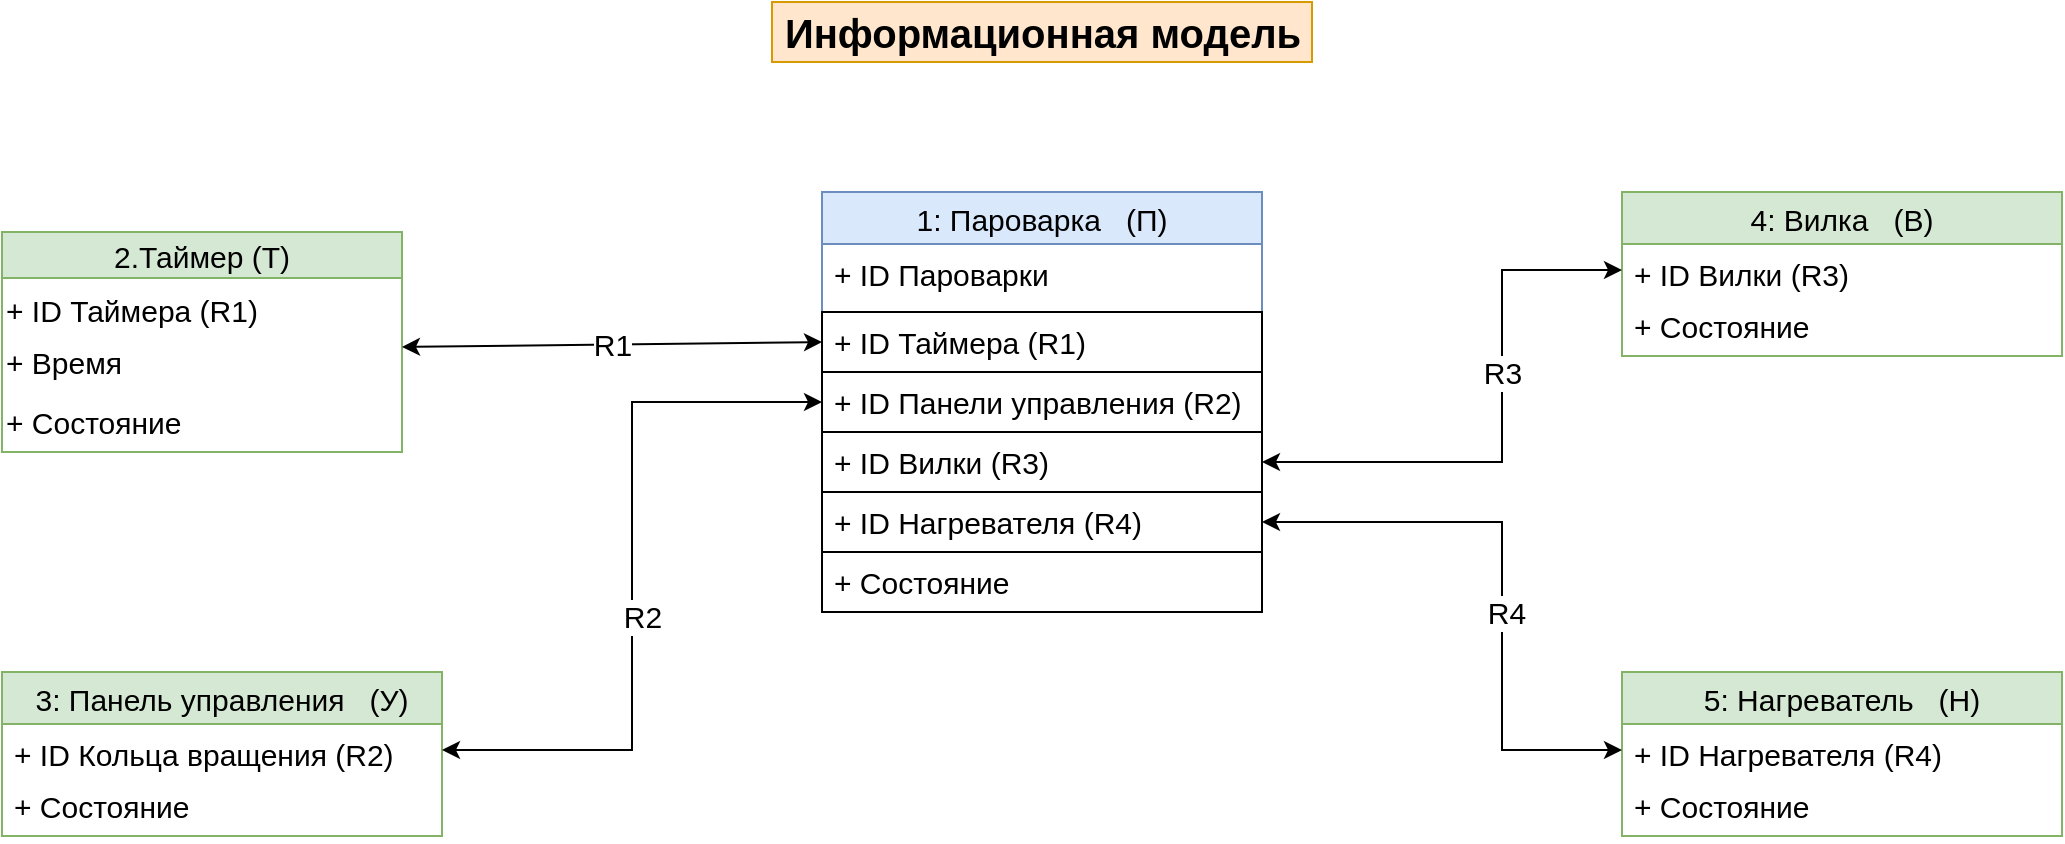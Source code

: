 <mxfile version="19.0.3" type="device" pages="5"><diagram id="C5RBs43oDa-KdzZeNtuy" name="Information model"><mxGraphModel dx="1438" dy="641" grid="1" gridSize="10" guides="1" tooltips="1" connect="1" arrows="1" fold="1" page="0" pageScale="1" pageWidth="850" pageHeight="1100" math="0" shadow="0"><root><mxCell id="WIyWlLk6GJQsqaUBKTNV-0"/><mxCell id="WIyWlLk6GJQsqaUBKTNV-1" parent="WIyWlLk6GJQsqaUBKTNV-0"/><mxCell id="Ans9E-_U2OdsBwMqppIO-11" value="&lt;b style=&quot;font-size: 20px;&quot;&gt;&lt;font style=&quot;font-size: 20px;&quot;&gt;Информационная модель&lt;/font&gt;&lt;/b&gt;" style="text;html=1;align=center;verticalAlign=middle;resizable=0;points=[];autosize=1;fillColor=#ffe6cc;strokeColor=#d79b00;fontSize=20;" parent="WIyWlLk6GJQsqaUBKTNV-1" vertex="1"><mxGeometry x="365" y="105" width="270" height="30" as="geometry"/></mxCell><mxCell id="Ans9E-_U2OdsBwMqppIO-13" value="1: Пароварка   (П)" style="swimlane;fontStyle=0;childLayout=stackLayout;horizontal=1;startSize=26;horizontalStack=0;resizeParent=1;resizeParentMax=0;resizeLast=0;collapsible=1;marginBottom=0;fillColor=#dae8fc;strokeColor=#6c8ebf;fontSize=15;" parent="WIyWlLk6GJQsqaUBKTNV-1" vertex="1"><mxGeometry x="390" y="200" width="220" height="210" as="geometry"><mxRectangle x="410" y="230" width="160" height="26" as="alternateBounds"/></mxGeometry></mxCell><mxCell id="Ans9E-_U2OdsBwMqppIO-14" value="+ ID Пароварки" style="text;strokeColor=none;fillColor=none;align=left;verticalAlign=top;spacingLeft=4;spacingRight=4;overflow=hidden;rotatable=0;points=[[0,0.5],[1,0.5]];portConstraint=eastwest;fontSize=15;" parent="Ans9E-_U2OdsBwMqppIO-13" vertex="1"><mxGeometry y="26" width="220" height="34" as="geometry"/></mxCell><mxCell id="Ans9E-_U2OdsBwMqppIO-15" value="+ ID Таймера (R1)" style="text;fillColor=none;align=left;verticalAlign=top;spacingLeft=4;spacingRight=4;overflow=hidden;rotatable=0;points=[[0,0.5],[1,0.5]];portConstraint=eastwest;strokeColor=#000000;fontSize=15;" parent="Ans9E-_U2OdsBwMqppIO-13" vertex="1"><mxGeometry y="60" width="220" height="30" as="geometry"/></mxCell><mxCell id="Ans9E-_U2OdsBwMqppIO-16" value="+ ID Панели управления (R2)" style="text;fillColor=none;align=left;verticalAlign=top;spacingLeft=4;spacingRight=4;overflow=hidden;rotatable=0;points=[[0,0.5],[1,0.5]];portConstraint=eastwest;strokeColor=#000000;fontSize=15;" parent="Ans9E-_U2OdsBwMqppIO-13" vertex="1"><mxGeometry y="90" width="220" height="30" as="geometry"/></mxCell><mxCell id="Ans9E-_U2OdsBwMqppIO-17" value="+ ID Вилки (R3)" style="text;fillColor=none;align=left;verticalAlign=top;spacingLeft=4;spacingRight=4;overflow=hidden;rotatable=0;points=[[0,0.5],[1,0.5]];portConstraint=eastwest;strokeColor=#000000;fontSize=15;" parent="Ans9E-_U2OdsBwMqppIO-13" vertex="1"><mxGeometry y="120" width="220" height="30" as="geometry"/></mxCell><mxCell id="Ans9E-_U2OdsBwMqppIO-18" value="+ ID Нагревателя (R4)" style="text;fillColor=none;align=left;verticalAlign=top;spacingLeft=4;spacingRight=4;overflow=hidden;rotatable=0;points=[[0,0.5],[1,0.5]];portConstraint=eastwest;strokeColor=#000000;fontSize=15;" parent="Ans9E-_U2OdsBwMqppIO-13" vertex="1"><mxGeometry y="150" width="220" height="30" as="geometry"/></mxCell><mxCell id="Ans9E-_U2OdsBwMqppIO-19" value="+ Состояние" style="text;fillColor=none;align=left;verticalAlign=top;spacingLeft=4;spacingRight=4;overflow=hidden;rotatable=0;points=[[0,0.5],[1,0.5]];portConstraint=eastwest;strokeColor=#000000;fontSize=15;" parent="Ans9E-_U2OdsBwMqppIO-13" vertex="1"><mxGeometry y="180" width="220" height="30" as="geometry"/></mxCell><mxCell id="Ans9E-_U2OdsBwMqppIO-20" value="2.Таймер (Т)" style="swimlane;fontSize=15;fontStyle=0;fillColor=#d5e8d4;strokeColor=#82b366;" parent="WIyWlLk6GJQsqaUBKTNV-1" vertex="1"><mxGeometry x="-20" y="220" width="200" height="110" as="geometry"/></mxCell><mxCell id="Ans9E-_U2OdsBwMqppIO-21" value="&lt;span style=&quot;&quot;&gt;+ ID Таймера (R1)&lt;/span&gt;" style="text;html=1;strokeColor=none;fillColor=none;align=left;verticalAlign=middle;whiteSpace=wrap;rounded=0;fontSize=15;" parent="Ans9E-_U2OdsBwMqppIO-20" vertex="1"><mxGeometry y="24" width="200" height="30" as="geometry"/></mxCell><mxCell id="Ans9E-_U2OdsBwMqppIO-22" value="&lt;span style=&quot;&quot;&gt;+ Время&lt;/span&gt;" style="text;html=1;strokeColor=none;fillColor=none;align=left;verticalAlign=middle;whiteSpace=wrap;rounded=0;fontSize=15;" parent="Ans9E-_U2OdsBwMqppIO-20" vertex="1"><mxGeometry y="50" width="200" height="30" as="geometry"/></mxCell><mxCell id="Ans9E-_U2OdsBwMqppIO-23" value="&lt;span style=&quot;&quot;&gt;+ Состояние&lt;/span&gt;" style="text;html=1;strokeColor=none;fillColor=none;align=left;verticalAlign=middle;whiteSpace=wrap;rounded=0;fontSize=15;" parent="Ans9E-_U2OdsBwMqppIO-20" vertex="1"><mxGeometry y="80" width="200" height="30" as="geometry"/></mxCell><mxCell id="Ans9E-_U2OdsBwMqppIO-24" value="R1" style="endArrow=classic;startArrow=classic;html=1;rounded=0;fontSize=15;entryX=1;entryY=0.25;entryDx=0;entryDy=0;exitX=0;exitY=0.5;exitDx=0;exitDy=0;" parent="WIyWlLk6GJQsqaUBKTNV-1" source="Ans9E-_U2OdsBwMqppIO-15" target="Ans9E-_U2OdsBwMqppIO-22" edge="1"><mxGeometry width="50" height="50" relative="1" as="geometry"><mxPoint x="550" y="460" as="sourcePoint"/><mxPoint x="600" y="410" as="targetPoint"/></mxGeometry></mxCell><mxCell id="Ans9E-_U2OdsBwMqppIO-26" value="3: Панель управления   (У)" style="swimlane;fontStyle=0;childLayout=stackLayout;horizontal=1;startSize=26;fillColor=#d5e8d4;horizontalStack=0;resizeParent=1;resizeParentMax=0;resizeLast=0;collapsible=1;marginBottom=0;fontSize=15;strokeColor=#82b366;" parent="WIyWlLk6GJQsqaUBKTNV-1" vertex="1"><mxGeometry x="-20" y="440" width="220" height="82" as="geometry"><mxRectangle x="220" y="90" width="160" height="26" as="alternateBounds"/></mxGeometry></mxCell><mxCell id="Ans9E-_U2OdsBwMqppIO-27" value="+ ID Кольца вращения (R2)" style="text;strokeColor=none;fillColor=none;align=left;verticalAlign=top;spacingLeft=4;spacingRight=4;overflow=hidden;rotatable=0;points=[[0,0.5],[1,0.5]];portConstraint=eastwest;fontSize=15;" parent="Ans9E-_U2OdsBwMqppIO-26" vertex="1"><mxGeometry y="26" width="220" height="26" as="geometry"/></mxCell><mxCell id="Ans9E-_U2OdsBwMqppIO-28" value="+ Состояние" style="text;strokeColor=none;fillColor=none;align=left;verticalAlign=top;spacingLeft=4;spacingRight=4;overflow=hidden;rotatable=0;points=[[0,0.5],[1,0.5]];portConstraint=eastwest;fontSize=15;" parent="Ans9E-_U2OdsBwMqppIO-26" vertex="1"><mxGeometry y="52" width="220" height="30" as="geometry"/></mxCell><mxCell id="Ans9E-_U2OdsBwMqppIO-34" value="" style="endArrow=classic;startArrow=classic;html=1;rounded=0;fontSize=15;exitX=1;exitY=0.5;exitDx=0;exitDy=0;entryX=0;entryY=0.5;entryDx=0;entryDy=0;edgeStyle=elbowEdgeStyle;ignoreEdge=0;startFill=1;sketch=0;shadow=0;strokeColor=default;" parent="WIyWlLk6GJQsqaUBKTNV-1" source="Ans9E-_U2OdsBwMqppIO-27" target="Ans9E-_U2OdsBwMqppIO-16" edge="1"><mxGeometry width="50" height="50" relative="1" as="geometry"><mxPoint x="550" y="460" as="sourcePoint"/><mxPoint x="600" y="410" as="targetPoint"/></mxGeometry></mxCell><mxCell id="Ans9E-_U2OdsBwMqppIO-35" value="R2" style="edgeLabel;html=1;align=center;verticalAlign=middle;resizable=0;points=[];fontSize=15;" parent="Ans9E-_U2OdsBwMqppIO-34" vertex="1" connectable="0"><mxGeometry x="0.193" y="-1" relative="1" as="geometry"><mxPoint x="4" y="55" as="offset"/></mxGeometry></mxCell><mxCell id="Ans9E-_U2OdsBwMqppIO-36" value="5: Нагреватель   (Н)" style="swimlane;fontStyle=0;childLayout=stackLayout;horizontal=1;startSize=26;fillColor=#d5e8d4;horizontalStack=0;resizeParent=1;resizeParentMax=0;resizeLast=0;collapsible=1;marginBottom=0;fontSize=15;strokeColor=#82b366;" parent="WIyWlLk6GJQsqaUBKTNV-1" vertex="1"><mxGeometry x="790" y="440" width="220" height="82" as="geometry"><mxRectangle x="-76" y="650" width="160" height="26" as="alternateBounds"/></mxGeometry></mxCell><mxCell id="Ans9E-_U2OdsBwMqppIO-37" value="+ ID Нагревателя (R4)" style="text;strokeColor=none;fillColor=none;align=left;verticalAlign=top;spacingLeft=4;spacingRight=4;overflow=hidden;rotatable=0;points=[[0,0.5],[1,0.5]];portConstraint=eastwest;fontSize=15;" parent="Ans9E-_U2OdsBwMqppIO-36" vertex="1"><mxGeometry y="26" width="220" height="26" as="geometry"/></mxCell><mxCell id="Ans9E-_U2OdsBwMqppIO-38" value="+ Состояние" style="text;strokeColor=none;fillColor=none;align=left;verticalAlign=top;spacingLeft=4;spacingRight=4;overflow=hidden;rotatable=0;points=[[0,0.5],[1,0.5]];portConstraint=eastwest;fontSize=15;" parent="Ans9E-_U2OdsBwMqppIO-36" vertex="1"><mxGeometry y="52" width="220" height="30" as="geometry"/></mxCell><mxCell id="Ans9E-_U2OdsBwMqppIO-39" value="4: Вилка   (В)" style="swimlane;fontStyle=0;childLayout=stackLayout;horizontal=1;startSize=26;fillColor=#d5e8d4;horizontalStack=0;resizeParent=1;resizeParentMax=0;resizeLast=0;collapsible=1;marginBottom=0;fontSize=15;strokeColor=#82b366;" parent="WIyWlLk6GJQsqaUBKTNV-1" vertex="1"><mxGeometry x="790" y="200" width="220" height="82" as="geometry"><mxRectangle x="220" y="90" width="160" height="26" as="alternateBounds"/></mxGeometry></mxCell><mxCell id="Ans9E-_U2OdsBwMqppIO-40" value="+ ID Вилки (R3)" style="text;strokeColor=none;fillColor=none;align=left;verticalAlign=top;spacingLeft=4;spacingRight=4;overflow=hidden;rotatable=0;points=[[0,0.5],[1,0.5]];portConstraint=eastwest;fontSize=15;" parent="Ans9E-_U2OdsBwMqppIO-39" vertex="1"><mxGeometry y="26" width="220" height="26" as="geometry"/></mxCell><mxCell id="Ans9E-_U2OdsBwMqppIO-41" value="+ Состояние" style="text;strokeColor=none;fillColor=none;align=left;verticalAlign=top;spacingLeft=4;spacingRight=4;overflow=hidden;rotatable=0;points=[[0,0.5],[1,0.5]];portConstraint=eastwest;fontSize=15;" parent="Ans9E-_U2OdsBwMqppIO-39" vertex="1"><mxGeometry y="52" width="220" height="30" as="geometry"/></mxCell><mxCell id="Ans9E-_U2OdsBwMqppIO-43" value="R3" style="endArrow=classic;startArrow=classic;html=1;rounded=0;shadow=0;sketch=0;fontSize=15;strokeColor=default;entryX=1;entryY=0.5;entryDx=0;entryDy=0;exitX=0;exitY=0.5;exitDx=0;exitDy=0;" parent="WIyWlLk6GJQsqaUBKTNV-1" source="Ans9E-_U2OdsBwMqppIO-40" target="Ans9E-_U2OdsBwMqppIO-17" edge="1"><mxGeometry x="-0.196" width="50" height="50" relative="1" as="geometry"><mxPoint x="550" y="260" as="sourcePoint"/><mxPoint x="600" y="210" as="targetPoint"/><Array as="points"><mxPoint x="730" y="239"/><mxPoint x="730" y="335"/></Array><mxPoint as="offset"/></mxGeometry></mxCell><mxCell id="Ans9E-_U2OdsBwMqppIO-44" value="" style="endArrow=classic;startArrow=classic;html=1;rounded=0;shadow=0;sketch=0;fontSize=15;strokeColor=default;exitX=1;exitY=0.5;exitDx=0;exitDy=0;entryX=0;entryY=0.5;entryDx=0;entryDy=0;" parent="WIyWlLk6GJQsqaUBKTNV-1" source="Ans9E-_U2OdsBwMqppIO-18" target="Ans9E-_U2OdsBwMqppIO-37" edge="1"><mxGeometry width="50" height="50" relative="1" as="geometry"><mxPoint x="550" y="260" as="sourcePoint"/><mxPoint x="600" y="210" as="targetPoint"/><Array as="points"><mxPoint x="730" y="365"/><mxPoint x="730" y="479"/></Array></mxGeometry></mxCell><mxCell id="Ans9E-_U2OdsBwMqppIO-45" value="R4" style="edgeLabel;html=1;align=center;verticalAlign=middle;resizable=0;points=[];fontSize=15;" parent="Ans9E-_U2OdsBwMqppIO-44" vertex="1" connectable="0"><mxGeometry x="0.026" y="2" relative="1" as="geometry"><mxPoint y="14" as="offset"/></mxGeometry></mxCell></root></mxGraphModel></diagram><diagram id="VmjXdsAp1N6OtRmjV6j7" name="State transition model"><mxGraphModel dx="-962" dy="1441" grid="1" gridSize="10" guides="1" tooltips="1" connect="1" arrows="1" fold="1" page="0" pageScale="1" pageWidth="850" pageHeight="1100" math="0" shadow="0"><root><mxCell id="0"/><mxCell id="1" parent="0"/><mxCell id="s0ZW8j0LKwBQc6N89fj1-1" value="" style="html=1;whiteSpace=wrap;container=1;collapsible=0;childLayout=tableLayout;labelBackgroundColor=#ffffff;shadow=0;resizeLastRow=0;fixDash=0;expand=1;resizeWidth=1;resizeHeight=1;fontSize=15;" parent="1" vertex="1"><mxGeometry x="2730" y="-210" width="380" height="156" as="geometry"/></mxCell><mxCell id="s0ZW8j0LKwBQc6N89fj1-2" style="html=1;whiteSpace=wrap;collapsible=0;dropTarget=0;pointerEvents=0;fillColor=none;strokeColor=none;points=[[0,0.5],[1,0.5]];portConstraint=eastwest;fontSize=15;" parent="s0ZW8j0LKwBQc6N89fj1-1" vertex="1"><mxGeometry width="380" height="26" as="geometry"/></mxCell><mxCell id="s0ZW8j0LKwBQc6N89fj1-3" value="№" style="shape=partialRectangle;html=1;whiteSpace=wrap;connectable=0;fillColor=none;fontSize=15;" parent="s0ZW8j0LKwBQc6N89fj1-2" vertex="1"><mxGeometry width="20" height="26" as="geometry"><mxRectangle width="20" height="26" as="alternateBounds"/></mxGeometry></mxCell><mxCell id="s0ZW8j0LKwBQc6N89fj1-4" value="П1" style="shape=partialRectangle;html=1;whiteSpace=wrap;connectable=0;fillColor=none;fontSize=15;" parent="s0ZW8j0LKwBQc6N89fj1-2" vertex="1"><mxGeometry x="20" width="40" height="26" as="geometry"><mxRectangle width="40" height="26" as="alternateBounds"/></mxGeometry></mxCell><mxCell id="s0ZW8j0LKwBQc6N89fj1-5" value="П2" style="shape=partialRectangle;html=1;whiteSpace=wrap;connectable=0;fillColor=none;fontSize=15;" parent="s0ZW8j0LKwBQc6N89fj1-2" vertex="1"><mxGeometry x="60" width="40" height="26" as="geometry"><mxRectangle width="40" height="26" as="alternateBounds"/></mxGeometry></mxCell><mxCell id="s0ZW8j0LKwBQc6N89fj1-6" value="П3" style="shape=partialRectangle;html=1;whiteSpace=wrap;connectable=0;fillColor=none;fontSize=15;" parent="s0ZW8j0LKwBQc6N89fj1-2" vertex="1"><mxGeometry x="100" width="40" height="26" as="geometry"><mxRectangle width="40" height="26" as="alternateBounds"/></mxGeometry></mxCell><mxCell id="s0ZW8j0LKwBQc6N89fj1-7" value="П4" style="shape=partialRectangle;html=1;whiteSpace=wrap;connectable=0;fillColor=none;fontSize=15;" parent="s0ZW8j0LKwBQc6N89fj1-2" vertex="1"><mxGeometry x="140" width="40" height="26" as="geometry"><mxRectangle width="40" height="26" as="alternateBounds"/></mxGeometry></mxCell><mxCell id="s0ZW8j0LKwBQc6N89fj1-8" value="П5" style="shape=partialRectangle;html=1;whiteSpace=wrap;connectable=0;fillColor=none;fontSize=15;" parent="s0ZW8j0LKwBQc6N89fj1-2" vertex="1"><mxGeometry x="180" width="40" height="26" as="geometry"><mxRectangle width="40" height="26" as="alternateBounds"/></mxGeometry></mxCell><mxCell id="s0ZW8j0LKwBQc6N89fj1-9" value="П6" style="shape=partialRectangle;html=1;whiteSpace=wrap;connectable=0;fillColor=none;fontSize=15;" parent="s0ZW8j0LKwBQc6N89fj1-2" vertex="1"><mxGeometry x="220" width="40" height="26" as="geometry"><mxRectangle width="40" height="26" as="alternateBounds"/></mxGeometry></mxCell><mxCell id="s0ZW8j0LKwBQc6N89fj1-10" value="П7" style="shape=partialRectangle;html=1;whiteSpace=wrap;connectable=0;fillColor=none;fontSize=15;" parent="s0ZW8j0LKwBQc6N89fj1-2" vertex="1"><mxGeometry x="260" width="40" height="26" as="geometry"><mxRectangle width="40" height="26" as="alternateBounds"/></mxGeometry></mxCell><mxCell id="s0ZW8j0LKwBQc6N89fj1-11" value="П8" style="shape=partialRectangle;html=1;whiteSpace=wrap;connectable=0;fillColor=none;fontSize=15;" parent="s0ZW8j0LKwBQc6N89fj1-2" vertex="1"><mxGeometry x="300" width="40" height="26" as="geometry"><mxRectangle width="40" height="26" as="alternateBounds"/></mxGeometry></mxCell><mxCell id="s0ZW8j0LKwBQc6N89fj1-12" value="П9" style="shape=partialRectangle;html=1;whiteSpace=wrap;connectable=0;fillColor=none;fontSize=15;" parent="s0ZW8j0LKwBQc6N89fj1-2" vertex="1"><mxGeometry x="340" width="40" height="26" as="geometry"><mxRectangle width="40" height="26" as="alternateBounds"/></mxGeometry></mxCell><mxCell id="s0ZW8j0LKwBQc6N89fj1-13" value="" style="html=1;whiteSpace=wrap;collapsible=0;dropTarget=0;pointerEvents=0;fillColor=none;strokeColor=none;points=[[0,0.5],[1,0.5]];portConstraint=eastwest;fontSize=15;" parent="s0ZW8j0LKwBQc6N89fj1-1" vertex="1"><mxGeometry y="26" width="380" height="26" as="geometry"/></mxCell><mxCell id="s0ZW8j0LKwBQc6N89fj1-14" value="1" style="shape=partialRectangle;html=1;whiteSpace=wrap;connectable=0;fillColor=none;fontSize=15;" parent="s0ZW8j0LKwBQc6N89fj1-13" vertex="1"><mxGeometry width="20" height="26" as="geometry"><mxRectangle width="20" height="26" as="alternateBounds"/></mxGeometry></mxCell><mxCell id="s0ZW8j0LKwBQc6N89fj1-15" value="2" style="shape=partialRectangle;html=1;whiteSpace=wrap;connectable=0;fillColor=none;fontSize=15;" parent="s0ZW8j0LKwBQc6N89fj1-13" vertex="1"><mxGeometry x="20" width="40" height="26" as="geometry"><mxRectangle width="40" height="26" as="alternateBounds"/></mxGeometry></mxCell><mxCell id="s0ZW8j0LKwBQc6N89fj1-16" value="-" style="shape=partialRectangle;html=1;whiteSpace=wrap;connectable=0;fillColor=none;fontSize=15;" parent="s0ZW8j0LKwBQc6N89fj1-13" vertex="1"><mxGeometry x="60" width="40" height="26" as="geometry"><mxRectangle width="40" height="26" as="alternateBounds"/></mxGeometry></mxCell><mxCell id="s0ZW8j0LKwBQc6N89fj1-17" value="-" style="shape=partialRectangle;html=1;whiteSpace=wrap;connectable=0;fillColor=none;fontSize=15;" parent="s0ZW8j0LKwBQc6N89fj1-13" vertex="1"><mxGeometry x="100" width="40" height="26" as="geometry"><mxRectangle width="40" height="26" as="alternateBounds"/></mxGeometry></mxCell><mxCell id="s0ZW8j0LKwBQc6N89fj1-18" value="-" style="shape=partialRectangle;html=1;whiteSpace=wrap;connectable=0;fillColor=none;fontSize=15;" parent="s0ZW8j0LKwBQc6N89fj1-13" vertex="1"><mxGeometry x="140" width="40" height="26" as="geometry"><mxRectangle width="40" height="26" as="alternateBounds"/></mxGeometry></mxCell><mxCell id="s0ZW8j0LKwBQc6N89fj1-19" value="-" style="shape=partialRectangle;html=1;whiteSpace=wrap;connectable=0;fillColor=none;fontSize=15;" parent="s0ZW8j0LKwBQc6N89fj1-13" vertex="1"><mxGeometry x="180" width="40" height="26" as="geometry"><mxRectangle width="40" height="26" as="alternateBounds"/></mxGeometry></mxCell><mxCell id="s0ZW8j0LKwBQc6N89fj1-20" value="-" style="shape=partialRectangle;html=1;whiteSpace=wrap;connectable=0;fillColor=none;fontSize=15;" parent="s0ZW8j0LKwBQc6N89fj1-13" vertex="1"><mxGeometry x="220" width="40" height="26" as="geometry"><mxRectangle width="40" height="26" as="alternateBounds"/></mxGeometry></mxCell><mxCell id="s0ZW8j0LKwBQc6N89fj1-21" value="-" style="shape=partialRectangle;html=1;whiteSpace=wrap;connectable=0;fillColor=none;fontSize=15;" parent="s0ZW8j0LKwBQc6N89fj1-13" vertex="1"><mxGeometry x="260" width="40" height="26" as="geometry"><mxRectangle width="40" height="26" as="alternateBounds"/></mxGeometry></mxCell><mxCell id="s0ZW8j0LKwBQc6N89fj1-22" value="-" style="shape=partialRectangle;html=1;whiteSpace=wrap;connectable=0;fillColor=none;fontSize=15;" parent="s0ZW8j0LKwBQc6N89fj1-13" vertex="1"><mxGeometry x="300" width="40" height="26" as="geometry"><mxRectangle width="40" height="26" as="alternateBounds"/></mxGeometry></mxCell><mxCell id="s0ZW8j0LKwBQc6N89fj1-23" value="-" style="shape=partialRectangle;html=1;whiteSpace=wrap;connectable=0;fillColor=none;fontSize=15;" parent="s0ZW8j0LKwBQc6N89fj1-13" vertex="1"><mxGeometry x="340" width="40" height="26" as="geometry"><mxRectangle width="40" height="26" as="alternateBounds"/></mxGeometry></mxCell><mxCell id="s0ZW8j0LKwBQc6N89fj1-24" value="" style="html=1;whiteSpace=wrap;collapsible=0;dropTarget=0;pointerEvents=0;fillColor=none;strokeColor=none;points=[[0,0.5],[1,0.5]];portConstraint=eastwest;fontSize=15;" parent="s0ZW8j0LKwBQc6N89fj1-1" vertex="1"><mxGeometry y="52" width="380" height="26" as="geometry"/></mxCell><mxCell id="s0ZW8j0LKwBQc6N89fj1-25" value="2" style="shape=partialRectangle;html=1;whiteSpace=wrap;connectable=0;fillColor=none;fontSize=15;" parent="s0ZW8j0LKwBQc6N89fj1-24" vertex="1"><mxGeometry width="20" height="26" as="geometry"><mxRectangle width="20" height="26" as="alternateBounds"/></mxGeometry></mxCell><mxCell id="s0ZW8j0LKwBQc6N89fj1-26" value="-" style="shape=partialRectangle;html=1;whiteSpace=wrap;connectable=0;fillColor=none;fontSize=15;" parent="s0ZW8j0LKwBQc6N89fj1-24" vertex="1"><mxGeometry x="20" width="40" height="26" as="geometry"><mxRectangle width="40" height="26" as="alternateBounds"/></mxGeometry></mxCell><mxCell id="s0ZW8j0LKwBQc6N89fj1-27" value="1" style="shape=partialRectangle;html=1;whiteSpace=wrap;connectable=0;fillColor=none;fontSize=15;" parent="s0ZW8j0LKwBQc6N89fj1-24" vertex="1"><mxGeometry x="60" width="40" height="26" as="geometry"><mxRectangle width="40" height="26" as="alternateBounds"/></mxGeometry></mxCell><mxCell id="s0ZW8j0LKwBQc6N89fj1-28" value="3" style="shape=partialRectangle;html=1;whiteSpace=wrap;connectable=0;fillColor=none;fontSize=15;" parent="s0ZW8j0LKwBQc6N89fj1-24" vertex="1"><mxGeometry x="100" width="40" height="26" as="geometry"><mxRectangle width="40" height="26" as="alternateBounds"/></mxGeometry></mxCell><mxCell id="s0ZW8j0LKwBQc6N89fj1-29" value="-" style="shape=partialRectangle;html=1;whiteSpace=wrap;connectable=0;fillColor=none;fontSize=15;" parent="s0ZW8j0LKwBQc6N89fj1-24" vertex="1"><mxGeometry x="140" width="40" height="26" as="geometry"><mxRectangle width="40" height="26" as="alternateBounds"/></mxGeometry></mxCell><mxCell id="s0ZW8j0LKwBQc6N89fj1-30" value="-" style="shape=partialRectangle;html=1;whiteSpace=wrap;connectable=0;fillColor=none;fontSize=15;" parent="s0ZW8j0LKwBQc6N89fj1-24" vertex="1"><mxGeometry x="180" width="40" height="26" as="geometry"><mxRectangle width="40" height="26" as="alternateBounds"/></mxGeometry></mxCell><mxCell id="s0ZW8j0LKwBQc6N89fj1-31" value="-" style="shape=partialRectangle;html=1;whiteSpace=wrap;connectable=0;fillColor=none;fontSize=15;" parent="s0ZW8j0LKwBQc6N89fj1-24" vertex="1"><mxGeometry x="220" width="40" height="26" as="geometry"><mxRectangle width="40" height="26" as="alternateBounds"/></mxGeometry></mxCell><mxCell id="s0ZW8j0LKwBQc6N89fj1-32" value="-" style="shape=partialRectangle;html=1;whiteSpace=wrap;connectable=0;fillColor=none;fontSize=15;" parent="s0ZW8j0LKwBQc6N89fj1-24" vertex="1"><mxGeometry x="260" width="40" height="26" as="geometry"><mxRectangle width="40" height="26" as="alternateBounds"/></mxGeometry></mxCell><mxCell id="s0ZW8j0LKwBQc6N89fj1-33" value="-" style="shape=partialRectangle;html=1;whiteSpace=wrap;connectable=0;fillColor=none;fontSize=15;" parent="s0ZW8j0LKwBQc6N89fj1-24" vertex="1"><mxGeometry x="300" width="40" height="26" as="geometry"><mxRectangle width="40" height="26" as="alternateBounds"/></mxGeometry></mxCell><mxCell id="s0ZW8j0LKwBQc6N89fj1-34" value="-" style="shape=partialRectangle;html=1;whiteSpace=wrap;connectable=0;fillColor=none;fontSize=15;" parent="s0ZW8j0LKwBQc6N89fj1-24" vertex="1"><mxGeometry x="340" width="40" height="26" as="geometry"><mxRectangle width="40" height="26" as="alternateBounds"/></mxGeometry></mxCell><mxCell id="s0ZW8j0LKwBQc6N89fj1-35" value="" style="html=1;whiteSpace=wrap;collapsible=0;dropTarget=0;pointerEvents=0;fillColor=none;strokeColor=none;points=[[0,0.5],[1,0.5]];portConstraint=eastwest;fontSize=15;" parent="s0ZW8j0LKwBQc6N89fj1-1" vertex="1"><mxGeometry y="78" width="380" height="26" as="geometry"/></mxCell><mxCell id="s0ZW8j0LKwBQc6N89fj1-36" value="3" style="shape=partialRectangle;html=1;whiteSpace=wrap;connectable=0;fillColor=none;fontSize=15;" parent="s0ZW8j0LKwBQc6N89fj1-35" vertex="1"><mxGeometry width="20" height="26" as="geometry"><mxRectangle width="20" height="26" as="alternateBounds"/></mxGeometry></mxCell><mxCell id="s0ZW8j0LKwBQc6N89fj1-37" value="-" style="shape=partialRectangle;html=1;whiteSpace=wrap;connectable=0;fillColor=none;fontSize=15;" parent="s0ZW8j0LKwBQc6N89fj1-35" vertex="1"><mxGeometry x="20" width="40" height="26" as="geometry"><mxRectangle width="40" height="26" as="alternateBounds"/></mxGeometry></mxCell><mxCell id="s0ZW8j0LKwBQc6N89fj1-38" value="1" style="shape=partialRectangle;html=1;whiteSpace=wrap;connectable=0;fillColor=none;fontSize=15;" parent="s0ZW8j0LKwBQc6N89fj1-35" vertex="1"><mxGeometry x="60" width="40" height="26" as="geometry"><mxRectangle width="40" height="26" as="alternateBounds"/></mxGeometry></mxCell><mxCell id="s0ZW8j0LKwBQc6N89fj1-39" value="3" style="shape=partialRectangle;html=1;whiteSpace=wrap;connectable=0;fillColor=none;fontSize=15;" parent="s0ZW8j0LKwBQc6N89fj1-35" vertex="1"><mxGeometry x="100" width="40" height="26" as="geometry"><mxRectangle width="40" height="26" as="alternateBounds"/></mxGeometry></mxCell><mxCell id="s0ZW8j0LKwBQc6N89fj1-40" value="2" style="shape=partialRectangle;html=1;whiteSpace=wrap;connectable=0;fillColor=none;fontSize=15;" parent="s0ZW8j0LKwBQc6N89fj1-35" vertex="1"><mxGeometry x="140" width="40" height="26" as="geometry"><mxRectangle width="40" height="26" as="alternateBounds"/></mxGeometry></mxCell><mxCell id="s0ZW8j0LKwBQc6N89fj1-41" value="4" style="shape=partialRectangle;html=1;whiteSpace=wrap;connectable=0;fillColor=none;fontSize=15;" parent="s0ZW8j0LKwBQc6N89fj1-35" vertex="1"><mxGeometry x="180" width="40" height="26" as="geometry"><mxRectangle width="40" height="26" as="alternateBounds"/></mxGeometry></mxCell><mxCell id="s0ZW8j0LKwBQc6N89fj1-42" value="-" style="shape=partialRectangle;html=1;whiteSpace=wrap;connectable=0;fillColor=none;fontSize=15;" parent="s0ZW8j0LKwBQc6N89fj1-35" vertex="1"><mxGeometry x="220" width="40" height="26" as="geometry"><mxRectangle width="40" height="26" as="alternateBounds"/></mxGeometry></mxCell><mxCell id="s0ZW8j0LKwBQc6N89fj1-43" value="-" style="shape=partialRectangle;html=1;whiteSpace=wrap;connectable=0;fillColor=none;fontSize=15;" parent="s0ZW8j0LKwBQc6N89fj1-35" vertex="1"><mxGeometry x="260" width="40" height="26" as="geometry"><mxRectangle width="40" height="26" as="alternateBounds"/></mxGeometry></mxCell><mxCell id="s0ZW8j0LKwBQc6N89fj1-44" value="-" style="shape=partialRectangle;html=1;whiteSpace=wrap;connectable=0;fillColor=none;fontSize=15;" parent="s0ZW8j0LKwBQc6N89fj1-35" vertex="1"><mxGeometry x="300" width="40" height="26" as="geometry"><mxRectangle width="40" height="26" as="alternateBounds"/></mxGeometry></mxCell><mxCell id="s0ZW8j0LKwBQc6N89fj1-45" value="-" style="shape=partialRectangle;html=1;whiteSpace=wrap;connectable=0;fillColor=none;fontSize=15;" parent="s0ZW8j0LKwBQc6N89fj1-35" vertex="1"><mxGeometry x="340" width="40" height="26" as="geometry"><mxRectangle width="40" height="26" as="alternateBounds"/></mxGeometry></mxCell><mxCell id="s0ZW8j0LKwBQc6N89fj1-46" style="html=1;whiteSpace=wrap;collapsible=0;dropTarget=0;pointerEvents=0;fillColor=none;strokeColor=none;points=[[0,0.5],[1,0.5]];portConstraint=eastwest;fontSize=15;" parent="s0ZW8j0LKwBQc6N89fj1-1" vertex="1"><mxGeometry y="104" width="380" height="26" as="geometry"/></mxCell><mxCell id="s0ZW8j0LKwBQc6N89fj1-47" value="4" style="shape=partialRectangle;html=1;whiteSpace=wrap;connectable=0;fillColor=none;fontSize=15;" parent="s0ZW8j0LKwBQc6N89fj1-46" vertex="1"><mxGeometry width="20" height="26" as="geometry"><mxRectangle width="20" height="26" as="alternateBounds"/></mxGeometry></mxCell><mxCell id="s0ZW8j0LKwBQc6N89fj1-48" value="-" style="shape=partialRectangle;html=1;whiteSpace=wrap;connectable=0;fillColor=none;fontSize=15;" parent="s0ZW8j0LKwBQc6N89fj1-46" vertex="1"><mxGeometry x="20" width="40" height="26" as="geometry"><mxRectangle width="40" height="26" as="alternateBounds"/></mxGeometry></mxCell><mxCell id="s0ZW8j0LKwBQc6N89fj1-49" value="1" style="shape=partialRectangle;html=1;whiteSpace=wrap;connectable=0;fillColor=none;fontSize=15;" parent="s0ZW8j0LKwBQc6N89fj1-46" vertex="1"><mxGeometry x="60" width="40" height="26" as="geometry"><mxRectangle width="40" height="26" as="alternateBounds"/></mxGeometry></mxCell><mxCell id="s0ZW8j0LKwBQc6N89fj1-50" value="-" style="shape=partialRectangle;html=1;whiteSpace=wrap;connectable=0;fillColor=none;fontSize=15;" parent="s0ZW8j0LKwBQc6N89fj1-46" vertex="1"><mxGeometry x="100" width="40" height="26" as="geometry"><mxRectangle width="40" height="26" as="alternateBounds"/></mxGeometry></mxCell><mxCell id="s0ZW8j0LKwBQc6N89fj1-51" value="-" style="shape=partialRectangle;html=1;whiteSpace=wrap;connectable=0;fillColor=none;fontSize=15;" parent="s0ZW8j0LKwBQc6N89fj1-46" vertex="1"><mxGeometry x="140" width="40" height="26" as="geometry"><mxRectangle width="40" height="26" as="alternateBounds"/></mxGeometry></mxCell><mxCell id="s0ZW8j0LKwBQc6N89fj1-52" value="4" style="shape=partialRectangle;html=1;whiteSpace=wrap;connectable=0;fillColor=none;fontSize=15;" parent="s0ZW8j0LKwBQc6N89fj1-46" vertex="1"><mxGeometry x="180" width="40" height="26" as="geometry"><mxRectangle width="40" height="26" as="alternateBounds"/></mxGeometry></mxCell><mxCell id="s0ZW8j0LKwBQc6N89fj1-53" value="3" style="shape=partialRectangle;html=1;whiteSpace=wrap;connectable=0;fillColor=none;fontSize=15;" parent="s0ZW8j0LKwBQc6N89fj1-46" vertex="1"><mxGeometry x="220" width="40" height="26" as="geometry"><mxRectangle width="40" height="26" as="alternateBounds"/></mxGeometry></mxCell><mxCell id="s0ZW8j0LKwBQc6N89fj1-54" value="5" style="shape=partialRectangle;html=1;whiteSpace=wrap;connectable=0;fillColor=none;fontSize=15;" parent="s0ZW8j0LKwBQc6N89fj1-46" vertex="1"><mxGeometry x="260" width="40" height="26" as="geometry"><mxRectangle width="40" height="26" as="alternateBounds"/></mxGeometry></mxCell><mxCell id="s0ZW8j0LKwBQc6N89fj1-55" value="-" style="shape=partialRectangle;html=1;whiteSpace=wrap;connectable=0;fillColor=none;fontSize=15;" parent="s0ZW8j0LKwBQc6N89fj1-46" vertex="1"><mxGeometry x="300" width="40" height="26" as="geometry"><mxRectangle width="40" height="26" as="alternateBounds"/></mxGeometry></mxCell><mxCell id="s0ZW8j0LKwBQc6N89fj1-56" value="-" style="shape=partialRectangle;html=1;whiteSpace=wrap;connectable=0;fillColor=none;fontSize=15;" parent="s0ZW8j0LKwBQc6N89fj1-46" vertex="1"><mxGeometry x="340" width="40" height="26" as="geometry"><mxRectangle width="40" height="26" as="alternateBounds"/></mxGeometry></mxCell><mxCell id="s0ZW8j0LKwBQc6N89fj1-57" style="html=1;whiteSpace=wrap;collapsible=0;dropTarget=0;pointerEvents=0;fillColor=none;strokeColor=none;points=[[0,0.5],[1,0.5]];portConstraint=eastwest;fontSize=15;" parent="s0ZW8j0LKwBQc6N89fj1-1" vertex="1"><mxGeometry y="130" width="380" height="26" as="geometry"/></mxCell><mxCell id="s0ZW8j0LKwBQc6N89fj1-58" value="5" style="shape=partialRectangle;html=1;whiteSpace=wrap;connectable=0;fillColor=none;fontSize=15;" parent="s0ZW8j0LKwBQc6N89fj1-57" vertex="1"><mxGeometry width="20" height="26" as="geometry"><mxRectangle width="20" height="26" as="alternateBounds"/></mxGeometry></mxCell><mxCell id="s0ZW8j0LKwBQc6N89fj1-59" value="-" style="shape=partialRectangle;html=1;whiteSpace=wrap;connectable=0;fillColor=none;fontSize=15;" parent="s0ZW8j0LKwBQc6N89fj1-57" vertex="1"><mxGeometry x="20" width="40" height="26" as="geometry"><mxRectangle width="40" height="26" as="alternateBounds"/></mxGeometry></mxCell><mxCell id="s0ZW8j0LKwBQc6N89fj1-60" value="1" style="shape=partialRectangle;html=1;whiteSpace=wrap;connectable=0;fillColor=none;fontSize=15;" parent="s0ZW8j0LKwBQc6N89fj1-57" vertex="1"><mxGeometry x="60" width="40" height="26" as="geometry"><mxRectangle width="40" height="26" as="alternateBounds"/></mxGeometry></mxCell><mxCell id="s0ZW8j0LKwBQc6N89fj1-61" value="-" style="shape=partialRectangle;html=1;whiteSpace=wrap;connectable=0;fillColor=none;fontSize=15;" parent="s0ZW8j0LKwBQc6N89fj1-57" vertex="1"><mxGeometry x="100" width="40" height="26" as="geometry"><mxRectangle width="40" height="26" as="alternateBounds"/></mxGeometry></mxCell><mxCell id="s0ZW8j0LKwBQc6N89fj1-62" value="-" style="shape=partialRectangle;html=1;whiteSpace=wrap;connectable=0;fillColor=none;fontSize=15;" parent="s0ZW8j0LKwBQc6N89fj1-57" vertex="1"><mxGeometry x="140" width="40" height="26" as="geometry"><mxRectangle width="40" height="26" as="alternateBounds"/></mxGeometry></mxCell><mxCell id="s0ZW8j0LKwBQc6N89fj1-63" value="-" style="shape=partialRectangle;html=1;whiteSpace=wrap;connectable=0;fillColor=none;fontSize=15;" parent="s0ZW8j0LKwBQc6N89fj1-57" vertex="1"><mxGeometry x="180" width="40" height="26" as="geometry"><mxRectangle width="40" height="26" as="alternateBounds"/></mxGeometry></mxCell><mxCell id="s0ZW8j0LKwBQc6N89fj1-64" value="-" style="shape=partialRectangle;html=1;whiteSpace=wrap;connectable=0;fillColor=none;fontSize=15;" parent="s0ZW8j0LKwBQc6N89fj1-57" vertex="1"><mxGeometry x="220" width="40" height="26" as="geometry"><mxRectangle width="40" height="26" as="alternateBounds"/></mxGeometry></mxCell><mxCell id="s0ZW8j0LKwBQc6N89fj1-65" value="-" style="shape=partialRectangle;html=1;whiteSpace=wrap;connectable=0;fillColor=none;fontSize=15;" parent="s0ZW8j0LKwBQc6N89fj1-57" vertex="1"><mxGeometry x="260" width="40" height="26" as="geometry"><mxRectangle width="40" height="26" as="alternateBounds"/></mxGeometry></mxCell><mxCell id="s0ZW8j0LKwBQc6N89fj1-66" value="4" style="shape=partialRectangle;html=1;whiteSpace=wrap;connectable=0;fillColor=none;fontSize=15;" parent="s0ZW8j0LKwBQc6N89fj1-57" vertex="1"><mxGeometry x="300" width="40" height="26" as="geometry"><mxRectangle width="40" height="26" as="alternateBounds"/></mxGeometry></mxCell><mxCell id="s0ZW8j0LKwBQc6N89fj1-67" value="2" style="shape=partialRectangle;html=1;whiteSpace=wrap;connectable=0;fillColor=none;fontSize=15;" parent="s0ZW8j0LKwBQc6N89fj1-57" vertex="1"><mxGeometry x="340" width="40" height="26" as="geometry"><mxRectangle width="40" height="26" as="alternateBounds"/></mxGeometry></mxCell><mxCell id="s0ZW8j0LKwBQc6N89fj1-68" value="&lt;b style=&quot;&quot;&gt;&lt;font style=&quot;&quot;&gt;&lt;font style=&quot;font-size: 20px;&quot;&gt;Модель переходов состояний&lt;/font&gt;&lt;br style=&quot;font-size: 15px;&quot;&gt;&lt;/font&gt;&lt;/b&gt;" style="text;html=1;align=center;verticalAlign=middle;resizable=0;points=[];autosize=1;fontSize=15;fillColor=#ffe6cc;strokeColor=#d79b00;" parent="1" vertex="1"><mxGeometry x="2385" y="-495" width="310" height="30" as="geometry"/></mxCell><mxCell id="s0ZW8j0LKwBQc6N89fj1-69" style="edgeStyle=orthogonalEdgeStyle;rounded=0;orthogonalLoop=1;jettySize=auto;html=1;exitX=0;exitY=0.75;exitDx=0;exitDy=0;entryX=0.75;entryY=0;entryDx=0;entryDy=0;fontSize=15;" parent="1" source="s0ZW8j0LKwBQc6N89fj1-71" target="s0ZW8j0LKwBQc6N89fj1-75" edge="1"><mxGeometry relative="1" as="geometry"/></mxCell><mxCell id="s0ZW8j0LKwBQc6N89fj1-70" value="П1" style="edgeLabel;html=1;align=center;verticalAlign=middle;resizable=0;points=[];fontSize=15;" parent="s0ZW8j0LKwBQc6N89fj1-69" vertex="1" connectable="0"><mxGeometry x="-0.127" relative="1" as="geometry"><mxPoint as="offset"/></mxGeometry></mxCell><mxCell id="s0ZW8j0LKwBQc6N89fj1-71" value="1: Выключена" style="rounded=0;whiteSpace=wrap;html=1;labelBackgroundColor=#ffffff;fontSize=15;" parent="1" vertex="1"><mxGeometry x="2280" y="-390" width="160" height="40" as="geometry"/></mxCell><mxCell id="s0ZW8j0LKwBQc6N89fj1-72" style="edgeStyle=orthogonalEdgeStyle;rounded=0;orthogonalLoop=1;jettySize=auto;html=1;exitX=0.25;exitY=0;exitDx=0;exitDy=0;entryX=0;entryY=0.25;entryDx=0;entryDy=0;fontSize=15;" parent="1" source="s0ZW8j0LKwBQc6N89fj1-75" target="s0ZW8j0LKwBQc6N89fj1-71" edge="1"><mxGeometry relative="1" as="geometry"/></mxCell><mxCell id="s0ZW8j0LKwBQc6N89fj1-73" value="П2" style="edgeLabel;html=1;align=center;verticalAlign=middle;resizable=0;points=[];fontSize=15;" parent="s0ZW8j0LKwBQc6N89fj1-72" vertex="1" connectable="0"><mxGeometry x="-0.256" relative="1" as="geometry"><mxPoint as="offset"/></mxGeometry></mxCell><mxCell id="s0ZW8j0LKwBQc6N89fj1-74" style="edgeStyle=orthogonalEdgeStyle;rounded=0;orthogonalLoop=1;jettySize=auto;html=1;exitX=1;exitY=0.25;exitDx=0;exitDy=0;entryX=0;entryY=0.25;entryDx=0;entryDy=0;fontSize=15;" parent="1" source="s0ZW8j0LKwBQc6N89fj1-75" target="s0ZW8j0LKwBQc6N89fj1-82" edge="1"><mxGeometry relative="1" as="geometry"/></mxCell><mxCell id="s0ZW8j0LKwBQc6N89fj1-75" value="2: Режим ожидания" style="rounded=0;whiteSpace=wrap;html=1;labelBackgroundColor=#ffffff;fontSize=15;" parent="1" vertex="1"><mxGeometry x="2120" y="-310" width="160" height="40" as="geometry"/></mxCell><mxCell id="s0ZW8j0LKwBQc6N89fj1-76" style="edgeStyle=orthogonalEdgeStyle;rounded=0;orthogonalLoop=1;jettySize=auto;html=1;entryX=1;entryY=0.25;entryDx=0;entryDy=0;exitX=0.25;exitY=1;exitDx=0;exitDy=0;fontSize=15;" parent="1" source="s0ZW8j0LKwBQc6N89fj1-229" target="s0ZW8j0LKwBQc6N89fj1-89" edge="1"><mxGeometry relative="1" as="geometry"><mxPoint x="2500" y="-170" as="sourcePoint"/></mxGeometry></mxCell><mxCell id="s0ZW8j0LKwBQc6N89fj1-77" value="П7" style="edgeLabel;html=1;align=center;verticalAlign=middle;resizable=0;points=[];fontSize=15;" parent="s0ZW8j0LKwBQc6N89fj1-76" vertex="1" connectable="0"><mxGeometry x="0.302" y="1" relative="1" as="geometry"><mxPoint x="1" y="-31" as="offset"/></mxGeometry></mxCell><mxCell id="s0ZW8j0LKwBQc6N89fj1-78" style="edgeStyle=orthogonalEdgeStyle;rounded=0;orthogonalLoop=1;jettySize=auto;html=1;exitX=0.5;exitY=0;exitDx=0;exitDy=0;entryX=1;entryY=0.75;entryDx=0;entryDy=0;fontSize=15;" parent="1" source="s0ZW8j0LKwBQc6N89fj1-82" target="s0ZW8j0LKwBQc6N89fj1-71" edge="1"><mxGeometry relative="1" as="geometry"/></mxCell><mxCell id="s0ZW8j0LKwBQc6N89fj1-79" style="edgeStyle=orthogonalEdgeStyle;rounded=0;orthogonalLoop=1;jettySize=auto;html=1;exitX=0;exitY=0.75;exitDx=0;exitDy=0;entryX=1;entryY=0.75;entryDx=0;entryDy=0;fontSize=15;" parent="1" source="s0ZW8j0LKwBQc6N89fj1-82" target="s0ZW8j0LKwBQc6N89fj1-75" edge="1"><mxGeometry relative="1" as="geometry"/></mxCell><mxCell id="s0ZW8j0LKwBQc6N89fj1-80" style="edgeStyle=orthogonalEdgeStyle;rounded=0;orthogonalLoop=1;jettySize=auto;html=1;entryX=0.5;entryY=0;entryDx=0;entryDy=0;exitX=0.5;exitY=1;exitDx=0;exitDy=0;fontSize=15;" parent="1" source="s0ZW8j0LKwBQc6N89fj1-82" target="s0ZW8j0LKwBQc6N89fj1-229" edge="1"><mxGeometry relative="1" as="geometry"/></mxCell><mxCell id="s0ZW8j0LKwBQc6N89fj1-81" value="П5" style="edgeLabel;html=1;align=center;verticalAlign=middle;resizable=0;points=[];fontSize=15;" parent="s0ZW8j0LKwBQc6N89fj1-80" vertex="1" connectable="0"><mxGeometry x="-0.372" y="1" relative="1" as="geometry"><mxPoint x="-1" y="4" as="offset"/></mxGeometry></mxCell><mxCell id="s0ZW8j0LKwBQc6N89fj1-82" value="3: Выбран режим" style="rounded=0;whiteSpace=wrap;html=1;labelBackgroundColor=#ffffff;fontSize=15;" parent="1" vertex="1"><mxGeometry x="2440" y="-310" width="160" height="40" as="geometry"/></mxCell><mxCell id="s0ZW8j0LKwBQc6N89fj1-83" style="edgeStyle=orthogonalEdgeStyle;rounded=0;orthogonalLoop=1;jettySize=auto;html=1;exitX=0;exitY=0.5;exitDx=0;exitDy=0;entryX=0.5;entryY=1;entryDx=0;entryDy=0;fontSize=15;" parent="1" source="s0ZW8j0LKwBQc6N89fj1-89" target="s0ZW8j0LKwBQc6N89fj1-75" edge="1"><mxGeometry relative="1" as="geometry"/></mxCell><mxCell id="s0ZW8j0LKwBQc6N89fj1-84" value="П9" style="edgeLabel;html=1;align=center;verticalAlign=middle;resizable=0;points=[];fontSize=15;" parent="s0ZW8j0LKwBQc6N89fj1-83" vertex="1" connectable="0"><mxGeometry x="0.397" y="1" relative="1" as="geometry"><mxPoint as="offset"/></mxGeometry></mxCell><mxCell id="s0ZW8j0LKwBQc6N89fj1-85" style="edgeStyle=orthogonalEdgeStyle;rounded=0;orthogonalLoop=1;jettySize=auto;html=1;exitX=1;exitY=0.5;exitDx=0;exitDy=0;entryX=0.5;entryY=1;entryDx=0;entryDy=0;fontSize=15;" parent="1" source="s0ZW8j0LKwBQc6N89fj1-89" target="s0ZW8j0LKwBQc6N89fj1-229" edge="1"><mxGeometry relative="1" as="geometry"><Array as="points"><mxPoint x="2520" y="-90"/></Array><mxPoint x="2560" y="-170" as="targetPoint"/></mxGeometry></mxCell><mxCell id="s0ZW8j0LKwBQc6N89fj1-86" value="П8" style="edgeLabel;html=1;align=center;verticalAlign=middle;resizable=0;points=[];fontSize=15;" parent="s0ZW8j0LKwBQc6N89fj1-85" vertex="1" connectable="0"><mxGeometry x="0.091" y="-2" relative="1" as="geometry"><mxPoint x="3" y="-40" as="offset"/></mxGeometry></mxCell><mxCell id="s0ZW8j0LKwBQc6N89fj1-87" style="edgeStyle=orthogonalEdgeStyle;rounded=0;orthogonalLoop=1;jettySize=auto;html=1;exitX=1;exitY=0.75;exitDx=0;exitDy=0;entryX=1;entryY=0.25;entryDx=0;entryDy=0;fontSize=15;" parent="1" source="s0ZW8j0LKwBQc6N89fj1-89" target="s0ZW8j0LKwBQc6N89fj1-71" edge="1"><mxGeometry relative="1" as="geometry"><mxPoint x="2640" y="-370" as="targetPoint"/><Array as="points"><mxPoint x="2700" y="-80"/><mxPoint x="2700" y="-380"/></Array></mxGeometry></mxCell><mxCell id="s0ZW8j0LKwBQc6N89fj1-88" value="П2" style="edgeLabel;html=1;align=center;verticalAlign=middle;resizable=0;points=[];fontSize=15;" parent="s0ZW8j0LKwBQc6N89fj1-87" vertex="1" connectable="0"><mxGeometry x="0.169" y="1" relative="1" as="geometry"><mxPoint x="1" y="39" as="offset"/></mxGeometry></mxCell><mxCell id="s0ZW8j0LKwBQc6N89fj1-89" value="5: Нагрев" style="rounded=0;whiteSpace=wrap;html=1;labelBackgroundColor=#ffffff;fontSize=15;" parent="1" vertex="1"><mxGeometry x="2280" y="-110" width="160" height="40" as="geometry"/></mxCell><mxCell id="s0ZW8j0LKwBQc6N89fj1-90" value="" style="endArrow=classic;html=1;entryX=0.5;entryY=0;entryDx=0;entryDy=0;fontSize=15;" parent="1" target="s0ZW8j0LKwBQc6N89fj1-71" edge="1"><mxGeometry width="50" height="50" relative="1" as="geometry"><mxPoint x="2360" y="-430" as="sourcePoint"/><mxPoint x="2430" y="-340" as="targetPoint"/></mxGeometry></mxCell><mxCell id="s0ZW8j0LKwBQc6N89fj1-91" style="edgeStyle=orthogonalEdgeStyle;rounded=0;orthogonalLoop=1;jettySize=auto;html=1;exitX=1;exitY=0.75;exitDx=0;exitDy=0;entryX=1;entryY=0.25;entryDx=0;entryDy=0;fontSize=15;" parent="1" source="s0ZW8j0LKwBQc6N89fj1-82" target="s0ZW8j0LKwBQc6N89fj1-82" edge="1"><mxGeometry relative="1" as="geometry"><Array as="points"><mxPoint x="2640" y="-280"/><mxPoint x="2640" y="-300"/></Array></mxGeometry></mxCell><mxCell id="s0ZW8j0LKwBQc6N89fj1-92" value="П3" style="edgeLabel;html=1;align=center;verticalAlign=middle;resizable=0;points=[];fontSize=15;" parent="s0ZW8j0LKwBQc6N89fj1-91" vertex="1" connectable="0"><mxGeometry x="0.255" y="1" relative="1" as="geometry"><mxPoint x="-2" y="9" as="offset"/></mxGeometry></mxCell><mxCell id="s0ZW8j0LKwBQc6N89fj1-93" value="П3" style="text;html=1;align=center;verticalAlign=middle;resizable=0;points=[];autosize=1;labelBackgroundColor=#ffffff;fontSize=15;" parent="1" vertex="1"><mxGeometry x="2345" y="-310" width="30" height="20" as="geometry"/></mxCell><mxCell id="s0ZW8j0LKwBQc6N89fj1-94" value="П4" style="text;html=1;align=center;verticalAlign=middle;resizable=0;points=[];autosize=1;labelBackgroundColor=#ffffff;fontSize=15;" parent="1" vertex="1"><mxGeometry x="2345" y="-290" width="30" height="20" as="geometry"/></mxCell><mxCell id="s0ZW8j0LKwBQc6N89fj1-95" value="П2" style="text;html=1;align=center;verticalAlign=middle;resizable=0;points=[];autosize=1;labelBackgroundColor=#ffffff;fontSize=15;" parent="1" vertex="1"><mxGeometry x="2505" y="-370" width="30" height="20" as="geometry"/></mxCell><mxCell id="s0ZW8j0LKwBQc6N89fj1-96" value="&lt;b style=&quot;font-size: 15px;&quot;&gt;&lt;font style=&quot;font-size: 15px;&quot;&gt;Пароварка&lt;br style=&quot;font-size: 15px;&quot;&gt;&lt;/font&gt;&lt;/b&gt;" style="text;html=1;align=center;verticalAlign=middle;resizable=0;points=[];autosize=1;fontSize=15;" parent="1" vertex="1"><mxGeometry x="2830" y="-430" width="100" height="20" as="geometry"/></mxCell><mxCell id="s0ZW8j0LKwBQc6N89fj1-97" value="&lt;div style=&quot;font-size: 15px;&quot; align=&quot;left&quot;&gt;&lt;font style=&quot;font-size: 15px;&quot;&gt;П1: Turn on&amp;nbsp; &amp;nbsp; &amp;nbsp; &amp;nbsp; &amp;nbsp; &amp;nbsp; &amp;nbsp; &amp;nbsp; &amp;nbsp; &amp;nbsp; &amp;nbsp;&amp;nbsp;&lt;br style=&quot;font-size: 15px;&quot;&gt;П2: Turn off&amp;nbsp;&amp;nbsp;&lt;/font&gt;&lt;/div&gt;&lt;div style=&quot;font-size: 15px;&quot; align=&quot;left&quot;&gt;&lt;font style=&quot;font-size: 15px;&quot;&gt;П3: Select mode&amp;nbsp; &amp;nbsp; &amp;nbsp; &amp;nbsp; &amp;nbsp; &amp;nbsp; &amp;nbsp; &amp;nbsp; &amp;nbsp; &amp;nbsp;&amp;nbsp;&lt;br style=&quot;font-size: 15px;&quot;&gt;&lt;/font&gt;&lt;/div&gt;&lt;div style=&quot;font-size: 15px;&quot; align=&quot;left&quot;&gt;&lt;font style=&quot;font-size: 15px;&quot;&gt;П4: Reset mode&lt;/font&gt;&lt;/div&gt;&lt;div style=&quot;font-size: 15px;&quot; align=&quot;left&quot;&gt;&lt;font style=&quot;font-size: 15px;&quot;&gt;П5: Set Timer&amp;nbsp; &amp;nbsp; &amp;nbsp; &amp;nbsp; &amp;nbsp; &amp;nbsp; &amp;nbsp; &amp;nbsp; &amp;nbsp; &amp;nbsp; &amp;nbsp;&amp;nbsp;&lt;br style=&quot;font-size: 15px;&quot;&gt;&lt;/font&gt;&lt;/div&gt;&lt;div style=&quot;font-size: 15px;&quot; align=&quot;left&quot;&gt;&lt;font style=&quot;font-size: 15px;&quot;&gt;П6: Reset Timer&amp;nbsp; &amp;nbsp; &amp;nbsp;&lt;br style=&quot;font-size: 15px;&quot;&gt;&lt;/font&gt;&lt;/div&gt;&lt;div style=&quot;font-size: 15px;&quot; align=&quot;left&quot;&gt;&lt;font style=&quot;font-size: 15px;&quot;&gt;П7: Start heating&amp;nbsp; &amp;nbsp; &amp;nbsp; &amp;nbsp; &amp;nbsp; &amp;nbsp; &amp;nbsp;&amp;nbsp;&lt;br style=&quot;font-size: 15px;&quot;&gt;&lt;/font&gt;&lt;/div&gt;&lt;div style=&quot;font-size: 15px;&quot; align=&quot;left&quot;&gt;&lt;font style=&quot;font-size: 15px;&quot;&gt;П8: Pause heating&lt;/font&gt;&lt;/div&gt;&lt;div style=&quot;font-size: 15px;&quot; align=&quot;left&quot;&gt;&lt;font style=&quot;font-size: 15px;&quot;&gt;П9: Heating complete&amp;nbsp; &amp;nbsp; &amp;nbsp; &amp;nbsp; &amp;nbsp;&lt;/font&gt;&lt;br style=&quot;font-size: 15px;&quot;&gt;&lt;/div&gt;" style="text;align=left;verticalAlign=middle;resizable=0;points=[];autosize=1;labelBackgroundColor=none;horizontal=1;html=1;fontSize=15;" parent="1" vertex="1"><mxGeometry x="2747.5" y="-425" width="210" height="170" as="geometry"/></mxCell><mxCell id="s0ZW8j0LKwBQc6N89fj1-98" value="&lt;b style=&quot;font-size: 15px;&quot;&gt;&lt;font style=&quot;font-size: 15px;&quot;&gt;Таймер&lt;/font&gt;&lt;/b&gt;" style="text;html=1;align=center;verticalAlign=middle;resizable=0;points=[];autosize=1;fontSize=15;" parent="1" vertex="1"><mxGeometry x="2797.5" width="70" height="20" as="geometry"/></mxCell><mxCell id="s0ZW8j0LKwBQc6N89fj1-99" value="&lt;div align=&quot;left&quot; style=&quot;font-size: 15px;&quot;&gt;Т1: Set&amp;nbsp; &amp;nbsp; &amp;nbsp; &amp;nbsp;&lt;br style=&quot;font-size: 15px;&quot;&gt;&lt;/div&gt;&lt;div align=&quot;left&quot; style=&quot;font-size: 15px;&quot;&gt;Т2: Reset&amp;nbsp; &amp;nbsp; &amp;nbsp; &amp;nbsp; &amp;nbsp;&amp;nbsp;&lt;br style=&quot;font-size: 15px;&quot;&gt;&lt;/div&gt;&lt;div align=&quot;left&quot; style=&quot;font-size: 15px;&quot;&gt;Т3: Run&amp;nbsp; &amp;nbsp; &amp;nbsp; &amp;nbsp; &amp;nbsp;&lt;br style=&quot;font-size: 15px;&quot;&gt;&lt;/div&gt;&lt;div align=&quot;left&quot; style=&quot;font-size: 15px;&quot;&gt;Т4: Time out&lt;/div&gt;&lt;div align=&quot;left&quot; style=&quot;font-size: 15px;&quot;&gt;Т5: Stop&amp;nbsp; &amp;nbsp; &amp;nbsp;&amp;nbsp;&lt;br style=&quot;font-size: 15px;&quot;&gt;&lt;/div&gt;" style="text;align=left;verticalAlign=middle;resizable=0;points=[];autosize=1;labelBackgroundColor=none;horizontal=1;html=1;fontSize=15;" parent="1" vertex="1"><mxGeometry x="2747.5" y="20" width="120" height="100" as="geometry"/></mxCell><mxCell id="s0ZW8j0LKwBQc6N89fj1-100" value="" style="html=1;whiteSpace=wrap;container=1;collapsible=0;childLayout=tableLayout;labelBackgroundColor=#ffffff;shadow=0;resizeLastRow=0;fixDash=0;expand=1;resizeWidth=1;resizeHeight=1;fontSize=15;" parent="1" vertex="1"><mxGeometry x="2910" y="30" width="220" height="130" as="geometry"/></mxCell><mxCell id="s0ZW8j0LKwBQc6N89fj1-101" style="html=1;whiteSpace=wrap;collapsible=0;dropTarget=0;pointerEvents=0;fillColor=none;strokeColor=none;points=[[0,0.5],[1,0.5]];portConstraint=eastwest;fontSize=15;" parent="s0ZW8j0LKwBQc6N89fj1-100" vertex="1"><mxGeometry width="220" height="26" as="geometry"/></mxCell><mxCell id="s0ZW8j0LKwBQc6N89fj1-102" value="№" style="shape=partialRectangle;html=1;whiteSpace=wrap;connectable=0;fillColor=none;fontSize=15;" parent="s0ZW8j0LKwBQc6N89fj1-101" vertex="1"><mxGeometry width="20" height="26" as="geometry"><mxRectangle width="20" height="26" as="alternateBounds"/></mxGeometry></mxCell><mxCell id="s0ZW8j0LKwBQc6N89fj1-103" value="T1" style="shape=partialRectangle;html=1;whiteSpace=wrap;connectable=0;fillColor=none;fontSize=15;" parent="s0ZW8j0LKwBQc6N89fj1-101" vertex="1"><mxGeometry x="20" width="40" height="26" as="geometry"><mxRectangle width="40" height="26" as="alternateBounds"/></mxGeometry></mxCell><mxCell id="s0ZW8j0LKwBQc6N89fj1-104" value="T2" style="shape=partialRectangle;html=1;whiteSpace=wrap;connectable=0;fillColor=none;fontSize=15;" parent="s0ZW8j0LKwBQc6N89fj1-101" vertex="1"><mxGeometry x="60" width="40" height="26" as="geometry"><mxRectangle width="40" height="26" as="alternateBounds"/></mxGeometry></mxCell><mxCell id="s0ZW8j0LKwBQc6N89fj1-105" value="T3" style="shape=partialRectangle;html=1;whiteSpace=wrap;connectable=0;fillColor=none;fontSize=15;" parent="s0ZW8j0LKwBQc6N89fj1-101" vertex="1"><mxGeometry x="100" width="40" height="26" as="geometry"><mxRectangle width="40" height="26" as="alternateBounds"/></mxGeometry></mxCell><mxCell id="s0ZW8j0LKwBQc6N89fj1-106" value="T4" style="shape=partialRectangle;html=1;whiteSpace=wrap;connectable=0;fillColor=none;fontSize=15;" parent="s0ZW8j0LKwBQc6N89fj1-101" vertex="1"><mxGeometry x="140" width="40" height="26" as="geometry"><mxRectangle width="40" height="26" as="alternateBounds"/></mxGeometry></mxCell><mxCell id="s0ZW8j0LKwBQc6N89fj1-107" value="T5" style="shape=partialRectangle;html=1;whiteSpace=wrap;connectable=0;fillColor=none;fontSize=15;" parent="s0ZW8j0LKwBQc6N89fj1-101" vertex="1"><mxGeometry x="180" width="40" height="26" as="geometry"><mxRectangle width="40" height="26" as="alternateBounds"/></mxGeometry></mxCell><mxCell id="s0ZW8j0LKwBQc6N89fj1-108" value="" style="html=1;whiteSpace=wrap;collapsible=0;dropTarget=0;pointerEvents=0;fillColor=none;strokeColor=none;points=[[0,0.5],[1,0.5]];portConstraint=eastwest;fontSize=15;" parent="s0ZW8j0LKwBQc6N89fj1-100" vertex="1"><mxGeometry y="26" width="220" height="26" as="geometry"/></mxCell><mxCell id="s0ZW8j0LKwBQc6N89fj1-109" value="1" style="shape=partialRectangle;html=1;whiteSpace=wrap;connectable=0;fillColor=none;fontSize=15;" parent="s0ZW8j0LKwBQc6N89fj1-108" vertex="1"><mxGeometry width="20" height="26" as="geometry"><mxRectangle width="20" height="26" as="alternateBounds"/></mxGeometry></mxCell><mxCell id="s0ZW8j0LKwBQc6N89fj1-110" value="2" style="shape=partialRectangle;html=1;whiteSpace=wrap;connectable=0;fillColor=none;fontSize=15;" parent="s0ZW8j0LKwBQc6N89fj1-108" vertex="1"><mxGeometry x="20" width="40" height="26" as="geometry"><mxRectangle width="40" height="26" as="alternateBounds"/></mxGeometry></mxCell><mxCell id="s0ZW8j0LKwBQc6N89fj1-111" value="-" style="shape=partialRectangle;html=1;whiteSpace=wrap;connectable=0;fillColor=none;fontSize=15;" parent="s0ZW8j0LKwBQc6N89fj1-108" vertex="1"><mxGeometry x="60" width="40" height="26" as="geometry"><mxRectangle width="40" height="26" as="alternateBounds"/></mxGeometry></mxCell><mxCell id="s0ZW8j0LKwBQc6N89fj1-112" value="-" style="shape=partialRectangle;html=1;whiteSpace=wrap;connectable=0;fillColor=none;fontSize=15;" parent="s0ZW8j0LKwBQc6N89fj1-108" vertex="1"><mxGeometry x="100" width="40" height="26" as="geometry"><mxRectangle width="40" height="26" as="alternateBounds"/></mxGeometry></mxCell><mxCell id="s0ZW8j0LKwBQc6N89fj1-113" value="-" style="shape=partialRectangle;html=1;whiteSpace=wrap;connectable=0;fillColor=none;fontSize=15;" parent="s0ZW8j0LKwBQc6N89fj1-108" vertex="1"><mxGeometry x="140" width="40" height="26" as="geometry"><mxRectangle width="40" height="26" as="alternateBounds"/></mxGeometry></mxCell><mxCell id="s0ZW8j0LKwBQc6N89fj1-114" value="-" style="shape=partialRectangle;html=1;whiteSpace=wrap;connectable=0;fillColor=none;fontSize=15;" parent="s0ZW8j0LKwBQc6N89fj1-108" vertex="1"><mxGeometry x="180" width="40" height="26" as="geometry"><mxRectangle width="40" height="26" as="alternateBounds"/></mxGeometry></mxCell><mxCell id="s0ZW8j0LKwBQc6N89fj1-115" value="" style="html=1;whiteSpace=wrap;collapsible=0;dropTarget=0;pointerEvents=0;fillColor=none;strokeColor=none;points=[[0,0.5],[1,0.5]];portConstraint=eastwest;fontSize=15;" parent="s0ZW8j0LKwBQc6N89fj1-100" vertex="1"><mxGeometry y="52" width="220" height="26" as="geometry"/></mxCell><mxCell id="s0ZW8j0LKwBQc6N89fj1-116" value="2" style="shape=partialRectangle;html=1;whiteSpace=wrap;connectable=0;fillColor=none;fontSize=15;" parent="s0ZW8j0LKwBQc6N89fj1-115" vertex="1"><mxGeometry width="20" height="26" as="geometry"><mxRectangle width="20" height="26" as="alternateBounds"/></mxGeometry></mxCell><mxCell id="s0ZW8j0LKwBQc6N89fj1-117" value="2" style="shape=partialRectangle;html=1;whiteSpace=wrap;connectable=0;fillColor=none;fontSize=15;" parent="s0ZW8j0LKwBQc6N89fj1-115" vertex="1"><mxGeometry x="20" width="40" height="26" as="geometry"><mxRectangle width="40" height="26" as="alternateBounds"/></mxGeometry></mxCell><mxCell id="s0ZW8j0LKwBQc6N89fj1-118" value="1" style="shape=partialRectangle;html=1;whiteSpace=wrap;connectable=0;fillColor=none;fontSize=15;" parent="s0ZW8j0LKwBQc6N89fj1-115" vertex="1"><mxGeometry x="60" width="40" height="26" as="geometry"><mxRectangle width="40" height="26" as="alternateBounds"/></mxGeometry></mxCell><mxCell id="s0ZW8j0LKwBQc6N89fj1-119" value="3" style="shape=partialRectangle;html=1;whiteSpace=wrap;connectable=0;fillColor=none;fontSize=15;" parent="s0ZW8j0LKwBQc6N89fj1-115" vertex="1"><mxGeometry x="100" width="40" height="26" as="geometry"><mxRectangle width="40" height="26" as="alternateBounds"/></mxGeometry></mxCell><mxCell id="s0ZW8j0LKwBQc6N89fj1-120" value="-" style="shape=partialRectangle;html=1;whiteSpace=wrap;connectable=0;fillColor=none;fontSize=15;" parent="s0ZW8j0LKwBQc6N89fj1-115" vertex="1"><mxGeometry x="140" width="40" height="26" as="geometry"><mxRectangle width="40" height="26" as="alternateBounds"/></mxGeometry></mxCell><mxCell id="s0ZW8j0LKwBQc6N89fj1-121" value="-" style="shape=partialRectangle;html=1;whiteSpace=wrap;connectable=0;fillColor=none;fontSize=15;" parent="s0ZW8j0LKwBQc6N89fj1-115" vertex="1"><mxGeometry x="180" width="40" height="26" as="geometry"><mxRectangle width="40" height="26" as="alternateBounds"/></mxGeometry></mxCell><mxCell id="s0ZW8j0LKwBQc6N89fj1-122" value="" style="html=1;whiteSpace=wrap;collapsible=0;dropTarget=0;pointerEvents=0;fillColor=none;strokeColor=none;points=[[0,0.5],[1,0.5]];portConstraint=eastwest;fontSize=15;" parent="s0ZW8j0LKwBQc6N89fj1-100" vertex="1"><mxGeometry y="78" width="220" height="26" as="geometry"/></mxCell><mxCell id="s0ZW8j0LKwBQc6N89fj1-123" value="3" style="shape=partialRectangle;html=1;whiteSpace=wrap;connectable=0;fillColor=none;fontSize=15;" parent="s0ZW8j0LKwBQc6N89fj1-122" vertex="1"><mxGeometry width="20" height="26" as="geometry"><mxRectangle width="20" height="26" as="alternateBounds"/></mxGeometry></mxCell><mxCell id="s0ZW8j0LKwBQc6N89fj1-124" value="-" style="shape=partialRectangle;html=1;whiteSpace=wrap;connectable=0;fillColor=none;fontSize=15;" parent="s0ZW8j0LKwBQc6N89fj1-122" vertex="1"><mxGeometry x="20" width="40" height="26" as="geometry"><mxRectangle width="40" height="26" as="alternateBounds"/></mxGeometry></mxCell><mxCell id="s0ZW8j0LKwBQc6N89fj1-125" value="1" style="shape=partialRectangle;html=1;whiteSpace=wrap;connectable=0;fillColor=none;fontSize=15;" parent="s0ZW8j0LKwBQc6N89fj1-122" vertex="1"><mxGeometry x="60" width="40" height="26" as="geometry"><mxRectangle width="40" height="26" as="alternateBounds"/></mxGeometry></mxCell><mxCell id="s0ZW8j0LKwBQc6N89fj1-126" value="3" style="shape=partialRectangle;html=1;whiteSpace=wrap;connectable=0;fillColor=none;fontSize=15;" parent="s0ZW8j0LKwBQc6N89fj1-122" vertex="1"><mxGeometry x="100" width="40" height="26" as="geometry"><mxRectangle width="40" height="26" as="alternateBounds"/></mxGeometry></mxCell><mxCell id="s0ZW8j0LKwBQc6N89fj1-127" value="4" style="shape=partialRectangle;html=1;whiteSpace=wrap;connectable=0;fillColor=none;fontSize=15;" parent="s0ZW8j0LKwBQc6N89fj1-122" vertex="1"><mxGeometry x="140" width="40" height="26" as="geometry"><mxRectangle width="40" height="26" as="alternateBounds"/></mxGeometry></mxCell><mxCell id="s0ZW8j0LKwBQc6N89fj1-128" value="2" style="shape=partialRectangle;html=1;whiteSpace=wrap;connectable=0;fillColor=none;fontSize=15;" parent="s0ZW8j0LKwBQc6N89fj1-122" vertex="1"><mxGeometry x="180" width="40" height="26" as="geometry"><mxRectangle width="40" height="26" as="alternateBounds"/></mxGeometry></mxCell><mxCell id="s0ZW8j0LKwBQc6N89fj1-129" style="html=1;whiteSpace=wrap;collapsible=0;dropTarget=0;pointerEvents=0;fillColor=none;strokeColor=none;points=[[0,0.5],[1,0.5]];portConstraint=eastwest;fontSize=15;" parent="s0ZW8j0LKwBQc6N89fj1-100" vertex="1"><mxGeometry y="104" width="220" height="26" as="geometry"/></mxCell><mxCell id="s0ZW8j0LKwBQc6N89fj1-130" value="4" style="shape=partialRectangle;html=1;whiteSpace=wrap;connectable=0;fillColor=none;fontSize=15;" parent="s0ZW8j0LKwBQc6N89fj1-129" vertex="1"><mxGeometry width="20" height="26" as="geometry"><mxRectangle width="20" height="26" as="alternateBounds"/></mxGeometry></mxCell><mxCell id="s0ZW8j0LKwBQc6N89fj1-131" value="-" style="shape=partialRectangle;html=1;whiteSpace=wrap;connectable=0;fillColor=none;fontSize=15;" parent="s0ZW8j0LKwBQc6N89fj1-129" vertex="1"><mxGeometry x="20" width="40" height="26" as="geometry"><mxRectangle width="40" height="26" as="alternateBounds"/></mxGeometry></mxCell><mxCell id="s0ZW8j0LKwBQc6N89fj1-132" value="1" style="shape=partialRectangle;html=1;whiteSpace=wrap;connectable=0;fillColor=none;fontSize=15;" parent="s0ZW8j0LKwBQc6N89fj1-129" vertex="1"><mxGeometry x="60" width="40" height="26" as="geometry"><mxRectangle width="40" height="26" as="alternateBounds"/></mxGeometry></mxCell><mxCell id="s0ZW8j0LKwBQc6N89fj1-133" value="-" style="shape=partialRectangle;html=1;whiteSpace=wrap;connectable=0;fillColor=none;fontSize=15;" parent="s0ZW8j0LKwBQc6N89fj1-129" vertex="1"><mxGeometry x="100" width="40" height="26" as="geometry"><mxRectangle width="40" height="26" as="alternateBounds"/></mxGeometry></mxCell><mxCell id="s0ZW8j0LKwBQc6N89fj1-134" value="-" style="shape=partialRectangle;html=1;whiteSpace=wrap;connectable=0;fillColor=none;fontSize=15;" parent="s0ZW8j0LKwBQc6N89fj1-129" vertex="1"><mxGeometry x="140" width="40" height="26" as="geometry"><mxRectangle width="40" height="26" as="alternateBounds"/></mxGeometry></mxCell><mxCell id="s0ZW8j0LKwBQc6N89fj1-135" value="-" style="shape=partialRectangle;html=1;whiteSpace=wrap;connectable=0;fillColor=none;fontSize=15;" parent="s0ZW8j0LKwBQc6N89fj1-129" vertex="1"><mxGeometry x="180" width="40" height="26" as="geometry"><mxRectangle width="40" height="26" as="alternateBounds"/></mxGeometry></mxCell><mxCell id="s0ZW8j0LKwBQc6N89fj1-136" style="edgeStyle=orthogonalEdgeStyle;rounded=0;orthogonalLoop=1;jettySize=auto;html=1;exitX=1;exitY=0.75;exitDx=0;exitDy=0;entryX=0.25;entryY=0;entryDx=0;entryDy=0;fontSize=15;" parent="1" source="s0ZW8j0LKwBQc6N89fj1-138" target="s0ZW8j0LKwBQc6N89fj1-140" edge="1"><mxGeometry relative="1" as="geometry"/></mxCell><mxCell id="s0ZW8j0LKwBQc6N89fj1-137" style="edgeStyle=orthogonalEdgeStyle;rounded=0;orthogonalLoop=1;jettySize=auto;html=1;exitX=0;exitY=0.5;exitDx=0;exitDy=0;entryX=0.5;entryY=0;entryDx=0;entryDy=0;fontSize=15;" parent="1" source="s0ZW8j0LKwBQc6N89fj1-138" target="s0ZW8j0LKwBQc6N89fj1-144" edge="1"><mxGeometry relative="1" as="geometry"/></mxCell><mxCell id="s0ZW8j0LKwBQc6N89fj1-138" value="2: Установлен" style="rounded=0;whiteSpace=wrap;html=1;labelBackgroundColor=#ffffff;fontSize=15;" parent="1" vertex="1"><mxGeometry x="2320" y="30" width="160" height="40" as="geometry"/></mxCell><mxCell id="s0ZW8j0LKwBQc6N89fj1-139" style="edgeStyle=orthogonalEdgeStyle;rounded=0;orthogonalLoop=1;jettySize=auto;html=1;exitX=0.75;exitY=0;exitDx=0;exitDy=0;entryX=1;entryY=0.25;entryDx=0;entryDy=0;fontSize=15;" parent="1" source="s0ZW8j0LKwBQc6N89fj1-140" target="s0ZW8j0LKwBQc6N89fj1-138" edge="1"><mxGeometry relative="1" as="geometry"/></mxCell><mxCell id="s0ZW8j0LKwBQc6N89fj1-140" value="1: Сброшен" style="rounded=0;whiteSpace=wrap;html=1;labelBackgroundColor=#ffffff;fontSize=15;" parent="1" vertex="1"><mxGeometry x="2480" y="120" width="160" height="40" as="geometry"/></mxCell><mxCell id="s0ZW8j0LKwBQc6N89fj1-141" style="edgeStyle=orthogonalEdgeStyle;rounded=0;orthogonalLoop=1;jettySize=auto;html=1;exitX=0.5;exitY=1;exitDx=0;exitDy=0;entryX=0;entryY=0.5;entryDx=0;entryDy=0;fontSize=15;" parent="1" source="s0ZW8j0LKwBQc6N89fj1-144" target="s0ZW8j0LKwBQc6N89fj1-146" edge="1"><mxGeometry relative="1" as="geometry"/></mxCell><mxCell id="s0ZW8j0LKwBQc6N89fj1-142" style="edgeStyle=orthogonalEdgeStyle;rounded=0;orthogonalLoop=1;jettySize=auto;html=1;exitX=1;exitY=0.25;exitDx=0;exitDy=0;entryX=0.5;entryY=1;entryDx=0;entryDy=0;fontSize=15;" parent="1" source="s0ZW8j0LKwBQc6N89fj1-144" target="s0ZW8j0LKwBQc6N89fj1-138" edge="1"><mxGeometry relative="1" as="geometry"/></mxCell><mxCell id="s0ZW8j0LKwBQc6N89fj1-143" style="edgeStyle=orthogonalEdgeStyle;rounded=0;orthogonalLoop=1;jettySize=auto;html=1;exitX=1;exitY=0.75;exitDx=0;exitDy=0;entryX=0;entryY=0.5;entryDx=0;entryDy=0;fontSize=15;" parent="1" source="s0ZW8j0LKwBQc6N89fj1-144" target="s0ZW8j0LKwBQc6N89fj1-140" edge="1"><mxGeometry relative="1" as="geometry"><Array as="points"><mxPoint x="2460" y="140"/><mxPoint x="2460" y="140"/></Array></mxGeometry></mxCell><mxCell id="s0ZW8j0LKwBQc6N89fj1-144" value="3: Отсчёт времени" style="rounded=0;whiteSpace=wrap;html=1;labelBackgroundColor=#ffffff;fontSize=15;" parent="1" vertex="1"><mxGeometry x="2160" y="110" width="160" height="40" as="geometry"/></mxCell><mxCell id="s0ZW8j0LKwBQc6N89fj1-145" style="edgeStyle=orthogonalEdgeStyle;rounded=0;orthogonalLoop=1;jettySize=auto;html=1;exitX=1;exitY=0.5;exitDx=0;exitDy=0;entryX=0.5;entryY=1;entryDx=0;entryDy=0;fontSize=15;" parent="1" source="s0ZW8j0LKwBQc6N89fj1-146" target="s0ZW8j0LKwBQc6N89fj1-140" edge="1"><mxGeometry relative="1" as="geometry"/></mxCell><mxCell id="s0ZW8j0LKwBQc6N89fj1-146" value="4: Подача сигнала" style="rounded=0;whiteSpace=wrap;html=1;labelBackgroundColor=#ffffff;fontSize=15;" parent="1" vertex="1"><mxGeometry x="2320" y="190" width="160" height="40" as="geometry"/></mxCell><mxCell id="s0ZW8j0LKwBQc6N89fj1-147" style="edgeStyle=orthogonalEdgeStyle;rounded=0;orthogonalLoop=1;jettySize=auto;html=1;exitX=0.75;exitY=0;exitDx=0;exitDy=0;entryX=0.25;entryY=0;entryDx=0;entryDy=0;fontSize=15;" parent="1" source="s0ZW8j0LKwBQc6N89fj1-138" target="s0ZW8j0LKwBQc6N89fj1-138" edge="1"><mxGeometry relative="1" as="geometry"><Array as="points"><mxPoint x="2440" y="10"/><mxPoint x="2360" y="10"/></Array></mxGeometry></mxCell><mxCell id="s0ZW8j0LKwBQc6N89fj1-148" style="edgeStyle=orthogonalEdgeStyle;rounded=0;orthogonalLoop=1;jettySize=auto;html=1;exitX=0;exitY=0.25;exitDx=0;exitDy=0;entryX=0;entryY=0.75;entryDx=0;entryDy=0;fontSize=15;" parent="1" source="s0ZW8j0LKwBQc6N89fj1-144" target="s0ZW8j0LKwBQc6N89fj1-144" edge="1"><mxGeometry relative="1" as="geometry"><Array as="points"><mxPoint x="2130" y="120"/><mxPoint x="2130" y="140"/></Array></mxGeometry></mxCell><mxCell id="s0ZW8j0LKwBQc6N89fj1-149" value="Т4" style="text;html=1;align=center;verticalAlign=middle;resizable=0;points=[];autosize=1;labelBackgroundColor=#ffffff;fontSize=15;" parent="1" vertex="1"><mxGeometry x="2225" y="200" width="30" height="20" as="geometry"/></mxCell><mxCell id="s0ZW8j0LKwBQc6N89fj1-150" value="Т3" style="text;html=1;align=center;verticalAlign=middle;resizable=0;points=[];autosize=1;labelBackgroundColor=#ffffff;fontSize=15;" parent="1" vertex="1"><mxGeometry x="2225" y="40" width="30" height="20" as="geometry"/></mxCell><mxCell id="s0ZW8j0LKwBQc6N89fj1-151" value="Т3" style="text;html=1;align=center;verticalAlign=middle;resizable=0;points=[];autosize=1;labelBackgroundColor=#ffffff;fontSize=15;" parent="1" vertex="1"><mxGeometry x="2110" y="120" width="30" height="20" as="geometry"/></mxCell><mxCell id="s0ZW8j0LKwBQc6N89fj1-152" value="Т5" style="text;html=1;align=center;verticalAlign=middle;resizable=0;points=[];autosize=1;labelBackgroundColor=#ffffff;fontSize=15;" parent="1" vertex="1"><mxGeometry x="2381" y="110" width="30" height="20" as="geometry"/></mxCell><mxCell id="s0ZW8j0LKwBQc6N89fj1-153" value="Т2" style="text;html=1;align=center;verticalAlign=middle;resizable=0;points=[];autosize=1;labelBackgroundColor=#ffffff;fontSize=15;" parent="1" vertex="1"><mxGeometry x="2420" y="130" width="30" height="20" as="geometry"/></mxCell><mxCell id="s0ZW8j0LKwBQc6N89fj1-154" value="Т2" style="text;html=1;align=center;verticalAlign=middle;resizable=0;points=[];autosize=1;labelBackgroundColor=#ffffff;fontSize=15;" parent="1" vertex="1"><mxGeometry x="2545" y="200" width="30" height="20" as="geometry"/></mxCell><mxCell id="s0ZW8j0LKwBQc6N89fj1-155" value="Т1" style="text;html=1;align=center;verticalAlign=middle;resizable=0;points=[];autosize=1;labelBackgroundColor=#ffffff;fontSize=15;" parent="1" vertex="1"><mxGeometry x="2590" y="30" width="30" height="20" as="geometry"/></mxCell><mxCell id="s0ZW8j0LKwBQc6N89fj1-156" value="Т2" style="text;html=1;align=center;verticalAlign=middle;resizable=0;points=[];autosize=1;labelBackgroundColor=#ffffff;fontSize=15;" parent="1" vertex="1"><mxGeometry x="2501" y="50" width="30" height="20" as="geometry"/></mxCell><mxCell id="s0ZW8j0LKwBQc6N89fj1-157" value="Т1" style="text;html=1;align=center;verticalAlign=middle;resizable=0;points=[];autosize=1;labelBackgroundColor=#ffffff;fontSize=15;" parent="1" vertex="1"><mxGeometry x="2385" width="30" height="20" as="geometry"/></mxCell><mxCell id="s0ZW8j0LKwBQc6N89fj1-158" value="" style="endArrow=classic;html=1;entryX=1;entryY=0.5;entryDx=0;entryDy=0;fontSize=15;" parent="1" target="s0ZW8j0LKwBQc6N89fj1-140" edge="1"><mxGeometry width="50" height="50" relative="1" as="geometry"><mxPoint x="2680" y="140" as="sourcePoint"/><mxPoint x="2550" y="100" as="targetPoint"/></mxGeometry></mxCell><mxCell id="s0ZW8j0LKwBQc6N89fj1-159" value="&lt;b style=&quot;font-size: 15px;&quot;&gt;&lt;font style=&quot;font-size: 15px;&quot;&gt;Панель управления&lt;br style=&quot;font-size: 15px;&quot;&gt;&lt;/font&gt;&lt;/b&gt;" style="text;html=1;align=center;verticalAlign=middle;resizable=0;points=[];autosize=1;fontSize=15;" parent="1" vertex="1"><mxGeometry x="2682.5" y="320" width="160" height="20" as="geometry"/></mxCell><mxCell id="s0ZW8j0LKwBQc6N89fj1-160" value="&lt;div align=&quot;left&quot; style=&quot;font-size: 15px;&quot;&gt;У1: Set mode&amp;nbsp; &amp;nbsp; &amp;nbsp; &amp;nbsp; &amp;nbsp;&lt;br style=&quot;font-size: 15px;&quot;&gt;&lt;/div&gt;&lt;div align=&quot;left&quot; style=&quot;font-size: 15px;&quot;&gt;У2: Reset mode&amp;nbsp;&lt;br style=&quot;font-size: 15px;&quot;&gt;&lt;/div&gt;" style="text;align=left;verticalAlign=middle;resizable=0;points=[];autosize=1;labelBackgroundColor=none;horizontal=1;html=1;fontSize=15;" parent="1" vertex="1"><mxGeometry x="2682.5" y="355" width="140" height="40" as="geometry"/></mxCell><mxCell id="s0ZW8j0LKwBQc6N89fj1-161" style="edgeStyle=orthogonalEdgeStyle;rounded=0;orthogonalLoop=1;jettySize=auto;html=1;exitX=1;exitY=0.25;exitDx=0;exitDy=0;entryX=0;entryY=0.25;entryDx=0;entryDy=0;fontSize=15;" parent="1" source="s0ZW8j0LKwBQc6N89fj1-162" target="s0ZW8j0LKwBQc6N89fj1-177" edge="1"><mxGeometry relative="1" as="geometry"/></mxCell><mxCell id="s0ZW8j0LKwBQc6N89fj1-162" value="1: Режим не задан" style="rounded=0;whiteSpace=wrap;html=1;labelBackgroundColor=#ffffff;fontSize=15;" parent="1" vertex="1"><mxGeometry x="2160" y="350" width="160" height="40" as="geometry"/></mxCell><mxCell id="s0ZW8j0LKwBQc6N89fj1-163" value="" style="html=1;whiteSpace=wrap;container=1;collapsible=0;childLayout=tableLayout;labelBackgroundColor=#ffffff;shadow=0;resizeLastRow=0;fixDash=0;expand=1;resizeWidth=1;resizeHeight=1;fontSize=15;" parent="1" vertex="1"><mxGeometry x="2867.5" y="312" width="100" height="78" as="geometry"/></mxCell><mxCell id="s0ZW8j0LKwBQc6N89fj1-164" style="html=1;whiteSpace=wrap;collapsible=0;dropTarget=0;pointerEvents=0;fillColor=none;strokeColor=none;points=[[0,0.5],[1,0.5]];portConstraint=eastwest;fontSize=15;" parent="s0ZW8j0LKwBQc6N89fj1-163" vertex="1"><mxGeometry width="100" height="26" as="geometry"/></mxCell><mxCell id="s0ZW8j0LKwBQc6N89fj1-165" value="№" style="shape=partialRectangle;html=1;whiteSpace=wrap;connectable=0;fillColor=none;fontSize=15;" parent="s0ZW8j0LKwBQc6N89fj1-164" vertex="1"><mxGeometry width="20" height="26" as="geometry"><mxRectangle width="20" height="26" as="alternateBounds"/></mxGeometry></mxCell><mxCell id="s0ZW8j0LKwBQc6N89fj1-166" value="У1" style="shape=partialRectangle;html=1;whiteSpace=wrap;connectable=0;fillColor=none;fontSize=15;" parent="s0ZW8j0LKwBQc6N89fj1-164" vertex="1"><mxGeometry x="20" width="40" height="26" as="geometry"><mxRectangle width="40" height="26" as="alternateBounds"/></mxGeometry></mxCell><mxCell id="s0ZW8j0LKwBQc6N89fj1-167" value="У2" style="shape=partialRectangle;html=1;whiteSpace=wrap;connectable=0;fillColor=none;fontSize=15;" parent="s0ZW8j0LKwBQc6N89fj1-164" vertex="1"><mxGeometry x="60" width="40" height="26" as="geometry"><mxRectangle width="40" height="26" as="alternateBounds"/></mxGeometry></mxCell><mxCell id="s0ZW8j0LKwBQc6N89fj1-168" value="" style="html=1;whiteSpace=wrap;collapsible=0;dropTarget=0;pointerEvents=0;fillColor=none;strokeColor=none;points=[[0,0.5],[1,0.5]];portConstraint=eastwest;fontSize=15;" parent="s0ZW8j0LKwBQc6N89fj1-163" vertex="1"><mxGeometry y="26" width="100" height="26" as="geometry"/></mxCell><mxCell id="s0ZW8j0LKwBQc6N89fj1-169" value="1" style="shape=partialRectangle;html=1;whiteSpace=wrap;connectable=0;fillColor=none;fontSize=15;" parent="s0ZW8j0LKwBQc6N89fj1-168" vertex="1"><mxGeometry width="20" height="26" as="geometry"><mxRectangle width="20" height="26" as="alternateBounds"/></mxGeometry></mxCell><mxCell id="s0ZW8j0LKwBQc6N89fj1-170" value="2" style="shape=partialRectangle;html=1;whiteSpace=wrap;connectable=0;fillColor=none;fontSize=15;" parent="s0ZW8j0LKwBQc6N89fj1-168" vertex="1"><mxGeometry x="20" width="40" height="26" as="geometry"><mxRectangle width="40" height="26" as="alternateBounds"/></mxGeometry></mxCell><mxCell id="s0ZW8j0LKwBQc6N89fj1-171" value="-" style="shape=partialRectangle;html=1;whiteSpace=wrap;connectable=0;fillColor=none;fontSize=15;" parent="s0ZW8j0LKwBQc6N89fj1-168" vertex="1"><mxGeometry x="60" width="40" height="26" as="geometry"><mxRectangle width="40" height="26" as="alternateBounds"/></mxGeometry></mxCell><mxCell id="s0ZW8j0LKwBQc6N89fj1-172" value="" style="html=1;whiteSpace=wrap;collapsible=0;dropTarget=0;pointerEvents=0;fillColor=none;strokeColor=none;points=[[0,0.5],[1,0.5]];portConstraint=eastwest;fontSize=15;" parent="s0ZW8j0LKwBQc6N89fj1-163" vertex="1"><mxGeometry y="52" width="100" height="26" as="geometry"/></mxCell><mxCell id="s0ZW8j0LKwBQc6N89fj1-173" value="2" style="shape=partialRectangle;html=1;whiteSpace=wrap;connectable=0;fillColor=none;fontSize=15;" parent="s0ZW8j0LKwBQc6N89fj1-172" vertex="1"><mxGeometry width="20" height="26" as="geometry"><mxRectangle width="20" height="26" as="alternateBounds"/></mxGeometry></mxCell><mxCell id="s0ZW8j0LKwBQc6N89fj1-174" value="-" style="shape=partialRectangle;html=1;whiteSpace=wrap;connectable=0;fillColor=none;fontSize=15;" parent="s0ZW8j0LKwBQc6N89fj1-172" vertex="1"><mxGeometry x="20" width="40" height="26" as="geometry"><mxRectangle width="40" height="26" as="alternateBounds"/></mxGeometry></mxCell><mxCell id="s0ZW8j0LKwBQc6N89fj1-175" value="1" style="shape=partialRectangle;html=1;whiteSpace=wrap;connectable=0;fillColor=none;fontSize=15;" parent="s0ZW8j0LKwBQc6N89fj1-172" vertex="1"><mxGeometry x="60" width="40" height="26" as="geometry"><mxRectangle width="40" height="26" as="alternateBounds"/></mxGeometry></mxCell><mxCell id="s0ZW8j0LKwBQc6N89fj1-176" style="edgeStyle=orthogonalEdgeStyle;rounded=0;orthogonalLoop=1;jettySize=auto;html=1;exitX=0;exitY=0.75;exitDx=0;exitDy=0;entryX=1;entryY=0.75;entryDx=0;entryDy=0;fontSize=15;" parent="1" source="s0ZW8j0LKwBQc6N89fj1-177" target="s0ZW8j0LKwBQc6N89fj1-162" edge="1"><mxGeometry relative="1" as="geometry"/></mxCell><mxCell id="s0ZW8j0LKwBQc6N89fj1-177" value="2: Режим задан" style="rounded=0;whiteSpace=wrap;html=1;labelBackgroundColor=#ffffff;fontSize=15;" parent="1" vertex="1"><mxGeometry x="2480" y="350" width="160" height="40" as="geometry"/></mxCell><mxCell id="s0ZW8j0LKwBQc6N89fj1-178" value="" style="endArrow=classic;html=1;entryX=0.5;entryY=0;entryDx=0;entryDy=0;fontSize=15;" parent="1" target="s0ZW8j0LKwBQc6N89fj1-162" edge="1"><mxGeometry width="50" height="50" relative="1" as="geometry"><mxPoint x="2240" y="309" as="sourcePoint"/><mxPoint x="2460" y="289" as="targetPoint"/></mxGeometry></mxCell><mxCell id="s0ZW8j0LKwBQc6N89fj1-179" value="У1" style="text;html=1;align=center;verticalAlign=middle;resizable=0;points=[];autosize=1;labelBackgroundColor=#ffffff;fontSize=15;" parent="1" vertex="1"><mxGeometry x="2385" y="350" width="30" height="20" as="geometry"/></mxCell><mxCell id="s0ZW8j0LKwBQc6N89fj1-180" value="У2" style="text;html=1;align=center;verticalAlign=middle;resizable=0;points=[];autosize=1;labelBackgroundColor=#ffffff;fontSize=15;" parent="1" vertex="1"><mxGeometry x="2385" y="370" width="30" height="20" as="geometry"/></mxCell><mxCell id="s0ZW8j0LKwBQc6N89fj1-181" value="&lt;b style=&quot;font-size: 15px;&quot;&gt;&lt;font style=&quot;font-size: 15px;&quot;&gt;Вилка&lt;/font&gt;&lt;/b&gt;" style="text;html=1;align=center;verticalAlign=middle;resizable=0;points=[];autosize=1;fontSize=15;" parent="1" vertex="1"><mxGeometry x="2732.5" y="441" width="60" height="20" as="geometry"/></mxCell><mxCell id="s0ZW8j0LKwBQc6N89fj1-182" value="&lt;div align=&quot;left&quot; style=&quot;font-size: 15px;&quot;&gt;В1: Plugged in&lt;br style=&quot;font-size: 15px;&quot;&gt;&lt;/div&gt;&lt;div align=&quot;left&quot; style=&quot;font-size: 15px;&quot;&gt;В2: Pulled out the Plug&amp;nbsp;&lt;br style=&quot;font-size: 15px;&quot;&gt;&lt;/div&gt;" style="text;align=left;verticalAlign=middle;resizable=0;points=[];autosize=1;labelBackgroundColor=none;horizontal=1;html=1;fontSize=15;" parent="1" vertex="1"><mxGeometry x="2682.5" y="476" width="170" height="40" as="geometry"/></mxCell><mxCell id="s0ZW8j0LKwBQc6N89fj1-183" style="edgeStyle=orthogonalEdgeStyle;rounded=0;orthogonalLoop=1;jettySize=auto;html=1;exitX=1;exitY=0.25;exitDx=0;exitDy=0;entryX=0;entryY=0.25;entryDx=0;entryDy=0;fontSize=15;" parent="1" source="s0ZW8j0LKwBQc6N89fj1-184" target="s0ZW8j0LKwBQc6N89fj1-186" edge="1"><mxGeometry relative="1" as="geometry"/></mxCell><mxCell id="s0ZW8j0LKwBQc6N89fj1-184" value="1: Не в розетке" style="rounded=0;whiteSpace=wrap;html=1;labelBackgroundColor=#ffffff;fontSize=15;" parent="1" vertex="1"><mxGeometry x="2160" y="471" width="160" height="40" as="geometry"/></mxCell><mxCell id="s0ZW8j0LKwBQc6N89fj1-185" style="edgeStyle=orthogonalEdgeStyle;rounded=0;orthogonalLoop=1;jettySize=auto;html=1;exitX=0;exitY=0.75;exitDx=0;exitDy=0;entryX=1;entryY=0.75;entryDx=0;entryDy=0;fontSize=15;" parent="1" source="s0ZW8j0LKwBQc6N89fj1-186" target="s0ZW8j0LKwBQc6N89fj1-184" edge="1"><mxGeometry relative="1" as="geometry"/></mxCell><mxCell id="s0ZW8j0LKwBQc6N89fj1-186" value="2: В розетке" style="rounded=0;whiteSpace=wrap;html=1;labelBackgroundColor=#ffffff;fontSize=15;" parent="1" vertex="1"><mxGeometry x="2480" y="471" width="160" height="40" as="geometry"/></mxCell><mxCell id="s0ZW8j0LKwBQc6N89fj1-187" value="" style="endArrow=classic;html=1;entryX=0.5;entryY=0;entryDx=0;entryDy=0;fontSize=15;" parent="1" target="s0ZW8j0LKwBQc6N89fj1-184" edge="1"><mxGeometry width="50" height="50" relative="1" as="geometry"><mxPoint x="2240" y="430.0" as="sourcePoint"/><mxPoint x="2460" y="410" as="targetPoint"/></mxGeometry></mxCell><mxCell id="s0ZW8j0LKwBQc6N89fj1-188" value="В1" style="text;html=1;align=center;verticalAlign=middle;resizable=0;points=[];autosize=1;labelBackgroundColor=#ffffff;fontSize=15;" parent="1" vertex="1"><mxGeometry x="2385" y="471" width="30" height="20" as="geometry"/></mxCell><mxCell id="s0ZW8j0LKwBQc6N89fj1-189" value="В2" style="text;html=1;align=center;verticalAlign=middle;resizable=0;points=[];autosize=1;labelBackgroundColor=#ffffff;fontSize=15;" parent="1" vertex="1"><mxGeometry x="2385" y="491" width="30" height="20" as="geometry"/></mxCell><mxCell id="s0ZW8j0LKwBQc6N89fj1-190" value="" style="html=1;whiteSpace=wrap;container=1;collapsible=0;childLayout=tableLayout;labelBackgroundColor=#ffffff;shadow=0;resizeLastRow=0;fixDash=0;expand=1;resizeWidth=1;resizeHeight=1;fontSize=15;" parent="1" vertex="1"><mxGeometry x="2870" y="433" width="100" height="78" as="geometry"/></mxCell><mxCell id="s0ZW8j0LKwBQc6N89fj1-191" style="html=1;whiteSpace=wrap;collapsible=0;dropTarget=0;pointerEvents=0;fillColor=none;strokeColor=none;points=[[0,0.5],[1,0.5]];portConstraint=eastwest;fontSize=15;" parent="s0ZW8j0LKwBQc6N89fj1-190" vertex="1"><mxGeometry width="100" height="26" as="geometry"/></mxCell><mxCell id="s0ZW8j0LKwBQc6N89fj1-192" value="№" style="shape=partialRectangle;html=1;whiteSpace=wrap;connectable=0;fillColor=none;fontSize=15;" parent="s0ZW8j0LKwBQc6N89fj1-191" vertex="1"><mxGeometry width="20" height="26" as="geometry"><mxRectangle width="20" height="26" as="alternateBounds"/></mxGeometry></mxCell><mxCell id="s0ZW8j0LKwBQc6N89fj1-193" value="В1" style="shape=partialRectangle;html=1;whiteSpace=wrap;connectable=0;fillColor=none;fontSize=15;" parent="s0ZW8j0LKwBQc6N89fj1-191" vertex="1"><mxGeometry x="20" width="40" height="26" as="geometry"><mxRectangle width="40" height="26" as="alternateBounds"/></mxGeometry></mxCell><mxCell id="s0ZW8j0LKwBQc6N89fj1-194" value="В2" style="shape=partialRectangle;html=1;whiteSpace=wrap;connectable=0;fillColor=none;fontSize=15;" parent="s0ZW8j0LKwBQc6N89fj1-191" vertex="1"><mxGeometry x="60" width="40" height="26" as="geometry"><mxRectangle width="40" height="26" as="alternateBounds"/></mxGeometry></mxCell><mxCell id="s0ZW8j0LKwBQc6N89fj1-195" value="" style="html=1;whiteSpace=wrap;collapsible=0;dropTarget=0;pointerEvents=0;fillColor=none;strokeColor=none;points=[[0,0.5],[1,0.5]];portConstraint=eastwest;fontSize=15;" parent="s0ZW8j0LKwBQc6N89fj1-190" vertex="1"><mxGeometry y="26" width="100" height="26" as="geometry"/></mxCell><mxCell id="s0ZW8j0LKwBQc6N89fj1-196" value="1" style="shape=partialRectangle;html=1;whiteSpace=wrap;connectable=0;fillColor=none;fontSize=15;" parent="s0ZW8j0LKwBQc6N89fj1-195" vertex="1"><mxGeometry width="20" height="26" as="geometry"><mxRectangle width="20" height="26" as="alternateBounds"/></mxGeometry></mxCell><mxCell id="s0ZW8j0LKwBQc6N89fj1-197" value="2" style="shape=partialRectangle;html=1;whiteSpace=wrap;connectable=0;fillColor=none;fontSize=15;" parent="s0ZW8j0LKwBQc6N89fj1-195" vertex="1"><mxGeometry x="20" width="40" height="26" as="geometry"><mxRectangle width="40" height="26" as="alternateBounds"/></mxGeometry></mxCell><mxCell id="s0ZW8j0LKwBQc6N89fj1-198" value="-" style="shape=partialRectangle;html=1;whiteSpace=wrap;connectable=0;fillColor=none;fontSize=15;" parent="s0ZW8j0LKwBQc6N89fj1-195" vertex="1"><mxGeometry x="60" width="40" height="26" as="geometry"><mxRectangle width="40" height="26" as="alternateBounds"/></mxGeometry></mxCell><mxCell id="s0ZW8j0LKwBQc6N89fj1-199" value="" style="html=1;whiteSpace=wrap;collapsible=0;dropTarget=0;pointerEvents=0;fillColor=none;strokeColor=none;points=[[0,0.5],[1,0.5]];portConstraint=eastwest;fontSize=15;" parent="s0ZW8j0LKwBQc6N89fj1-190" vertex="1"><mxGeometry y="52" width="100" height="26" as="geometry"/></mxCell><mxCell id="s0ZW8j0LKwBQc6N89fj1-200" value="2" style="shape=partialRectangle;html=1;whiteSpace=wrap;connectable=0;fillColor=none;fontSize=15;" parent="s0ZW8j0LKwBQc6N89fj1-199" vertex="1"><mxGeometry width="20" height="26" as="geometry"><mxRectangle width="20" height="26" as="alternateBounds"/></mxGeometry></mxCell><mxCell id="s0ZW8j0LKwBQc6N89fj1-201" value="-" style="shape=partialRectangle;html=1;whiteSpace=wrap;connectable=0;fillColor=none;fontSize=15;" parent="s0ZW8j0LKwBQc6N89fj1-199" vertex="1"><mxGeometry x="20" width="40" height="26" as="geometry"><mxRectangle width="40" height="26" as="alternateBounds"/></mxGeometry></mxCell><mxCell id="s0ZW8j0LKwBQc6N89fj1-202" value="1" style="shape=partialRectangle;html=1;whiteSpace=wrap;connectable=0;fillColor=none;fontSize=15;" parent="s0ZW8j0LKwBQc6N89fj1-199" vertex="1"><mxGeometry x="60" width="40" height="26" as="geometry"><mxRectangle width="40" height="26" as="alternateBounds"/></mxGeometry></mxCell><mxCell id="s0ZW8j0LKwBQc6N89fj1-203" value="&lt;b style=&quot;font-size: 15px;&quot;&gt;&lt;font style=&quot;font-size: 15px;&quot;&gt;Нагреватель&lt;/font&gt;&lt;/b&gt;" style="text;html=1;align=center;verticalAlign=middle;resizable=0;points=[];autosize=1;fontSize=15;" parent="1" vertex="1"><mxGeometry x="2707.5" y="561" width="110" height="20" as="geometry"/></mxCell><mxCell id="s0ZW8j0LKwBQc6N89fj1-204" value="&lt;div align=&quot;left&quot; style=&quot;font-size: 15px;&quot;&gt;Н1: Start heating&amp;nbsp; &amp;nbsp; &amp;nbsp;&amp;nbsp;&lt;br style=&quot;font-size: 15px;&quot;&gt;&lt;/div&gt;&lt;div align=&quot;left&quot; style=&quot;font-size: 15px;&quot;&gt;Н2: Stop heating&lt;br style=&quot;font-size: 15px;&quot;&gt;&lt;/div&gt;" style="text;align=left;verticalAlign=middle;resizable=0;points=[];autosize=1;labelBackgroundColor=none;horizontal=1;html=1;fontSize=15;" parent="1" vertex="1"><mxGeometry x="2692.5" y="596" width="150" height="40" as="geometry"/></mxCell><mxCell id="s0ZW8j0LKwBQc6N89fj1-205" style="edgeStyle=orthogonalEdgeStyle;rounded=0;orthogonalLoop=1;jettySize=auto;html=1;exitX=1;exitY=0.25;exitDx=0;exitDy=0;entryX=0;entryY=0.25;entryDx=0;entryDy=0;fontSize=15;" parent="1" source="s0ZW8j0LKwBQc6N89fj1-206" target="s0ZW8j0LKwBQc6N89fj1-208" edge="1"><mxGeometry relative="1" as="geometry"/></mxCell><mxCell id="s0ZW8j0LKwBQc6N89fj1-206" value="1: Выключен" style="rounded=0;whiteSpace=wrap;html=1;labelBackgroundColor=#ffffff;fontSize=15;" parent="1" vertex="1"><mxGeometry x="2160" y="591" width="160" height="40" as="geometry"/></mxCell><mxCell id="s0ZW8j0LKwBQc6N89fj1-207" style="edgeStyle=orthogonalEdgeStyle;rounded=0;orthogonalLoop=1;jettySize=auto;html=1;exitX=0;exitY=0.75;exitDx=0;exitDy=0;entryX=1;entryY=0.75;entryDx=0;entryDy=0;fontSize=15;" parent="1" source="s0ZW8j0LKwBQc6N89fj1-208" target="s0ZW8j0LKwBQc6N89fj1-206" edge="1"><mxGeometry relative="1" as="geometry"/></mxCell><mxCell id="s0ZW8j0LKwBQc6N89fj1-208" value="2: Включён" style="rounded=0;whiteSpace=wrap;html=1;labelBackgroundColor=#ffffff;fontSize=15;" parent="1" vertex="1"><mxGeometry x="2480" y="591" width="160" height="40" as="geometry"/></mxCell><mxCell id="s0ZW8j0LKwBQc6N89fj1-209" value="" style="endArrow=classic;html=1;entryX=0.5;entryY=0;entryDx=0;entryDy=0;fontSize=15;" parent="1" target="s0ZW8j0LKwBQc6N89fj1-206" edge="1"><mxGeometry width="50" height="50" relative="1" as="geometry"><mxPoint x="2240" y="550.0" as="sourcePoint"/><mxPoint x="2460" y="530" as="targetPoint"/></mxGeometry></mxCell><mxCell id="s0ZW8j0LKwBQc6N89fj1-210" value="Н1" style="text;html=1;align=center;verticalAlign=middle;resizable=0;points=[];autosize=1;labelBackgroundColor=#ffffff;fontSize=15;" parent="1" vertex="1"><mxGeometry x="2385" y="591" width="30" height="20" as="geometry"/></mxCell><mxCell id="s0ZW8j0LKwBQc6N89fj1-211" value="Н2" style="text;html=1;align=center;verticalAlign=middle;resizable=0;points=[];autosize=1;labelBackgroundColor=#ffffff;fontSize=15;" parent="1" vertex="1"><mxGeometry x="2385" y="611" width="30" height="20" as="geometry"/></mxCell><mxCell id="s0ZW8j0LKwBQc6N89fj1-212" value="" style="html=1;whiteSpace=wrap;container=1;collapsible=0;childLayout=tableLayout;labelBackgroundColor=#ffffff;shadow=0;resizeLastRow=0;fixDash=0;expand=1;resizeWidth=1;resizeHeight=1;fontSize=15;" parent="1" vertex="1"><mxGeometry x="2867.5" y="553" width="100" height="78" as="geometry"/></mxCell><mxCell id="s0ZW8j0LKwBQc6N89fj1-213" style="html=1;whiteSpace=wrap;collapsible=0;dropTarget=0;pointerEvents=0;fillColor=none;strokeColor=none;points=[[0,0.5],[1,0.5]];portConstraint=eastwest;fontSize=15;" parent="s0ZW8j0LKwBQc6N89fj1-212" vertex="1"><mxGeometry width="100" height="26" as="geometry"/></mxCell><mxCell id="s0ZW8j0LKwBQc6N89fj1-214" value="№" style="shape=partialRectangle;html=1;whiteSpace=wrap;connectable=0;fillColor=none;fontSize=15;" parent="s0ZW8j0LKwBQc6N89fj1-213" vertex="1"><mxGeometry width="20" height="26" as="geometry"><mxRectangle width="20" height="26" as="alternateBounds"/></mxGeometry></mxCell><mxCell id="s0ZW8j0LKwBQc6N89fj1-215" value="Н1" style="shape=partialRectangle;html=1;whiteSpace=wrap;connectable=0;fillColor=none;fontSize=15;" parent="s0ZW8j0LKwBQc6N89fj1-213" vertex="1"><mxGeometry x="20" width="40" height="26" as="geometry"><mxRectangle width="40" height="26" as="alternateBounds"/></mxGeometry></mxCell><mxCell id="s0ZW8j0LKwBQc6N89fj1-216" value="Н2" style="shape=partialRectangle;html=1;whiteSpace=wrap;connectable=0;fillColor=none;fontSize=15;" parent="s0ZW8j0LKwBQc6N89fj1-213" vertex="1"><mxGeometry x="60" width="40" height="26" as="geometry"><mxRectangle width="40" height="26" as="alternateBounds"/></mxGeometry></mxCell><mxCell id="s0ZW8j0LKwBQc6N89fj1-217" value="" style="html=1;whiteSpace=wrap;collapsible=0;dropTarget=0;pointerEvents=0;fillColor=none;strokeColor=none;points=[[0,0.5],[1,0.5]];portConstraint=eastwest;fontSize=15;" parent="s0ZW8j0LKwBQc6N89fj1-212" vertex="1"><mxGeometry y="26" width="100" height="26" as="geometry"/></mxCell><mxCell id="s0ZW8j0LKwBQc6N89fj1-218" value="1" style="shape=partialRectangle;html=1;whiteSpace=wrap;connectable=0;fillColor=none;fontSize=15;" parent="s0ZW8j0LKwBQc6N89fj1-217" vertex="1"><mxGeometry width="20" height="26" as="geometry"><mxRectangle width="20" height="26" as="alternateBounds"/></mxGeometry></mxCell><mxCell id="s0ZW8j0LKwBQc6N89fj1-219" value="2" style="shape=partialRectangle;html=1;whiteSpace=wrap;connectable=0;fillColor=none;fontSize=15;" parent="s0ZW8j0LKwBQc6N89fj1-217" vertex="1"><mxGeometry x="20" width="40" height="26" as="geometry"><mxRectangle width="40" height="26" as="alternateBounds"/></mxGeometry></mxCell><mxCell id="s0ZW8j0LKwBQc6N89fj1-220" value="-" style="shape=partialRectangle;html=1;whiteSpace=wrap;connectable=0;fillColor=none;fontSize=15;" parent="s0ZW8j0LKwBQc6N89fj1-217" vertex="1"><mxGeometry x="60" width="40" height="26" as="geometry"><mxRectangle width="40" height="26" as="alternateBounds"/></mxGeometry></mxCell><mxCell id="s0ZW8j0LKwBQc6N89fj1-221" value="" style="html=1;whiteSpace=wrap;collapsible=0;dropTarget=0;pointerEvents=0;fillColor=none;strokeColor=none;points=[[0,0.5],[1,0.5]];portConstraint=eastwest;fontSize=15;" parent="s0ZW8j0LKwBQc6N89fj1-212" vertex="1"><mxGeometry y="52" width="100" height="26" as="geometry"/></mxCell><mxCell id="s0ZW8j0LKwBQc6N89fj1-222" value="2" style="shape=partialRectangle;html=1;whiteSpace=wrap;connectable=0;fillColor=none;fontSize=15;" parent="s0ZW8j0LKwBQc6N89fj1-221" vertex="1"><mxGeometry width="20" height="26" as="geometry"><mxRectangle width="20" height="26" as="alternateBounds"/></mxGeometry></mxCell><mxCell id="s0ZW8j0LKwBQc6N89fj1-223" value="-" style="shape=partialRectangle;html=1;whiteSpace=wrap;connectable=0;fillColor=none;fontSize=15;" parent="s0ZW8j0LKwBQc6N89fj1-221" vertex="1"><mxGeometry x="20" width="40" height="26" as="geometry"><mxRectangle width="40" height="26" as="alternateBounds"/></mxGeometry></mxCell><mxCell id="s0ZW8j0LKwBQc6N89fj1-224" value="1" style="shape=partialRectangle;html=1;whiteSpace=wrap;connectable=0;fillColor=none;fontSize=15;" parent="s0ZW8j0LKwBQc6N89fj1-221" vertex="1"><mxGeometry x="60" width="40" height="26" as="geometry"><mxRectangle width="40" height="26" as="alternateBounds"/></mxGeometry></mxCell><mxCell id="s0ZW8j0LKwBQc6N89fj1-225" style="edgeStyle=orthogonalEdgeStyle;rounded=0;orthogonalLoop=1;jettySize=auto;html=1;entryX=0.25;entryY=1;entryDx=0;entryDy=0;exitX=0.25;exitY=0;exitDx=0;exitDy=0;fontSize=15;" parent="1" source="s0ZW8j0LKwBQc6N89fj1-229" target="s0ZW8j0LKwBQc6N89fj1-82" edge="1"><mxGeometry relative="1" as="geometry"/></mxCell><mxCell id="s0ZW8j0LKwBQc6N89fj1-226" value="П6" style="edgeLabel;html=1;align=center;verticalAlign=middle;resizable=0;points=[];fontSize=15;" parent="s0ZW8j0LKwBQc6N89fj1-225" vertex="1" connectable="0"><mxGeometry x="0.192" y="1" relative="1" as="geometry"><mxPoint x="1" as="offset"/></mxGeometry></mxCell><mxCell id="s0ZW8j0LKwBQc6N89fj1-227" style="edgeStyle=orthogonalEdgeStyle;rounded=0;orthogonalLoop=1;jettySize=auto;html=1;entryX=1;entryY=0.5;entryDx=0;entryDy=0;exitX=0.75;exitY=0;exitDx=0;exitDy=0;fontSize=15;" parent="1" source="s0ZW8j0LKwBQc6N89fj1-229" target="s0ZW8j0LKwBQc6N89fj1-71" edge="1"><mxGeometry relative="1" as="geometry"><mxPoint x="2600" y="-360" as="targetPoint"/><mxPoint x="2640" y="-160" as="sourcePoint"/><Array as="points"><mxPoint x="2560" y="-240"/><mxPoint x="2670" y="-240"/><mxPoint x="2670" y="-370"/></Array></mxGeometry></mxCell><mxCell id="s0ZW8j0LKwBQc6N89fj1-228" value="П2" style="edgeLabel;html=1;align=center;verticalAlign=middle;resizable=0;points=[];fontSize=15;" parent="s0ZW8j0LKwBQc6N89fj1-227" vertex="1" connectable="0"><mxGeometry x="-0.292" y="1" relative="1" as="geometry"><mxPoint y="17" as="offset"/></mxGeometry></mxCell><mxCell id="s0ZW8j0LKwBQc6N89fj1-229" value="4: Установлен таймер" style="rounded=0;whiteSpace=wrap;html=1;labelBackgroundColor=#ffffff;fontSize=15;" parent="1" vertex="1"><mxGeometry x="2440" y="-210" width="160" height="40" as="geometry"/></mxCell><mxCell id="s0ZW8j0LKwBQc6N89fj1-230" style="edgeStyle=orthogonalEdgeStyle;rounded=0;orthogonalLoop=1;jettySize=auto;html=1;exitX=1;exitY=0.75;exitDx=0;exitDy=0;entryX=1;entryY=0.25;entryDx=0;entryDy=0;fontSize=15;" parent="1" source="s0ZW8j0LKwBQc6N89fj1-229" target="s0ZW8j0LKwBQc6N89fj1-229" edge="1"><mxGeometry relative="1" as="geometry"><Array as="points"><mxPoint x="2640" y="-180"/><mxPoint x="2640" y="-200"/></Array><mxPoint x="2610" y="-200.03" as="sourcePoint"/><mxPoint x="2610" y="-220.03" as="targetPoint"/></mxGeometry></mxCell><mxCell id="s0ZW8j0LKwBQc6N89fj1-231" value="П5" style="edgeLabel;html=1;align=center;verticalAlign=middle;resizable=0;points=[];fontSize=15;" parent="s0ZW8j0LKwBQc6N89fj1-230" vertex="1" connectable="0"><mxGeometry x="0.255" y="1" relative="1" as="geometry"><mxPoint x="2" y="9" as="offset"/></mxGeometry></mxCell></root></mxGraphModel></diagram><diagram id="coG2XwuYhDD_xeXdmTiV" name="Object Interaction Model"><mxGraphModel dx="-1762" dy="1041" grid="1" gridSize="10" guides="1" tooltips="1" connect="1" arrows="1" fold="1" page="0" pageScale="1" pageWidth="850" pageHeight="1100" math="0" shadow="0"><root><mxCell id="0"/><mxCell id="1" parent="0"/><mxCell id="sswtHA7VbKbuwRgwGZJD-1" value="&lt;b style=&quot;&quot;&gt;&lt;font style=&quot;&quot;&gt;&lt;font style=&quot;font-size: 20px;&quot;&gt;Модель взаимодествия объектов&lt;/font&gt;&lt;br style=&quot;font-size: 15px;&quot;&gt;&lt;/font&gt;&lt;/b&gt;" style="text;html=1;align=center;verticalAlign=middle;resizable=0;points=[];autosize=1;fontSize=15;fillColor=#ffe6cc;strokeColor=#d79b00;" parent="1" vertex="1"><mxGeometry x="3250" y="-20" width="350" height="30" as="geometry"/></mxCell><mxCell id="sswtHA7VbKbuwRgwGZJD-3" value="Пользователь" style="text;html=1;align=center;verticalAlign=middle;resizable=0;points=[];autosize=1;labelBackgroundColor=#ffffff;fontSize=15;" parent="1" vertex="1"><mxGeometry x="3380" y="30" width="110" height="20" as="geometry"/></mxCell><mxCell id="sswtHA7VbKbuwRgwGZJD-4" style="edgeStyle=orthogonalEdgeStyle;rounded=0;orthogonalLoop=1;jettySize=auto;html=1;exitX=0.75;exitY=1;exitDx=0;exitDy=0;entryX=0;entryY=0.5;entryDx=0;entryDy=0;fontSize=15;" parent="1" source="sswtHA7VbKbuwRgwGZJD-18" target="sswtHA7VbKbuwRgwGZJD-21" edge="1"><mxGeometry relative="1" as="geometry"/></mxCell><mxCell id="sswtHA7VbKbuwRgwGZJD-5" value="Н2" style="edgeLabel;html=1;align=center;verticalAlign=middle;resizable=0;points=[];" parent="sswtHA7VbKbuwRgwGZJD-4" vertex="1" connectable="0"><mxGeometry x="0.091" y="-1" relative="1" as="geometry"><mxPoint as="offset"/></mxGeometry></mxCell><mxCell id="sswtHA7VbKbuwRgwGZJD-6" style="edgeStyle=orthogonalEdgeStyle;rounded=0;orthogonalLoop=1;jettySize=auto;html=1;exitX=0.75;exitY=0;exitDx=0;exitDy=0;entryX=0;entryY=0.657;entryDx=0;entryDy=0;entryPerimeter=0;fontSize=15;" parent="1" source="sswtHA7VbKbuwRgwGZJD-18" target="sswtHA7VbKbuwRgwGZJD-40" edge="1"><mxGeometry relative="1" as="geometry"/></mxCell><mxCell id="sswtHA7VbKbuwRgwGZJD-7" value="П2" style="edgeLabel;html=1;align=center;verticalAlign=middle;resizable=0;points=[];" parent="sswtHA7VbKbuwRgwGZJD-6" vertex="1" connectable="0"><mxGeometry x="-0.479" y="1" relative="1" as="geometry"><mxPoint as="offset"/></mxGeometry></mxCell><mxCell id="sswtHA7VbKbuwRgwGZJD-8" style="edgeStyle=orthogonalEdgeStyle;rounded=0;orthogonalLoop=1;jettySize=auto;html=1;exitX=0.5;exitY=0;exitDx=0;exitDy=0;entryX=0;entryY=0.5;entryDx=0;entryDy=0;fontSize=15;" parent="1" source="sswtHA7VbKbuwRgwGZJD-18" target="sswtHA7VbKbuwRgwGZJD-40" edge="1"><mxGeometry relative="1" as="geometry"><Array as="points"><mxPoint x="3060" y="280"/><mxPoint x="3060" y="220"/></Array></mxGeometry></mxCell><mxCell id="sswtHA7VbKbuwRgwGZJD-9" value="П1" style="edgeLabel;html=1;align=center;verticalAlign=middle;resizable=0;points=[];" parent="sswtHA7VbKbuwRgwGZJD-8" vertex="1" connectable="0"><mxGeometry x="-0.333" relative="1" as="geometry"><mxPoint as="offset"/></mxGeometry></mxCell><mxCell id="sswtHA7VbKbuwRgwGZJD-10" style="edgeStyle=orthogonalEdgeStyle;rounded=0;orthogonalLoop=1;jettySize=auto;html=1;exitX=0.5;exitY=1;exitDx=0;exitDy=0;entryX=0.5;entryY=1;entryDx=0;entryDy=0;fontSize=15;" parent="1" source="sswtHA7VbKbuwRgwGZJD-18" target="sswtHA7VbKbuwRgwGZJD-22" edge="1"><mxGeometry relative="1" as="geometry"><Array as="points"><mxPoint x="3100" y="480"/><mxPoint x="3540" y="480"/></Array></mxGeometry></mxCell><mxCell id="sswtHA7VbKbuwRgwGZJD-11" value="У2" style="edgeLabel;html=1;align=center;verticalAlign=middle;resizable=0;points=[];" parent="sswtHA7VbKbuwRgwGZJD-10" vertex="1" connectable="0"><mxGeometry x="-0.501" y="-1" relative="1" as="geometry"><mxPoint as="offset"/></mxGeometry></mxCell><mxCell id="sswtHA7VbKbuwRgwGZJD-12" style="edgeStyle=orthogonalEdgeStyle;rounded=0;orthogonalLoop=1;jettySize=auto;html=1;exitX=0.25;exitY=1;exitDx=0;exitDy=0;entryX=0.75;entryY=1;entryDx=0;entryDy=0;fontSize=15;" parent="1" source="sswtHA7VbKbuwRgwGZJD-18" target="sswtHA7VbKbuwRgwGZJD-27" edge="1"><mxGeometry relative="1" as="geometry"><Array as="points"><mxPoint x="3060" y="500"/><mxPoint x="3780" y="500"/></Array></mxGeometry></mxCell><mxCell id="sswtHA7VbKbuwRgwGZJD-13" value="Т2" style="edgeLabel;html=1;align=center;verticalAlign=middle;resizable=0;points=[];" parent="sswtHA7VbKbuwRgwGZJD-12" vertex="1" connectable="0"><mxGeometry x="-0.019" relative="1" as="geometry"><mxPoint x="10" as="offset"/></mxGeometry></mxCell><mxCell id="sswtHA7VbKbuwRgwGZJD-14" style="edgeStyle=orthogonalEdgeStyle;rounded=0;orthogonalLoop=1;jettySize=auto;html=1;entryX=0;entryY=0.75;entryDx=0;entryDy=0;exitX=-0.002;exitY=0.113;exitDx=0;exitDy=0;exitPerimeter=0;fontSize=15;" parent="1" source="sswtHA7VbKbuwRgwGZJD-40" target="sswtHA7VbKbuwRgwGZJD-18" edge="1"><mxGeometry relative="1" as="geometry"><mxPoint x="3390" y="80" as="sourcePoint"/><Array as="points"><mxPoint x="2980" y="174"/><mxPoint x="2980" y="310"/></Array></mxGeometry></mxCell><mxCell id="sswtHA7VbKbuwRgwGZJD-15" value="В1" style="edgeLabel;html=1;align=center;verticalAlign=middle;resizable=0;points=[];" parent="sswtHA7VbKbuwRgwGZJD-14" vertex="1" connectable="0"><mxGeometry x="0.231" y="-1" relative="1" as="geometry"><mxPoint as="offset"/></mxGeometry></mxCell><mxCell id="sswtHA7VbKbuwRgwGZJD-16" style="edgeStyle=orthogonalEdgeStyle;rounded=0;orthogonalLoop=1;jettySize=auto;html=1;entryX=0;entryY=0.25;entryDx=0;entryDy=0;exitX=0;exitY=0.25;exitDx=0;exitDy=0;fontSize=15;" parent="1" source="sswtHA7VbKbuwRgwGZJD-40" target="sswtHA7VbKbuwRgwGZJD-18" edge="1"><mxGeometry relative="1" as="geometry"><mxPoint x="3390" y="110" as="sourcePoint"/></mxGeometry></mxCell><mxCell id="sswtHA7VbKbuwRgwGZJD-17" value="В2" style="edgeLabel;html=1;align=center;verticalAlign=middle;resizable=0;points=[];" parent="sswtHA7VbKbuwRgwGZJD-16" vertex="1" connectable="0"><mxGeometry x="0.368" y="-2" relative="1" as="geometry"><mxPoint x="1" as="offset"/></mxGeometry></mxCell><mxCell id="sswtHA7VbKbuwRgwGZJD-18" value="Вилка" style="rounded=0;whiteSpace=wrap;html=1;shadow=0;labelBackgroundColor=#ffffff;fontSize=15;" parent="1" vertex="1"><mxGeometry x="3020" y="280" width="160" height="40" as="geometry"/></mxCell><mxCell id="sswtHA7VbKbuwRgwGZJD-19" style="edgeStyle=orthogonalEdgeStyle;rounded=0;orthogonalLoop=1;jettySize=auto;html=1;entryX=0;entryY=0.5;entryDx=0;entryDy=0;fontSize=15;" parent="1" source="sswtHA7VbKbuwRgwGZJD-21" target="sswtHA7VbKbuwRgwGZJD-22" edge="1"><mxGeometry relative="1" as="geometry"/></mxCell><mxCell id="sswtHA7VbKbuwRgwGZJD-20" value="У2" style="edgeLabel;html=1;align=center;verticalAlign=middle;resizable=0;points=[];" parent="sswtHA7VbKbuwRgwGZJD-19" vertex="1" connectable="0"><mxGeometry x="0.194" relative="1" as="geometry"><mxPoint x="-8" as="offset"/></mxGeometry></mxCell><mxCell id="sswtHA7VbKbuwRgwGZJD-21" value="Нагреватель" style="rounded=0;whiteSpace=wrap;html=1;shadow=0;labelBackgroundColor=#ffffff;fontSize=15;" parent="1" vertex="1"><mxGeometry x="3220" y="400" width="160" height="40" as="geometry"/></mxCell><mxCell id="sswtHA7VbKbuwRgwGZJD-22" value="Панель управления" style="rounded=0;whiteSpace=wrap;html=1;shadow=0;labelBackgroundColor=#ffffff;fontSize=15;" parent="1" vertex="1"><mxGeometry x="3460" y="400" width="160" height="40" as="geometry"/></mxCell><mxCell id="sswtHA7VbKbuwRgwGZJD-23" style="edgeStyle=orthogonalEdgeStyle;rounded=0;orthogonalLoop=1;jettySize=auto;html=1;exitX=0.75;exitY=0;exitDx=0;exitDy=0;entryX=0.915;entryY=0.996;entryDx=0;entryDy=0;entryPerimeter=0;fontSize=15;" parent="1" source="sswtHA7VbKbuwRgwGZJD-22" target="sswtHA7VbKbuwRgwGZJD-40" edge="1"><mxGeometry relative="1" as="geometry"/></mxCell><mxCell id="sswtHA7VbKbuwRgwGZJD-24" value="П9" style="edgeLabel;html=1;align=center;verticalAlign=middle;resizable=0;points=[];" parent="sswtHA7VbKbuwRgwGZJD-23" vertex="1" connectable="0"><mxGeometry x="-0.559" relative="1" as="geometry"><mxPoint y="-43" as="offset"/></mxGeometry></mxCell><mxCell id="sswtHA7VbKbuwRgwGZJD-25" style="edgeStyle=orthogonalEdgeStyle;rounded=0;orthogonalLoop=1;jettySize=auto;html=1;exitX=0.25;exitY=1;exitDx=0;exitDy=0;entryX=0.5;entryY=1;entryDx=0;entryDy=0;fontSize=15;" parent="1" source="sswtHA7VbKbuwRgwGZJD-27" target="sswtHA7VbKbuwRgwGZJD-21" edge="1"><mxGeometry relative="1" as="geometry"><Array as="points"><mxPoint x="3700" y="460"/><mxPoint x="3300" y="460"/></Array></mxGeometry></mxCell><mxCell id="sswtHA7VbKbuwRgwGZJD-26" value="Н2" style="edgeLabel;html=1;align=center;verticalAlign=middle;resizable=0;points=[];" parent="sswtHA7VbKbuwRgwGZJD-25" vertex="1" connectable="0"><mxGeometry x="-0.446" y="-1" relative="1" as="geometry"><mxPoint x="14" y="1" as="offset"/></mxGeometry></mxCell><mxCell id="sswtHA7VbKbuwRgwGZJD-27" value="Таймер" style="rounded=0;whiteSpace=wrap;html=1;shadow=0;labelBackgroundColor=#ffffff;fontSize=15;" parent="1" vertex="1"><mxGeometry x="3660" y="280" width="160" height="40" as="geometry"/></mxCell><mxCell id="sswtHA7VbKbuwRgwGZJD-28" style="edgeStyle=orthogonalEdgeStyle;rounded=0;orthogonalLoop=1;jettySize=auto;html=1;exitX=1;exitY=0.25;exitDx=0;exitDy=0;fontSize=15;" parent="1" source="sswtHA7VbKbuwRgwGZJD-40" edge="1"><mxGeometry relative="1" as="geometry"><mxPoint x="3770" y="280.0" as="targetPoint"/><Array as="points"><mxPoint x="3770" y="190"/></Array></mxGeometry></mxCell><mxCell id="sswtHA7VbKbuwRgwGZJD-29" value="Т2" style="edgeLabel;html=1;align=center;verticalAlign=middle;resizable=0;points=[];" parent="sswtHA7VbKbuwRgwGZJD-28" vertex="1" connectable="0"><mxGeometry x="0.293" y="-1" relative="1" as="geometry"><mxPoint as="offset"/></mxGeometry></mxCell><mxCell id="sswtHA7VbKbuwRgwGZJD-30" style="edgeStyle=orthogonalEdgeStyle;rounded=0;orthogonalLoop=1;jettySize=auto;html=1;exitX=1;exitY=0.5;exitDx=0;exitDy=0;entryX=0.5;entryY=0;entryDx=0;entryDy=0;fontSize=15;" parent="1" source="sswtHA7VbKbuwRgwGZJD-40" target="sswtHA7VbKbuwRgwGZJD-27" edge="1"><mxGeometry relative="1" as="geometry"><Array as="points"><mxPoint x="3609" y="210"/><mxPoint x="3739" y="210"/><mxPoint x="3739" y="280"/></Array></mxGeometry></mxCell><mxCell id="sswtHA7VbKbuwRgwGZJD-31" value="Т3" style="edgeLabel;html=1;align=center;verticalAlign=middle;resizable=0;points=[];" parent="sswtHA7VbKbuwRgwGZJD-30" vertex="1" connectable="0"><mxGeometry x="0.367" y="-1" relative="1" as="geometry"><mxPoint y="-4" as="offset"/></mxGeometry></mxCell><mxCell id="sswtHA7VbKbuwRgwGZJD-32" style="edgeStyle=orthogonalEdgeStyle;rounded=0;orthogonalLoop=1;jettySize=auto;html=1;exitX=1.003;exitY=0.672;exitDx=0;exitDy=0;entryX=0.25;entryY=0;entryDx=0;entryDy=0;exitPerimeter=0;fontSize=15;" parent="1" source="sswtHA7VbKbuwRgwGZJD-40" target="sswtHA7VbKbuwRgwGZJD-27" edge="1"><mxGeometry relative="1" as="geometry"/></mxCell><mxCell id="sswtHA7VbKbuwRgwGZJD-33" value="Т5" style="edgeLabel;html=1;align=center;verticalAlign=middle;resizable=0;points=[];" parent="sswtHA7VbKbuwRgwGZJD-32" vertex="1" connectable="0"><mxGeometry x="0.365" y="-1" relative="1" as="geometry"><mxPoint as="offset"/></mxGeometry></mxCell><mxCell id="sswtHA7VbKbuwRgwGZJD-34" style="edgeStyle=orthogonalEdgeStyle;rounded=0;orthogonalLoop=1;jettySize=auto;html=1;exitX=1;exitY=0.165;exitDx=0;exitDy=0;exitPerimeter=0;entryX=0.867;entryY=-0.002;entryDx=0;entryDy=0;entryPerimeter=0;fontSize=15;" parent="1" source="sswtHA7VbKbuwRgwGZJD-40" target="sswtHA7VbKbuwRgwGZJD-27" edge="1"><mxGeometry relative="1" as="geometry"><mxPoint x="3799" y="270" as="targetPoint"/><Array as="points"><mxPoint x="3799" y="180"/></Array></mxGeometry></mxCell><mxCell id="sswtHA7VbKbuwRgwGZJD-35" value="Т1" style="edgeLabel;html=1;align=center;verticalAlign=middle;resizable=0;points=[];" parent="sswtHA7VbKbuwRgwGZJD-34" vertex="1" connectable="0"><mxGeometry x="0.307" relative="1" as="geometry"><mxPoint as="offset"/></mxGeometry></mxCell><mxCell id="sswtHA7VbKbuwRgwGZJD-36" style="edgeStyle=orthogonalEdgeStyle;rounded=0;orthogonalLoop=1;jettySize=auto;html=1;exitX=0.062;exitY=0.996;exitDx=0;exitDy=0;exitPerimeter=0;entryX=0.39;entryY=-0.005;entryDx=0;entryDy=0;entryPerimeter=0;fontSize=15;" parent="1" source="sswtHA7VbKbuwRgwGZJD-40" target="sswtHA7VbKbuwRgwGZJD-21" edge="1"><mxGeometry relative="1" as="geometry"><Array as="points"><mxPoint x="3282" y="300"/><mxPoint x="3282" y="300"/></Array></mxGeometry></mxCell><mxCell id="sswtHA7VbKbuwRgwGZJD-37" value="Н1" style="edgeLabel;html=1;align=center;verticalAlign=middle;resizable=0;points=[];" parent="sswtHA7VbKbuwRgwGZJD-36" vertex="1" connectable="0"><mxGeometry x="-0.155" y="-2" relative="1" as="geometry"><mxPoint as="offset"/></mxGeometry></mxCell><mxCell id="sswtHA7VbKbuwRgwGZJD-38" style="edgeStyle=orthogonalEdgeStyle;rounded=0;orthogonalLoop=1;jettySize=auto;html=1;exitX=0.197;exitY=0.998;exitDx=0;exitDy=0;entryX=0.681;entryY=0;entryDx=0;entryDy=0;entryPerimeter=0;exitPerimeter=0;fontSize=15;" parent="1" source="sswtHA7VbKbuwRgwGZJD-40" target="sswtHA7VbKbuwRgwGZJD-21" edge="1"><mxGeometry relative="1" as="geometry"><Array as="points"><mxPoint x="3329" y="280"/></Array></mxGeometry></mxCell><mxCell id="sswtHA7VbKbuwRgwGZJD-39" value="Н2" style="edgeLabel;html=1;align=center;verticalAlign=middle;resizable=0;points=[];" parent="sswtHA7VbKbuwRgwGZJD-38" vertex="1" connectable="0"><mxGeometry x="-0.167" y="-1" relative="1" as="geometry"><mxPoint as="offset"/></mxGeometry></mxCell><mxCell id="sswtHA7VbKbuwRgwGZJD-40" value="Пароварка" style="rounded=0;whiteSpace=wrap;html=1;shadow=0;labelBackgroundColor=#ffffff;fontSize=15;" parent="1" vertex="1"><mxGeometry x="3260" y="160" width="349" height="120" as="geometry"/></mxCell><mxCell id="sswtHA7VbKbuwRgwGZJD-41" style="edgeStyle=orthogonalEdgeStyle;rounded=0;orthogonalLoop=1;jettySize=auto;html=1;exitX=0.688;exitY=0.997;exitDx=0;exitDy=0;exitPerimeter=0;entryX=0.25;entryY=0;entryDx=0;entryDy=0;fontSize=15;" parent="1" source="sswtHA7VbKbuwRgwGZJD-40" target="sswtHA7VbKbuwRgwGZJD-22" edge="1"><mxGeometry relative="1" as="geometry"><mxPoint x="3500" y="281.2" as="sourcePoint"/><mxPoint x="3500" y="400" as="targetPoint"/><Array as="points"/></mxGeometry></mxCell><mxCell id="sswtHA7VbKbuwRgwGZJD-42" value="У2" style="edgeLabel;html=1;align=center;verticalAlign=middle;resizable=0;points=[];" parent="sswtHA7VbKbuwRgwGZJD-41" vertex="1" connectable="0"><mxGeometry x="-0.154" y="-1" relative="1" as="geometry"><mxPoint as="offset"/></mxGeometry></mxCell><mxCell id="sswtHA7VbKbuwRgwGZJD-43" style="edgeStyle=orthogonalEdgeStyle;rounded=0;orthogonalLoop=1;jettySize=auto;html=1;entryX=0.5;entryY=0;entryDx=0;entryDy=0;fontSize=15;" parent="1" target="sswtHA7VbKbuwRgwGZJD-22" edge="1"><mxGeometry relative="1" as="geometry"><mxPoint x="3540" y="280" as="sourcePoint"/><mxPoint x="3557.6" y="400" as="targetPoint"/><Array as="points"><mxPoint x="3540" y="280"/></Array></mxGeometry></mxCell><mxCell id="sswtHA7VbKbuwRgwGZJD-44" value="У1" style="edgeLabel;html=1;align=center;verticalAlign=middle;resizable=0;points=[];" parent="sswtHA7VbKbuwRgwGZJD-43" vertex="1" connectable="0"><mxGeometry x="-0.135" relative="1" as="geometry"><mxPoint y="-2" as="offset"/></mxGeometry></mxCell><mxCell id="sswtHA7VbKbuwRgwGZJD-45" value="" style="endArrow=classic;html=1;entryX=0.277;entryY=0;entryDx=0;entryDy=0;entryPerimeter=0;fontSize=15;" parent="1" target="sswtHA7VbKbuwRgwGZJD-40" edge="1"><mxGeometry width="50" height="50" relative="1" as="geometry"><mxPoint x="3399" y="130" as="sourcePoint"/><mxPoint x="3500" y="210" as="targetPoint"/></mxGeometry></mxCell><mxCell id="sswtHA7VbKbuwRgwGZJD-46" value="П3" style="edgeLabel;html=1;align=center;verticalAlign=middle;resizable=0;points=[];" parent="sswtHA7VbKbuwRgwGZJD-45" vertex="1" connectable="0"><mxGeometry x="-0.233" relative="1" as="geometry"><mxPoint as="offset"/></mxGeometry></mxCell><mxCell id="sswtHA7VbKbuwRgwGZJD-47" value="" style="endArrow=classic;html=1;entryX=0.374;entryY=0;entryDx=0;entryDy=0;entryPerimeter=0;fontSize=15;" parent="1" target="sswtHA7VbKbuwRgwGZJD-40" edge="1"><mxGeometry width="50" height="50" relative="1" as="geometry"><mxPoint x="3419" y="130" as="sourcePoint"/><mxPoint x="3500" y="180" as="targetPoint"/></mxGeometry></mxCell><mxCell id="sswtHA7VbKbuwRgwGZJD-48" value="П4" style="edgeLabel;html=1;align=center;verticalAlign=middle;resizable=0;points=[];" parent="sswtHA7VbKbuwRgwGZJD-47" vertex="1" connectable="0"><mxGeometry x="-0.504" y="1" relative="1" as="geometry"><mxPoint x="-4" y="3" as="offset"/></mxGeometry></mxCell><mxCell id="sswtHA7VbKbuwRgwGZJD-49" value="" style="endArrow=classic;html=1;entryX=0.671;entryY=0.003;entryDx=0;entryDy=0;entryPerimeter=0;fontSize=15;" parent="1" target="sswtHA7VbKbuwRgwGZJD-40" edge="1"><mxGeometry width="50" height="50" relative="1" as="geometry"><mxPoint x="3459" y="130" as="sourcePoint"/><mxPoint x="3466.56" y="162.04" as="targetPoint"/></mxGeometry></mxCell><mxCell id="sswtHA7VbKbuwRgwGZJD-50" value="П5" style="edgeLabel;html=1;align=center;verticalAlign=middle;resizable=0;points=[];" parent="sswtHA7VbKbuwRgwGZJD-49" vertex="1" connectable="0"><mxGeometry x="-0.339" relative="1" as="geometry"><mxPoint as="offset"/></mxGeometry></mxCell><mxCell id="sswtHA7VbKbuwRgwGZJD-51" value="" style="endArrow=classic;html=1;entryX=1.002;entryY=0.565;entryDx=0;entryDy=0;entryPerimeter=0;exitX=0.386;exitY=-0.005;exitDx=0;exitDy=0;exitPerimeter=0;fontSize=15;" parent="1" source="sswtHA7VbKbuwRgwGZJD-27" target="sswtHA7VbKbuwRgwGZJD-40" edge="1"><mxGeometry width="50" height="50" relative="1" as="geometry"><mxPoint x="3489" y="110" as="sourcePoint"/><mxPoint x="3519.36" y="160.36" as="targetPoint"/><Array as="points"><mxPoint x="3722" y="228"/></Array></mxGeometry></mxCell><mxCell id="sswtHA7VbKbuwRgwGZJD-52" value="П8" style="edgeLabel;html=1;align=center;verticalAlign=middle;resizable=0;points=[];" parent="sswtHA7VbKbuwRgwGZJD-51" vertex="1" connectable="0"><mxGeometry x="0.184" y="1" relative="1" as="geometry"><mxPoint x="42" y="2" as="offset"/></mxGeometry></mxCell><mxCell id="sswtHA7VbKbuwRgwGZJD-53" value="" style="endArrow=classic;html=1;entryX=0.054;entryY=0;entryDx=0;entryDy=0;entryPerimeter=0;fontSize=15;" parent="1" target="sswtHA7VbKbuwRgwGZJD-40" edge="1"><mxGeometry width="50" height="50" relative="1" as="geometry"><mxPoint x="3379" y="110" as="sourcePoint"/><mxPoint x="3330.75" y="71" as="targetPoint"/></mxGeometry></mxCell><mxCell id="sswtHA7VbKbuwRgwGZJD-54" value="П1" style="edgeLabel;html=1;align=center;verticalAlign=middle;resizable=0;points=[];" parent="sswtHA7VbKbuwRgwGZJD-53" vertex="1" connectable="0"><mxGeometry x="0.142" relative="1" as="geometry"><mxPoint x="-13" y="3" as="offset"/></mxGeometry></mxCell><mxCell id="sswtHA7VbKbuwRgwGZJD-55" value="" style="endArrow=classic;html=1;entryX=0.169;entryY=0;entryDx=0;entryDy=0;entryPerimeter=0;fontSize=15;" parent="1" target="sswtHA7VbKbuwRgwGZJD-40" edge="1"><mxGeometry width="50" height="50" relative="1" as="geometry"><mxPoint x="3389" y="120" as="sourcePoint"/><mxPoint x="3363" y="158.56" as="targetPoint"/></mxGeometry></mxCell><mxCell id="sswtHA7VbKbuwRgwGZJD-56" value="П2" style="edgeLabel;html=1;align=center;verticalAlign=middle;resizable=0;points=[];" parent="sswtHA7VbKbuwRgwGZJD-55" vertex="1" connectable="0"><mxGeometry x="0.202" y="1" relative="1" as="geometry"><mxPoint y="-4" as="offset"/></mxGeometry></mxCell><mxCell id="sswtHA7VbKbuwRgwGZJD-57" value="" style="endArrow=classic;html=1;entryX=0.788;entryY=0;entryDx=0;entryDy=0;entryPerimeter=0;fontSize=15;" parent="1" target="sswtHA7VbKbuwRgwGZJD-40" edge="1"><mxGeometry width="50" height="50" relative="1" as="geometry"><mxPoint x="3489" y="120" as="sourcePoint"/><mxPoint x="3600.503" y="170" as="targetPoint"/></mxGeometry></mxCell><mxCell id="sswtHA7VbKbuwRgwGZJD-58" value="П6" style="edgeLabel;html=1;align=center;verticalAlign=middle;resizable=0;points=[];" parent="sswtHA7VbKbuwRgwGZJD-57" vertex="1" connectable="0"><mxGeometry x="-0.356" relative="1" as="geometry"><mxPoint as="offset"/></mxGeometry></mxCell><mxCell id="sswtHA7VbKbuwRgwGZJD-59" value="" style="endArrow=classic;html=1;entryX=0.923;entryY=0;entryDx=0;entryDy=0;entryPerimeter=0;fontSize=15;" parent="1" target="sswtHA7VbKbuwRgwGZJD-40" edge="1"><mxGeometry width="50" height="50" relative="1" as="geometry"><mxPoint x="3509" y="110" as="sourcePoint"/><mxPoint x="3600.503" y="170" as="targetPoint"/></mxGeometry></mxCell><mxCell id="sswtHA7VbKbuwRgwGZJD-60" value="П7" style="edgeLabel;html=1;align=center;verticalAlign=middle;resizable=0;points=[];" parent="sswtHA7VbKbuwRgwGZJD-59" vertex="1" connectable="0"><mxGeometry x="-0.23" y="2" relative="1" as="geometry"><mxPoint x="9" y="6" as="offset"/></mxGeometry></mxCell><mxCell id="sswtHA7VbKbuwRgwGZJD-62" value="" style="shape=actor;whiteSpace=wrap;html=1;fontSize=15;" parent="1" vertex="1"><mxGeometry x="3414.5" y="60" width="40" height="60" as="geometry"/></mxCell><mxCell id="sswtHA7VbKbuwRgwGZJD-63" value="" style="verticalLabelPosition=bottom;verticalAlign=top;html=1;shape=mxgraph.basic.smiley;fontSize=15;" parent="1" vertex="1"><mxGeometry x="3419" y="50" width="31" height="40" as="geometry"/></mxCell></root></mxGraphModel></diagram><diagram id="NQ2Uzy-4zBoxgw0ZHqvD" name="Control channel"><mxGraphModel dx="1038" dy="1041" grid="1" gridSize="10" guides="1" tooltips="1" connect="1" arrows="1" fold="1" page="0" pageScale="1" pageWidth="850" pageHeight="1100" math="0" shadow="0"><root><mxCell id="0"/><mxCell id="1" parent="0"/><mxCell id="kYf6YGD5JBWzjjQipzMI-1" value="" style="edgeStyle=orthogonalEdgeStyle;rounded=0;orthogonalLoop=1;jettySize=auto;html=1;fontSize=15;" parent="1" source="kYf6YGD5JBWzjjQipzMI-2" target="kYf6YGD5JBWzjjQipzMI-8" edge="1"><mxGeometry relative="1" as="geometry"/></mxCell><mxCell id="kYf6YGD5JBWzjjQipzMI-2" value="Пароварка" style="rounded=0;whiteSpace=wrap;html=1;strokeWidth=3;fontSize=15;" parent="1" vertex="1"><mxGeometry x="170" y="120" width="120" height="60" as="geometry"/></mxCell><mxCell id="kYf6YGD5JBWzjjQipzMI-3" value="Нагреватель" style="rounded=0;whiteSpace=wrap;html=1;strokeWidth=3;fontSize=15;" parent="1" vertex="1"><mxGeometry x="650" y="120" width="120" height="60" as="geometry"/></mxCell><mxCell id="kYf6YGD5JBWzjjQipzMI-4" value="Таймер" style="rounded=0;whiteSpace=wrap;html=1;strokeWidth=3;fontSize=15;" parent="1" vertex="1"><mxGeometry x="490" y="120" width="120" height="60" as="geometry"/></mxCell><mxCell id="kYf6YGD5JBWzjjQipzMI-5" value="Панель управления" style="rounded=0;whiteSpace=wrap;html=1;strokeWidth=3;fontSize=15;" parent="1" vertex="1"><mxGeometry x="330" y="120" width="120" height="60" as="geometry"/></mxCell><mxCell id="kYf6YGD5JBWzjjQipzMI-6" value="&lt;b style=&quot;font-size: 20px;&quot;&gt;&lt;font style=&quot;font-size: 20px;&quot;&gt;Канал управления&lt;/font&gt;&lt;/b&gt;" style="text;html=1;align=center;verticalAlign=middle;resizable=0;points=[];autosize=1;fillColor=#ffe6cc;strokeColor=#d79b00;fontSize=20;" parent="1" vertex="1"><mxGeometry x="420" width="200" height="30" as="geometry"/></mxCell><mxCell id="kYf6YGD5JBWzjjQipzMI-7" value="" style="edgeStyle=orthogonalEdgeStyle;rounded=0;orthogonalLoop=1;jettySize=auto;html=1;entryX=0.5;entryY=0;entryDx=0;entryDy=0;fontSize=15;" parent="1" source="kYf6YGD5JBWzjjQipzMI-8" target="kYf6YGD5JBWzjjQipzMI-40" edge="1"><mxGeometry relative="1" as="geometry"><mxPoint x="230" y="420" as="targetPoint"/></mxGeometry></mxCell><mxCell id="kYf6YGD5JBWzjjQipzMI-8" value="Режим ожидания" style="rounded=0;whiteSpace=wrap;html=1;strokeWidth=1;fontSize=15;" parent="1" vertex="1"><mxGeometry x="170" y="290" width="120" height="60" as="geometry"/></mxCell><mxCell id="kYf6YGD5JBWzjjQipzMI-9" value="Вилка подключена&lt;br style=&quot;font-size: 15px;&quot;&gt;Таймер, нагреватель и панель управления выключены" style="text;html=1;strokeColor=none;align=center;verticalAlign=middle;whiteSpace=wrap;rounded=0;glass=0;fontSize=15;" parent="1" vertex="1"><mxGeometry x="90" y="190" width="140" height="90" as="geometry"/></mxCell><mxCell id="kYf6YGD5JBWzjjQipzMI-10" value="Выключен" style="rounded=0;whiteSpace=wrap;html=1;strokeWidth=1;fontSize=15;" parent="1" vertex="1"><mxGeometry x="490" y="290" width="120" height="60" as="geometry"/></mxCell><mxCell id="kYf6YGD5JBWzjjQipzMI-11" value="" style="edgeStyle=orthogonalEdgeStyle;rounded=0;orthogonalLoop=1;jettySize=auto;html=1;fontSize=15;" parent="1" source="kYf6YGD5JBWzjjQipzMI-12" target="kYf6YGD5JBWzjjQipzMI-31" edge="1"><mxGeometry relative="1" as="geometry"/></mxCell><mxCell id="kYf6YGD5JBWzjjQipzMI-12" value="Выключено" style="rounded=0;whiteSpace=wrap;html=1;strokeWidth=1;fontSize=15;" parent="1" vertex="1"><mxGeometry x="330" y="290" width="120" height="60" as="geometry"/></mxCell><mxCell id="kYf6YGD5JBWzjjQipzMI-13" value="" style="edgeStyle=orthogonalEdgeStyle;rounded=0;orthogonalLoop=1;jettySize=auto;html=1;fontSize=15;" parent="1" source="kYf6YGD5JBWzjjQipzMI-14" target="kYf6YGD5JBWzjjQipzMI-33" edge="1"><mxGeometry relative="1" as="geometry"/></mxCell><mxCell id="kYf6YGD5JBWzjjQipzMI-14" value="Выключен" style="rounded=0;whiteSpace=wrap;html=1;strokeWidth=1;fontSize=15;" parent="1" vertex="1"><mxGeometry x="650" y="290" width="120" height="60" as="geometry"/></mxCell><mxCell id="kYf6YGD5JBWzjjQipzMI-15" value="" style="edgeStyle=orthogonalEdgeStyle;rounded=0;orthogonalLoop=1;jettySize=auto;html=1;fontSize=15;" parent="1" source="kYf6YGD5JBWzjjQipzMI-17" target="kYf6YGD5JBWzjjQipzMI-19" edge="1"><mxGeometry relative="1" as="geometry"/></mxCell><mxCell id="kYf6YGD5JBWzjjQipzMI-16" style="edgeStyle=orthogonalEdgeStyle;rounded=0;orthogonalLoop=1;jettySize=auto;html=1;fontSize=15;" parent="1" source="kYf6YGD5JBWzjjQipzMI-17" edge="1"><mxGeometry relative="1" as="geometry"><mxPoint x="550" y="620" as="targetPoint"/></mxGeometry></mxCell><mxCell id="kYf6YGD5JBWzjjQipzMI-17" value="Установка таймера" style="rounded=0;whiteSpace=wrap;html=1;strokeWidth=1;fontSize=15;" parent="1" vertex="1"><mxGeometry x="170" y="590" width="120" height="60" as="geometry"/></mxCell><mxCell id="kYf6YGD5JBWzjjQipzMI-18" style="edgeStyle=orthogonalEdgeStyle;rounded=0;orthogonalLoop=1;jettySize=auto;html=1;fontSize=15;" parent="1" source="kYf6YGD5JBWzjjQipzMI-19" edge="1"><mxGeometry relative="1" as="geometry"><mxPoint x="550" y="780" as="targetPoint"/></mxGeometry></mxCell><mxCell id="kYf6YGD5JBWzjjQipzMI-19" value="Нагрев" style="rounded=0;whiteSpace=wrap;html=1;strokeWidth=1;fontSize=15;" parent="1" vertex="1"><mxGeometry x="170" y="750" width="120" height="60" as="geometry"/></mxCell><mxCell id="kYf6YGD5JBWzjjQipzMI-20" value="" style="edgeStyle=orthogonalEdgeStyle;rounded=0;orthogonalLoop=1;jettySize=auto;html=1;fontSize=15;" parent="1" source="kYf6YGD5JBWzjjQipzMI-21" target="kYf6YGD5JBWzjjQipzMI-25" edge="1"><mxGeometry relative="1" as="geometry"/></mxCell><mxCell id="kYf6YGD5JBWzjjQipzMI-21" value="Таймер установлен" style="rounded=0;whiteSpace=wrap;html=1;strokeWidth=1;fontSize=15;" parent="1" vertex="1"><mxGeometry x="490" y="670" width="120" height="60" as="geometry"/></mxCell><mxCell id="kYf6YGD5JBWzjjQipzMI-22" value="" style="endArrow=classic;html=1;exitX=0.5;exitY=1;exitDx=0;exitDy=0;entryX=0.5;entryY=0;entryDx=0;entryDy=0;fontSize=15;" parent="1" source="kYf6YGD5JBWzjjQipzMI-10" target="kYf6YGD5JBWzjjQipzMI-21" edge="1"><mxGeometry width="50" height="50" relative="1" as="geometry"><mxPoint x="610" y="390" as="sourcePoint"/><mxPoint x="660" y="340" as="targetPoint"/></mxGeometry></mxCell><mxCell id="kYf6YGD5JBWzjjQipzMI-23" style="edgeStyle=orthogonalEdgeStyle;rounded=0;orthogonalLoop=1;jettySize=auto;html=1;entryX=0.5;entryY=0;entryDx=0;entryDy=0;fontSize=15;" parent="1" source="kYf6YGD5JBWzjjQipzMI-25" target="kYf6YGD5JBWzjjQipzMI-27" edge="1"><mxGeometry relative="1" as="geometry"/></mxCell><mxCell id="kYf6YGD5JBWzjjQipzMI-24" style="edgeStyle=orthogonalEdgeStyle;rounded=0;orthogonalLoop=1;jettySize=auto;html=1;fontSize=15;" parent="1" source="kYf6YGD5JBWzjjQipzMI-25" edge="1"><mxGeometry relative="1" as="geometry"><mxPoint x="710" y="860" as="targetPoint"/></mxGeometry></mxCell><mxCell id="kYf6YGD5JBWzjjQipzMI-25" value="Отсчёт" style="rounded=0;whiteSpace=wrap;html=1;strokeWidth=1;fontSize=15;" parent="1" vertex="1"><mxGeometry x="490" y="830" width="120" height="60" as="geometry"/></mxCell><mxCell id="kYf6YGD5JBWzjjQipzMI-26" style="edgeStyle=orthogonalEdgeStyle;rounded=0;orthogonalLoop=1;jettySize=auto;html=1;fontSize=15;" parent="1" source="kYf6YGD5JBWzjjQipzMI-27" edge="1"><mxGeometry relative="1" as="geometry"><mxPoint x="710" y="1080" as="targetPoint"/></mxGeometry></mxCell><mxCell id="kYf6YGD5JBWzjjQipzMI-27" value="Отсчёт закончен" style="rounded=0;whiteSpace=wrap;html=1;strokeWidth=1;fontSize=15;" parent="1" vertex="1"><mxGeometry x="490" y="1050" width="120" height="60" as="geometry"/></mxCell><mxCell id="f5uRzym9cyXppfGLin4l-3" style="edgeStyle=orthogonalEdgeStyle;rounded=0;orthogonalLoop=1;jettySize=auto;html=1;exitX=0.5;exitY=1;exitDx=0;exitDy=0;" edge="1" parent="1" source="kYf6YGD5JBWzjjQipzMI-28"><mxGeometry relative="1" as="geometry"><mxPoint x="230" y="1470" as="targetPoint"/></mxGeometry></mxCell><mxCell id="kYf6YGD5JBWzjjQipzMI-28" value="Режим ожидания" style="rounded=0;whiteSpace=wrap;html=1;strokeWidth=1;fontSize=15;" parent="1" vertex="1"><mxGeometry x="170" y="1290" width="120" height="60" as="geometry"/></mxCell><mxCell id="kYf6YGD5JBWzjjQipzMI-29" value="" style="endArrow=classic;html=1;exitX=0.5;exitY=1;exitDx=0;exitDy=0;entryX=0.5;entryY=0;entryDx=0;entryDy=0;fontSize=15;" parent="1" source="kYf6YGD5JBWzjjQipzMI-19" target="kYf6YGD5JBWzjjQipzMI-28" edge="1"><mxGeometry width="50" height="50" relative="1" as="geometry"><mxPoint x="450" y="930" as="sourcePoint"/><mxPoint x="500" y="880" as="targetPoint"/></mxGeometry></mxCell><mxCell id="kYf6YGD5JBWzjjQipzMI-30" value="" style="edgeStyle=orthogonalEdgeStyle;rounded=0;orthogonalLoop=1;jettySize=auto;html=1;fontSize=15;" parent="1" source="kYf6YGD5JBWzjjQipzMI-31" target="kYf6YGD5JBWzjjQipzMI-35" edge="1"><mxGeometry relative="1" as="geometry"/></mxCell><mxCell id="kYf6YGD5JBWzjjQipzMI-31" value="Включено" style="rounded=0;whiteSpace=wrap;html=1;strokeWidth=1;fontSize=15;" parent="1" vertex="1"><mxGeometry x="330" y="510" width="120" height="60" as="geometry"/></mxCell><mxCell id="kYf6YGD5JBWzjjQipzMI-32" value="" style="edgeStyle=orthogonalEdgeStyle;rounded=0;orthogonalLoop=1;jettySize=auto;html=1;fontSize=15;" parent="1" source="kYf6YGD5JBWzjjQipzMI-33" target="kYf6YGD5JBWzjjQipzMI-37" edge="1"><mxGeometry relative="1" as="geometry"/></mxCell><mxCell id="kYf6YGD5JBWzjjQipzMI-33" value="Включен" style="rounded=0;whiteSpace=wrap;html=1;strokeWidth=1;fontSize=15;" parent="1" vertex="1"><mxGeometry x="650" y="910" width="120" height="60" as="geometry"/></mxCell><mxCell id="kYf6YGD5JBWzjjQipzMI-34" style="edgeStyle=orthogonalEdgeStyle;rounded=0;orthogonalLoop=1;jettySize=auto;html=1;fontSize=15;" parent="1" source="kYf6YGD5JBWzjjQipzMI-35" edge="1"><mxGeometry relative="1" as="geometry"><mxPoint x="230" y="1240" as="targetPoint"/></mxGeometry></mxCell><mxCell id="kYf6YGD5JBWzjjQipzMI-35" value="Выключено" style="rounded=0;whiteSpace=wrap;html=1;strokeWidth=1;fontSize=15;" parent="1" vertex="1"><mxGeometry x="330" y="1210" width="120" height="60" as="geometry"/></mxCell><mxCell id="kYf6YGD5JBWzjjQipzMI-36" style="edgeStyle=orthogonalEdgeStyle;rounded=0;orthogonalLoop=1;jettySize=auto;html=1;fontSize=15;" parent="1" source="kYf6YGD5JBWzjjQipzMI-37" edge="1"><mxGeometry relative="1" as="geometry"><mxPoint x="390" y="1160" as="targetPoint"/></mxGeometry></mxCell><mxCell id="kYf6YGD5JBWzjjQipzMI-37" value="Выключен" style="rounded=0;whiteSpace=wrap;html=1;strokeWidth=1;fontSize=15;" parent="1" vertex="1"><mxGeometry x="650" y="1130" width="120" height="60" as="geometry"/></mxCell><mxCell id="kYf6YGD5JBWzjjQipzMI-38" style="edgeStyle=orthogonalEdgeStyle;rounded=0;orthogonalLoop=1;jettySize=auto;html=1;exitX=1;exitY=0.5;exitDx=0;exitDy=0;fontSize=15;" parent="1" source="kYf6YGD5JBWzjjQipzMI-40" edge="1"><mxGeometry relative="1" as="geometry"><mxPoint x="390" y="460" as="targetPoint"/></mxGeometry></mxCell><mxCell id="kYf6YGD5JBWzjjQipzMI-39" style="edgeStyle=orthogonalEdgeStyle;rounded=0;orthogonalLoop=1;jettySize=auto;html=1;entryX=0.5;entryY=0;entryDx=0;entryDy=0;fontSize=15;" parent="1" source="kYf6YGD5JBWzjjQipzMI-40" target="kYf6YGD5JBWzjjQipzMI-17" edge="1"><mxGeometry relative="1" as="geometry"/></mxCell><mxCell id="kYf6YGD5JBWzjjQipzMI-40" value="Выбор режима" style="rounded=0;whiteSpace=wrap;html=1;strokeWidth=1;fontSize=15;" parent="1" vertex="1"><mxGeometry x="170" y="430" width="120" height="60" as="geometry"/></mxCell><mxCell id="kYf6YGD5JBWzjjQipzMI-41" value="" style="edgeStyle=orthogonalEdgeStyle;rounded=0;orthogonalLoop=1;jettySize=auto;html=1;fontSize=15;" parent="1" source="kYf6YGD5JBWzjjQipzMI-42" target="kYf6YGD5JBWzjjQipzMI-48" edge="1"><mxGeometry relative="1" as="geometry"/></mxCell><mxCell id="kYf6YGD5JBWzjjQipzMI-42" value="Пароварка" style="rounded=0;whiteSpace=wrap;html=1;strokeWidth=3;fontSize=15;" parent="1" vertex="1"><mxGeometry x="1880" y="105" width="120" height="60" as="geometry"/></mxCell><mxCell id="kYf6YGD5JBWzjjQipzMI-43" value="Нагреватель" style="rounded=0;whiteSpace=wrap;html=1;strokeWidth=3;fontSize=15;" parent="1" vertex="1"><mxGeometry x="2360" y="105" width="120" height="60" as="geometry"/></mxCell><mxCell id="kYf6YGD5JBWzjjQipzMI-44" value="Таймер" style="rounded=0;whiteSpace=wrap;html=1;strokeWidth=3;fontSize=15;" parent="1" vertex="1"><mxGeometry x="2200" y="105" width="120" height="60" as="geometry"/></mxCell><mxCell id="kYf6YGD5JBWzjjQipzMI-45" value="Панель управления" style="rounded=0;whiteSpace=wrap;html=1;strokeWidth=3;fontSize=15;" parent="1" vertex="1"><mxGeometry x="2040" y="105" width="120" height="60" as="geometry"/></mxCell><mxCell id="kYf6YGD5JBWzjjQipzMI-46" value="&lt;b style=&quot;font-size: 15px;&quot;&gt;Канал управления&lt;/b&gt;" style="text;html=1;align=center;verticalAlign=middle;resizable=0;points=[];autosize=1;fontSize=15;" parent="1" vertex="1"><mxGeometry x="2080" y="-15" width="150" height="20" as="geometry"/></mxCell><mxCell id="kYf6YGD5JBWzjjQipzMI-47" value="" style="edgeStyle=orthogonalEdgeStyle;rounded=0;orthogonalLoop=1;jettySize=auto;html=1;entryX=0.5;entryY=0;entryDx=0;entryDy=0;fontSize=15;" parent="1" source="kYf6YGD5JBWzjjQipzMI-48" target="kYf6YGD5JBWzjjQipzMI-80" edge="1"><mxGeometry relative="1" as="geometry"><mxPoint x="1940" y="405" as="targetPoint"/></mxGeometry></mxCell><mxCell id="kYf6YGD5JBWzjjQipzMI-48" value="Режим ожидания" style="rounded=0;whiteSpace=wrap;html=1;strokeWidth=1;fontSize=15;" parent="1" vertex="1"><mxGeometry x="1880" y="275" width="120" height="60" as="geometry"/></mxCell><mxCell id="kYf6YGD5JBWzjjQipzMI-49" value="Вилка подключена&lt;br style=&quot;font-size: 15px;&quot;&gt;Таймер, нагреватель и панель управления выключены" style="text;html=1;strokeColor=none;align=center;verticalAlign=middle;whiteSpace=wrap;rounded=0;glass=0;fontSize=15;" parent="1" vertex="1"><mxGeometry x="1800" y="175" width="140" height="90" as="geometry"/></mxCell><mxCell id="kYf6YGD5JBWzjjQipzMI-50" value="Выключен" style="rounded=0;whiteSpace=wrap;html=1;strokeWidth=1;fontSize=15;" parent="1" vertex="1"><mxGeometry x="2200" y="275" width="120" height="60" as="geometry"/></mxCell><mxCell id="kYf6YGD5JBWzjjQipzMI-51" value="" style="edgeStyle=orthogonalEdgeStyle;rounded=0;orthogonalLoop=1;jettySize=auto;html=1;fontSize=15;" parent="1" source="kYf6YGD5JBWzjjQipzMI-52" target="kYf6YGD5JBWzjjQipzMI-71" edge="1"><mxGeometry relative="1" as="geometry"/></mxCell><mxCell id="kYf6YGD5JBWzjjQipzMI-52" value="Выключено" style="rounded=0;whiteSpace=wrap;html=1;strokeWidth=1;fontSize=15;" parent="1" vertex="1"><mxGeometry x="2040" y="275" width="120" height="60" as="geometry"/></mxCell><mxCell id="kYf6YGD5JBWzjjQipzMI-53" value="" style="edgeStyle=orthogonalEdgeStyle;rounded=0;orthogonalLoop=1;jettySize=auto;html=1;fontSize=15;" parent="1" source="kYf6YGD5JBWzjjQipzMI-54" target="kYf6YGD5JBWzjjQipzMI-73" edge="1"><mxGeometry relative="1" as="geometry"/></mxCell><mxCell id="kYf6YGD5JBWzjjQipzMI-54" value="Выключен" style="rounded=0;whiteSpace=wrap;html=1;strokeWidth=1;fontSize=15;" parent="1" vertex="1"><mxGeometry x="2360" y="275" width="120" height="60" as="geometry"/></mxCell><mxCell id="kYf6YGD5JBWzjjQipzMI-55" value="" style="edgeStyle=orthogonalEdgeStyle;rounded=0;orthogonalLoop=1;jettySize=auto;html=1;fontSize=15;" parent="1" source="kYf6YGD5JBWzjjQipzMI-57" target="kYf6YGD5JBWzjjQipzMI-59" edge="1"><mxGeometry relative="1" as="geometry"/></mxCell><mxCell id="kYf6YGD5JBWzjjQipzMI-56" style="edgeStyle=orthogonalEdgeStyle;rounded=0;orthogonalLoop=1;jettySize=auto;html=1;fontSize=15;" parent="1" source="kYf6YGD5JBWzjjQipzMI-57" edge="1"><mxGeometry relative="1" as="geometry"><mxPoint x="2260" y="605" as="targetPoint"/></mxGeometry></mxCell><mxCell id="kYf6YGD5JBWzjjQipzMI-57" value="Установка таймера" style="rounded=0;whiteSpace=wrap;html=1;strokeWidth=1;fontSize=15;" parent="1" vertex="1"><mxGeometry x="1880" y="575" width="120" height="60" as="geometry"/></mxCell><mxCell id="kYf6YGD5JBWzjjQipzMI-58" style="edgeStyle=orthogonalEdgeStyle;rounded=0;orthogonalLoop=1;jettySize=auto;html=1;fontSize=15;" parent="1" source="kYf6YGD5JBWzjjQipzMI-59" edge="1"><mxGeometry relative="1" as="geometry"><mxPoint x="2260" y="765" as="targetPoint"/></mxGeometry></mxCell><mxCell id="kYf6YGD5JBWzjjQipzMI-59" value="Нагрев" style="rounded=0;whiteSpace=wrap;html=1;strokeWidth=1;fontSize=15;" parent="1" vertex="1"><mxGeometry x="1880" y="735" width="120" height="60" as="geometry"/></mxCell><mxCell id="kYf6YGD5JBWzjjQipzMI-60" value="" style="edgeStyle=orthogonalEdgeStyle;rounded=0;orthogonalLoop=1;jettySize=auto;html=1;fontSize=15;" parent="1" source="kYf6YGD5JBWzjjQipzMI-61" target="kYf6YGD5JBWzjjQipzMI-65" edge="1"><mxGeometry relative="1" as="geometry"/></mxCell><mxCell id="kYf6YGD5JBWzjjQipzMI-61" value="Таймер установлен" style="rounded=0;whiteSpace=wrap;html=1;strokeWidth=1;fontSize=15;" parent="1" vertex="1"><mxGeometry x="2200" y="655" width="120" height="60" as="geometry"/></mxCell><mxCell id="kYf6YGD5JBWzjjQipzMI-62" value="" style="endArrow=classic;html=1;exitX=0.5;exitY=1;exitDx=0;exitDy=0;entryX=0.5;entryY=0;entryDx=0;entryDy=0;fontSize=15;" parent="1" source="kYf6YGD5JBWzjjQipzMI-50" target="kYf6YGD5JBWzjjQipzMI-61" edge="1"><mxGeometry width="50" height="50" relative="1" as="geometry"><mxPoint x="2320" y="375" as="sourcePoint"/><mxPoint x="2370" y="325" as="targetPoint"/></mxGeometry></mxCell><mxCell id="kYf6YGD5JBWzjjQipzMI-63" style="edgeStyle=orthogonalEdgeStyle;rounded=0;orthogonalLoop=1;jettySize=auto;html=1;entryX=0.5;entryY=0;entryDx=0;entryDy=0;fontSize=15;" parent="1" source="kYf6YGD5JBWzjjQipzMI-65" target="kYf6YGD5JBWzjjQipzMI-67" edge="1"><mxGeometry relative="1" as="geometry"/></mxCell><mxCell id="kYf6YGD5JBWzjjQipzMI-64" style="edgeStyle=orthogonalEdgeStyle;rounded=0;orthogonalLoop=1;jettySize=auto;html=1;fontSize=15;" parent="1" source="kYf6YGD5JBWzjjQipzMI-65" edge="1"><mxGeometry relative="1" as="geometry"><mxPoint x="2420" y="845" as="targetPoint"/></mxGeometry></mxCell><mxCell id="kYf6YGD5JBWzjjQipzMI-65" value="Отсчёт" style="rounded=0;whiteSpace=wrap;html=1;strokeWidth=1;fontSize=15;" parent="1" vertex="1"><mxGeometry x="2200" y="815" width="120" height="60" as="geometry"/></mxCell><mxCell id="kYf6YGD5JBWzjjQipzMI-66" style="edgeStyle=orthogonalEdgeStyle;rounded=0;orthogonalLoop=1;jettySize=auto;html=1;fontSize=15;" parent="1" source="kYf6YGD5JBWzjjQipzMI-67" edge="1"><mxGeometry relative="1" as="geometry"><mxPoint x="2420" y="1065" as="targetPoint"/></mxGeometry></mxCell><mxCell id="kYf6YGD5JBWzjjQipzMI-67" value="Отсчёт закончен" style="rounded=0;whiteSpace=wrap;html=1;strokeWidth=1;fontSize=15;" parent="1" vertex="1"><mxGeometry x="2200" y="1035" width="120" height="60" as="geometry"/></mxCell><mxCell id="kYf6YGD5JBWzjjQipzMI-68" value="Режим ожидания" style="rounded=0;whiteSpace=wrap;html=1;strokeWidth=1;fontSize=15;" parent="1" vertex="1"><mxGeometry x="1880" y="1275" width="120" height="60" as="geometry"/></mxCell><mxCell id="kYf6YGD5JBWzjjQipzMI-69" value="" style="endArrow=classic;html=1;exitX=0.5;exitY=1;exitDx=0;exitDy=0;entryX=0.5;entryY=0;entryDx=0;entryDy=0;fontSize=15;" parent="1" source="kYf6YGD5JBWzjjQipzMI-59" target="kYf6YGD5JBWzjjQipzMI-68" edge="1"><mxGeometry width="50" height="50" relative="1" as="geometry"><mxPoint x="2160" y="915" as="sourcePoint"/><mxPoint x="2210" y="865" as="targetPoint"/></mxGeometry></mxCell><mxCell id="kYf6YGD5JBWzjjQipzMI-70" value="" style="edgeStyle=orthogonalEdgeStyle;rounded=0;orthogonalLoop=1;jettySize=auto;html=1;fontSize=15;" parent="1" source="kYf6YGD5JBWzjjQipzMI-71" target="kYf6YGD5JBWzjjQipzMI-75" edge="1"><mxGeometry relative="1" as="geometry"/></mxCell><mxCell id="kYf6YGD5JBWzjjQipzMI-71" value="Включено" style="rounded=0;whiteSpace=wrap;html=1;strokeWidth=1;fontSize=15;" parent="1" vertex="1"><mxGeometry x="2040" y="495" width="120" height="60" as="geometry"/></mxCell><mxCell id="kYf6YGD5JBWzjjQipzMI-72" value="" style="edgeStyle=orthogonalEdgeStyle;rounded=0;orthogonalLoop=1;jettySize=auto;html=1;fontSize=15;" parent="1" source="kYf6YGD5JBWzjjQipzMI-73" target="kYf6YGD5JBWzjjQipzMI-77" edge="1"><mxGeometry relative="1" as="geometry"/></mxCell><mxCell id="kYf6YGD5JBWzjjQipzMI-73" value="Включен" style="rounded=0;whiteSpace=wrap;html=1;strokeWidth=1;fontSize=15;" parent="1" vertex="1"><mxGeometry x="2360" y="895" width="120" height="60" as="geometry"/></mxCell><mxCell id="kYf6YGD5JBWzjjQipzMI-74" style="edgeStyle=orthogonalEdgeStyle;rounded=0;orthogonalLoop=1;jettySize=auto;html=1;fontSize=15;" parent="1" source="kYf6YGD5JBWzjjQipzMI-75" edge="1"><mxGeometry relative="1" as="geometry"><mxPoint x="1940" y="1225" as="targetPoint"/></mxGeometry></mxCell><mxCell id="kYf6YGD5JBWzjjQipzMI-75" value="Выключено" style="rounded=0;whiteSpace=wrap;html=1;strokeWidth=1;fontSize=15;" parent="1" vertex="1"><mxGeometry x="2040" y="1195" width="120" height="60" as="geometry"/></mxCell><mxCell id="kYf6YGD5JBWzjjQipzMI-76" style="edgeStyle=orthogonalEdgeStyle;rounded=0;orthogonalLoop=1;jettySize=auto;html=1;fontSize=15;" parent="1" source="kYf6YGD5JBWzjjQipzMI-77" edge="1"><mxGeometry relative="1" as="geometry"><mxPoint x="2100" y="1145" as="targetPoint"/></mxGeometry></mxCell><mxCell id="kYf6YGD5JBWzjjQipzMI-77" value="Выключен" style="rounded=0;whiteSpace=wrap;html=1;strokeWidth=1;fontSize=15;" parent="1" vertex="1"><mxGeometry x="2360" y="1115" width="120" height="60" as="geometry"/></mxCell><mxCell id="kYf6YGD5JBWzjjQipzMI-78" style="edgeStyle=orthogonalEdgeStyle;rounded=0;orthogonalLoop=1;jettySize=auto;html=1;exitX=1;exitY=0.5;exitDx=0;exitDy=0;fontSize=15;" parent="1" source="kYf6YGD5JBWzjjQipzMI-80" edge="1"><mxGeometry relative="1" as="geometry"><mxPoint x="2100" y="445" as="targetPoint"/></mxGeometry></mxCell><mxCell id="kYf6YGD5JBWzjjQipzMI-79" style="edgeStyle=orthogonalEdgeStyle;rounded=0;orthogonalLoop=1;jettySize=auto;html=1;entryX=0.5;entryY=0;entryDx=0;entryDy=0;fontSize=15;" parent="1" source="kYf6YGD5JBWzjjQipzMI-80" target="kYf6YGD5JBWzjjQipzMI-57" edge="1"><mxGeometry relative="1" as="geometry"/></mxCell><mxCell id="kYf6YGD5JBWzjjQipzMI-80" value="Выбор режима" style="rounded=0;whiteSpace=wrap;html=1;strokeWidth=1;fontSize=15;" parent="1" vertex="1"><mxGeometry x="1880" y="415" width="120" height="60" as="geometry"/></mxCell><mxCell id="kYf6YGD5JBWzjjQipzMI-81" value="Вилка" style="rounded=0;whiteSpace=wrap;html=1;strokeWidth=3;fontSize=15;" parent="1" vertex="1"><mxGeometry x="1650" y="105" width="120" height="60" as="geometry"/></mxCell><mxCell id="kYf6YGD5JBWzjjQipzMI-82" style="edgeStyle=orthogonalEdgeStyle;rounded=0;orthogonalLoop=1;jettySize=auto;html=1;entryX=0.5;entryY=0;entryDx=0;entryDy=0;fontSize=15;" parent="1" source="kYf6YGD5JBWzjjQipzMI-83" target="kYf6YGD5JBWzjjQipzMI-84" edge="1"><mxGeometry relative="1" as="geometry"><mxPoint x="1710" y="1339" as="targetPoint"/></mxGeometry></mxCell><mxCell id="kYf6YGD5JBWzjjQipzMI-83" value="Включена" style="rounded=0;whiteSpace=wrap;html=1;strokeWidth=1;fontSize=15;" parent="1" vertex="1"><mxGeometry x="1650" y="275" width="120" height="60" as="geometry"/></mxCell><mxCell id="kYf6YGD5JBWzjjQipzMI-84" value="Выключено" style="rounded=0;whiteSpace=wrap;html=1;strokeWidth=1;fontSize=15;" parent="1" vertex="1"><mxGeometry x="1650" y="1355" width="120" height="60" as="geometry"/></mxCell><mxCell id="kYf6YGD5JBWzjjQipzMI-85" value="&lt;font style=&quot;font-size: 15px;&quot;&gt;&lt;b style=&quot;font-size: 15px;&quot;&gt;2 версия с вилкой:&lt;/b&gt;&lt;/font&gt;" style="text;html=1;align=center;verticalAlign=middle;resizable=0;points=[];autosize=1;strokeColor=none;fillColor=none;fontSize=15;" parent="1" vertex="1"><mxGeometry x="1440" y="-50" width="160" height="20" as="geometry"/></mxCell><mxCell id="oQWuacDIG4NS447Z1tdO-2" value="&lt;span style=&quot;&quot;&gt;Вилка&lt;/span&gt;" style="rounded=0;whiteSpace=wrap;html=1;strokeWidth=3;fontSize=15;" vertex="1" parent="1"><mxGeometry x="790" y="120" width="120" height="60" as="geometry"/></mxCell><mxCell id="f5uRzym9cyXppfGLin4l-2" style="edgeStyle=orthogonalEdgeStyle;rounded=0;orthogonalLoop=1;jettySize=auto;html=1;exitX=0.5;exitY=0;exitDx=0;exitDy=0;entryX=1;entryY=0.5;entryDx=0;entryDy=0;" edge="1" parent="1" source="lJ3TZEhHgYSWOKdQ277I-3" target="kYf6YGD5JBWzjjQipzMI-9"><mxGeometry relative="1" as="geometry"/></mxCell><mxCell id="f5uRzym9cyXppfGLin4l-5" style="edgeStyle=orthogonalEdgeStyle;rounded=0;orthogonalLoop=1;jettySize=auto;html=1;" edge="1" parent="1" source="lJ3TZEhHgYSWOKdQ277I-3"><mxGeometry relative="1" as="geometry"><mxPoint x="230" y="1414.8" as="targetPoint"/><Array as="points"><mxPoint x="850" y="1415"/></Array></mxGeometry></mxCell><mxCell id="lJ3TZEhHgYSWOKdQ277I-3" value="Подключена" style="rounded=0;whiteSpace=wrap;html=1;strokeWidth=1;fontSize=15;" vertex="1" parent="1"><mxGeometry x="790" y="290" width="120" height="60" as="geometry"/></mxCell><mxCell id="f5uRzym9cyXppfGLin4l-4" value="Выключено" style="rounded=0;whiteSpace=wrap;html=1;strokeWidth=1;fontSize=15;" vertex="1" parent="1"><mxGeometry x="170" y="1470" width="120" height="60" as="geometry"/></mxCell></root></mxGraphModel></diagram><diagram id="YBZGc6KWEZOSIvNzwyZz" name="Diagram of data flows and activities"><mxGraphModel dx="-1922" dy="641" grid="1" gridSize="10" guides="1" tooltips="1" connect="1" arrows="1" fold="1" page="0" pageScale="1" pageWidth="850" pageHeight="1100" math="0" shadow="0"><root><mxCell id="0"/><mxCell id="1" parent="0"/><mxCell id="cF2wRJ8eUJrKyspnktty-2" value="" style="edgeStyle=none;rounded=0;orthogonalLoop=1;jettySize=auto;html=1;startArrow=none;fontSize=12;" parent="1" source="cF2wRJ8eUJrKyspnktty-20" target="cF2wRJ8eUJrKyspnktty-5" edge="1"><mxGeometry relative="1" as="geometry"/></mxCell><mxCell id="cF2wRJ8eUJrKyspnktty-3" value="Пароварка" style="rounded=0;whiteSpace=wrap;html=1;shadow=0;labelBackgroundColor=#ffffff;fontSize=12;" parent="1" vertex="1"><mxGeometry x="3456.59" y="1343.75" width="160" height="40" as="geometry"/></mxCell><mxCell id="cF2wRJ8eUJrKyspnktty-4" style="rounded=0;orthogonalLoop=1;jettySize=auto;html=1;exitX=0.5;exitY=1;exitDx=0;exitDy=0;entryX=0.5;entryY=0;entryDx=0;entryDy=0;startArrow=none;fontSize=12;" parent="1" source="cF2wRJ8eUJrKyspnktty-18" target="cF2wRJ8eUJrKyspnktty-6" edge="1"><mxGeometry relative="1" as="geometry"/></mxCell><mxCell id="cF2wRJ8eUJrKyspnktty-5" value="П2.1 Прочитать&lt;br style=&quot;font-size: 12px;&quot;&gt;состояние пароварки" style="ellipse;whiteSpace=wrap;html=1;shadow=0;labelBackgroundColor=#ffffff;fontSize=12;" parent="1" vertex="1"><mxGeometry x="3742.47" y="1330.75" width="138.12" height="66" as="geometry"/></mxCell><mxCell id="cF2wRJ8eUJrKyspnktty-6" value="П2.2 Проверить текущее состояние пароварки" style="ellipse;whiteSpace=wrap;html=1;shadow=0;labelBackgroundColor=none;fontSize=12;" parent="1" vertex="1"><mxGeometry x="3741.53" y="1453.5" width="140" height="70" as="geometry"/></mxCell><mxCell id="cF2wRJ8eUJrKyspnktty-7" style="edgeStyle=none;rounded=0;orthogonalLoop=1;jettySize=auto;html=1;exitX=0.5;exitY=1;exitDx=0;exitDy=0;entryX=0.5;entryY=0;entryDx=0;entryDy=0;fontSize=12;" parent="1" source="cF2wRJ8eUJrKyspnktty-8" target="cF2wRJ8eUJrKyspnktty-23" edge="1"><mxGeometry relative="1" as="geometry"><mxPoint x="3810.59" y="1703.5" as="targetPoint"/></mxGeometry></mxCell><mxCell id="cF2wRJ8eUJrKyspnktty-8" value="П2.3 Изменить состояние П = 2" style="ellipse;whiteSpace=wrap;html=1;shadow=0;labelBackgroundColor=none;fontSize=12;" parent="1" vertex="1"><mxGeometry x="3742.47" y="1607" width="139.06" height="54.5" as="geometry"/></mxCell><mxCell id="cF2wRJ8eUJrKyspnktty-9" value="" style="endArrow=classic;html=1;entryX=0.5;entryY=0;entryDx=0;entryDy=0;startArrow=none;fontSize=12;" parent="1" target="cF2wRJ8eUJrKyspnktty-11" edge="1"><mxGeometry width="50" height="50" relative="1" as="geometry"><mxPoint x="3811.58" y="1141.12" as="sourcePoint"/><mxPoint x="3811.22" y="1220.62" as="targetPoint"/></mxGeometry></mxCell><mxCell id="cF2wRJ8eUJrKyspnktty-10" value="П1" style="edgeLabel;html=1;align=center;verticalAlign=middle;resizable=0;points=[];fontSize=12;" parent="cF2wRJ8eUJrKyspnktty-9" vertex="1" connectable="0"><mxGeometry x="-0.493" y="-1" relative="1" as="geometry"><mxPoint as="offset"/></mxGeometry></mxCell><mxCell id="cF2wRJ8eUJrKyspnktty-11" value="П2.0&amp;nbsp;Принять событие" style="ellipse;whiteSpace=wrap;html=1;shadow=0;labelBackgroundColor=#ffffff;fontSize=12;" parent="1" vertex="1"><mxGeometry x="3742.47" y="1220.62" width="138" height="50" as="geometry"/></mxCell><mxCell id="cF2wRJ8eUJrKyspnktty-12" style="edgeStyle=none;rounded=0;orthogonalLoop=1;jettySize=auto;html=1;exitX=0.5;exitY=1;exitDx=0;exitDy=0;entryX=0.5;entryY=0;entryDx=0;entryDy=0;startArrow=none;startFill=0;dashed=1;fontSize=12;" parent="1" source="cF2wRJ8eUJrKyspnktty-13" target="cF2wRJ8eUJrKyspnktty-8" edge="1"><mxGeometry relative="1" as="geometry"><mxPoint x="3786.042" y="1759.7" as="sourcePoint"/><mxPoint x="3647.526" y="1878.92" as="targetPoint"/></mxGeometry></mxCell><mxCell id="cF2wRJ8eUJrKyspnktty-13" value="П == 1&amp;nbsp;|| П == 3&amp;nbsp;|| П == 5" style="text;html=1;align=center;verticalAlign=middle;resizable=0;points=[];autosize=1;labelBackgroundColor=#ffffff;fontSize=12;" parent="1" vertex="1"><mxGeometry x="3736.53" y="1553.5" width="150" height="20" as="geometry"/></mxCell><mxCell id="cF2wRJ8eUJrKyspnktty-14" value="" style="edgeStyle=none;rounded=0;orthogonalLoop=1;jettySize=auto;html=1;exitX=0.5;exitY=1;exitDx=0;exitDy=0;entryX=0.5;entryY=0;entryDx=0;entryDy=0;startArrow=none;startFill=0;dashed=1;endArrow=none;fontSize=12;" parent="1" source="cF2wRJ8eUJrKyspnktty-6" target="cF2wRJ8eUJrKyspnktty-13" edge="1"><mxGeometry relative="1" as="geometry"><mxPoint x="3803.59" y="1749" as="sourcePoint"/><mxPoint x="3803.59" y="1853.5" as="targetPoint"/></mxGeometry></mxCell><mxCell id="cF2wRJ8eUJrKyspnktty-15" style="edgeStyle=none;rounded=0;orthogonalLoop=1;jettySize=auto;html=1;startArrow=none;startFill=0;dashed=1;entryX=1;entryY=0.5;entryDx=0;entryDy=0;fontSize=12;" parent="1" source="cF2wRJ8eUJrKyspnktty-16" target="cF2wRJ8eUJrKyspnktty-6" edge="1"><mxGeometry relative="1" as="geometry"><mxPoint x="3940.59" y="1213.5" as="sourcePoint"/><mxPoint x="3920.59" y="1523.5" as="targetPoint"/><Array as="points"><mxPoint x="3940.59" y="1488.5"/></Array></mxGeometry></mxCell><mxCell id="cF2wRJ8eUJrKyspnktty-16" value="данные события" style="text;html=1;align=center;verticalAlign=middle;resizable=0;points=[];autosize=1;labelBackgroundColor=#ffffff;fontSize=12;" parent="1" vertex="1"><mxGeometry x="3884.59" y="1353.75" width="110" height="20" as="geometry"/></mxCell><mxCell id="cF2wRJ8eUJrKyspnktty-17" value="" style="edgeStyle=none;rounded=0;orthogonalLoop=1;jettySize=auto;html=1;startArrow=none;startFill=0;dashed=1;endArrow=none;exitX=1;exitY=0.5;exitDx=0;exitDy=0;fontSize=12;" parent="1" source="cF2wRJ8eUJrKyspnktty-11" target="cF2wRJ8eUJrKyspnktty-16" edge="1"><mxGeometry relative="1" as="geometry"><mxPoint x="3940.59" y="1213.5" as="sourcePoint"/><mxPoint x="3920.59" y="1523.5" as="targetPoint"/><Array as="points"><mxPoint x="3940.59" y="1245.5"/><mxPoint x="3940.59" y="1313.5"/></Array></mxGeometry></mxCell><mxCell id="cF2wRJ8eUJrKyspnktty-18" value="состояние П" style="text;html=1;align=center;verticalAlign=middle;resizable=0;points=[];autosize=1;labelBackgroundColor=#ffffff;fontSize=12;" parent="1" vertex="1"><mxGeometry x="3771.47" y="1409" width="80" height="20" as="geometry"/></mxCell><mxCell id="cF2wRJ8eUJrKyspnktty-19" value="" style="rounded=0;orthogonalLoop=1;jettySize=auto;html=1;exitX=0.5;exitY=1;exitDx=0;exitDy=0;entryX=0.5;entryY=0;entryDx=0;entryDy=0;endArrow=none;fontSize=12;" parent="1" source="cF2wRJ8eUJrKyspnktty-5" target="cF2wRJ8eUJrKyspnktty-18" edge="1"><mxGeometry relative="1" as="geometry"><mxPoint x="3811.53" y="1393.5" as="sourcePoint"/><mxPoint x="3811.53" y="1453.5" as="targetPoint"/></mxGeometry></mxCell><mxCell id="cF2wRJ8eUJrKyspnktty-20" value="состояние П" style="text;html=1;align=center;verticalAlign=middle;resizable=0;points=[];autosize=1;labelBackgroundColor=#ffffff;fontSize=12;" parent="1" vertex="1"><mxGeometry x="3640.59" y="1353.75" width="80" height="20" as="geometry"/></mxCell><mxCell id="cF2wRJ8eUJrKyspnktty-21" value="" style="edgeStyle=none;rounded=0;orthogonalLoop=1;jettySize=auto;html=1;endArrow=none;fontSize=12;" parent="1" source="cF2wRJ8eUJrKyspnktty-3" target="cF2wRJ8eUJrKyspnktty-20" edge="1"><mxGeometry relative="1" as="geometry"><mxPoint x="3641.59" y="1363.75" as="sourcePoint"/><mxPoint x="3742.47" y="1363.75" as="targetPoint"/></mxGeometry></mxCell><mxCell id="cF2wRJ8eUJrKyspnktty-22" style="edgeStyle=orthogonalEdgeStyle;rounded=0;orthogonalLoop=1;jettySize=auto;html=1;startArrow=none;entryX=0.5;entryY=1;entryDx=0;entryDy=0;fontSize=12;" parent="1" source="cF2wRJ8eUJrKyspnktty-24" target="cF2wRJ8eUJrKyspnktty-3" edge="1"><mxGeometry relative="1" as="geometry"><mxPoint x="3450.59" y="1770.5" as="targetPoint"/><Array as="points"><mxPoint x="3536.59" y="1770.5"/></Array></mxGeometry></mxCell><mxCell id="cF2wRJ8eUJrKyspnktty-23" value="П2.4 Записать состояние П" style="ellipse;whiteSpace=wrap;html=1;shadow=0;labelBackgroundColor=none;fontSize=12;" parent="1" vertex="1"><mxGeometry x="3742.47" y="1743.5" width="139.06" height="54.5" as="geometry"/></mxCell><mxCell id="cF2wRJ8eUJrKyspnktty-24" value="состояние П" style="text;html=1;align=center;verticalAlign=middle;resizable=0;points=[];autosize=1;labelBackgroundColor=#ffffff;fontSize=12;" parent="1" vertex="1"><mxGeometry x="3496.59" y="1760.75" width="80" height="20" as="geometry"/></mxCell><mxCell id="cF2wRJ8eUJrKyspnktty-25" value="" style="edgeStyle=orthogonalEdgeStyle;rounded=0;orthogonalLoop=1;jettySize=auto;html=1;endArrow=none;fontSize=12;" parent="1" source="cF2wRJ8eUJrKyspnktty-23" target="cF2wRJ8eUJrKyspnktty-24" edge="1"><mxGeometry relative="1" as="geometry"><mxPoint x="3742.47" y="1770.8" as="sourcePoint"/><mxPoint x="3450.59" y="1770.5" as="targetPoint"/></mxGeometry></mxCell><mxCell id="cF2wRJ8eUJrKyspnktty-26" style="edgeStyle=orthogonalEdgeStyle;rounded=0;orthogonalLoop=1;jettySize=auto;html=1;fontSize=12;" parent="1" source="cF2wRJ8eUJrKyspnktty-27" edge="1"><mxGeometry relative="1" as="geometry"><mxPoint x="4183.18" y="1770.75" as="targetPoint"/></mxGeometry></mxCell><mxCell id="cF2wRJ8eUJrKyspnktty-27" value="П2.5 Породить&lt;br style=&quot;font-size: 12px;&quot;&gt;события Т2, У2, Н2" style="ellipse;whiteSpace=wrap;html=1;shadow=0;labelBackgroundColor=#ffffff;fontSize=12;" parent="1" vertex="1"><mxGeometry x="3961.18" y="1745.75" width="138" height="50" as="geometry"/></mxCell><mxCell id="cF2wRJ8eUJrKyspnktty-28" style="edgeStyle=none;rounded=0;orthogonalLoop=1;jettySize=auto;html=1;entryX=0;entryY=0.5;entryDx=0;entryDy=0;startArrow=none;startFill=0;dashed=1;exitX=1;exitY=0.5;exitDx=0;exitDy=0;fontSize=12;" parent="1" source="cF2wRJ8eUJrKyspnktty-23" target="cF2wRJ8eUJrKyspnktty-27" edge="1"><mxGeometry relative="1" as="geometry"><mxPoint x="3898.58" y="1731.12" as="sourcePoint"/><mxPoint x="3824.59" y="1753.5" as="targetPoint"/></mxGeometry></mxCell><mxCell id="cF2wRJ8eUJrKyspnktty-29" value="" style="edgeStyle=none;rounded=0;orthogonalLoop=1;jettySize=auto;html=1;startArrow=none;fontSize=12;" parent="1" source="cF2wRJ8eUJrKyspnktty-47" target="cF2wRJ8eUJrKyspnktty-32" edge="1"><mxGeometry relative="1" as="geometry"/></mxCell><mxCell id="cF2wRJ8eUJrKyspnktty-30" value="Пароварка" style="rounded=0;whiteSpace=wrap;html=1;shadow=0;labelBackgroundColor=#ffffff;fontSize=12;" parent="1" vertex="1"><mxGeometry x="3475.13" y="365.13" width="160" height="40" as="geometry"/></mxCell><mxCell id="cF2wRJ8eUJrKyspnktty-31" style="rounded=0;orthogonalLoop=1;jettySize=auto;html=1;exitX=0.5;exitY=1;exitDx=0;exitDy=0;entryX=0.5;entryY=0;entryDx=0;entryDy=0;startArrow=none;fontSize=12;" parent="1" source="cF2wRJ8eUJrKyspnktty-45" target="cF2wRJ8eUJrKyspnktty-33" edge="1"><mxGeometry relative="1" as="geometry"/></mxCell><mxCell id="cF2wRJ8eUJrKyspnktty-32" value="П1.1&amp;nbsp;Прочитать&lt;br style=&quot;font-size: 12px;&quot;&gt;состояние пароварки" style="ellipse;whiteSpace=wrap;html=1;shadow=0;labelBackgroundColor=#ffffff;fontSize=12;" parent="1" vertex="1"><mxGeometry x="3761.01" y="355.38" width="138.12" height="59.5" as="geometry"/></mxCell><mxCell id="cF2wRJ8eUJrKyspnktty-33" value="П1.2&amp;nbsp;Проверить текущее состояние пароварки" style="ellipse;whiteSpace=wrap;html=1;shadow=0;labelBackgroundColor=none;fontSize=12;" parent="1" vertex="1"><mxGeometry x="3760.07" y="474.88" width="140" height="70" as="geometry"/></mxCell><mxCell id="cF2wRJ8eUJrKyspnktty-34" style="edgeStyle=none;rounded=0;orthogonalLoop=1;jettySize=auto;html=1;exitX=0.5;exitY=1;exitDx=0;exitDy=0;entryX=0.5;entryY=0;entryDx=0;entryDy=0;fontSize=12;" parent="1" source="cF2wRJ8eUJrKyspnktty-35" target="cF2wRJ8eUJrKyspnktty-50" edge="1"><mxGeometry relative="1" as="geometry"><mxPoint x="3829.13" y="724.88" as="targetPoint"/></mxGeometry></mxCell><mxCell id="cF2wRJ8eUJrKyspnktty-35" value="П1.3&amp;nbsp;Изменить состояние&lt;br style=&quot;font-size: 12px;&quot;&gt;П = 1" style="ellipse;whiteSpace=wrap;html=1;shadow=0;labelBackgroundColor=none;fontSize=12;" parent="1" vertex="1"><mxGeometry x="3761.01" y="628.38" width="139.06" height="54.5" as="geometry"/></mxCell><mxCell id="cF2wRJ8eUJrKyspnktty-36" value="" style="endArrow=classic;html=1;entryX=0.5;entryY=0;entryDx=0;entryDy=0;startArrow=none;fontSize=12;" parent="1" target="cF2wRJ8eUJrKyspnktty-38" edge="1"><mxGeometry width="50" height="50" relative="1" as="geometry"><mxPoint x="3830" y="160" as="sourcePoint"/><mxPoint x="3829.76" y="242" as="targetPoint"/></mxGeometry></mxCell><mxCell id="cF2wRJ8eUJrKyspnktty-37" value="П2" style="edgeLabel;html=1;align=center;verticalAlign=middle;resizable=0;points=[];fontSize=12;" parent="cF2wRJ8eUJrKyspnktty-36" vertex="1" connectable="0"><mxGeometry x="-0.62" relative="1" as="geometry"><mxPoint as="offset"/></mxGeometry></mxCell><mxCell id="cF2wRJ8eUJrKyspnktty-38" value="П1.0 Принять событие" style="ellipse;whiteSpace=wrap;html=1;shadow=0;labelBackgroundColor=#ffffff;fontSize=12;" parent="1" vertex="1"><mxGeometry x="3761.01" y="242" width="138" height="50" as="geometry"/></mxCell><mxCell id="cF2wRJ8eUJrKyspnktty-39" style="edgeStyle=none;rounded=0;orthogonalLoop=1;jettySize=auto;html=1;exitX=0.5;exitY=1;exitDx=0;exitDy=0;entryX=0.5;entryY=0;entryDx=0;entryDy=0;startArrow=none;startFill=0;dashed=1;fontSize=12;" parent="1" source="cF2wRJ8eUJrKyspnktty-40" target="cF2wRJ8eUJrKyspnktty-35" edge="1"><mxGeometry relative="1" as="geometry"><mxPoint x="3804.582" y="781.08" as="sourcePoint"/><mxPoint x="3666.066" y="900.3" as="targetPoint"/></mxGeometry></mxCell><mxCell id="cF2wRJ8eUJrKyspnktty-40" value="&lt;div style=&quot;font-size: 12px;&quot;&gt;&lt;div style=&quot;font-size: 12px;&quot;&gt;П != 1&lt;/div&gt;&lt;/div&gt;" style="text;html=1;align=center;verticalAlign=middle;resizable=0;points=[];autosize=1;labelBackgroundColor=#ffffff;fontSize=12;" parent="1" vertex="1"><mxGeometry x="3805.07" y="574.88" width="50" height="20" as="geometry"/></mxCell><mxCell id="cF2wRJ8eUJrKyspnktty-41" value="" style="edgeStyle=none;rounded=0;orthogonalLoop=1;jettySize=auto;html=1;exitX=0.5;exitY=1;exitDx=0;exitDy=0;entryX=0.5;entryY=0;entryDx=0;entryDy=0;startArrow=none;startFill=0;dashed=1;endArrow=none;fontSize=12;" parent="1" source="cF2wRJ8eUJrKyspnktty-33" target="cF2wRJ8eUJrKyspnktty-40" edge="1"><mxGeometry relative="1" as="geometry"><mxPoint x="3822.13" y="770.38" as="sourcePoint"/><mxPoint x="3822.13" y="874.88" as="targetPoint"/></mxGeometry></mxCell><mxCell id="cF2wRJ8eUJrKyspnktty-42" style="edgeStyle=none;rounded=0;orthogonalLoop=1;jettySize=auto;html=1;startArrow=none;startFill=0;dashed=1;entryX=1;entryY=0.5;entryDx=0;entryDy=0;fontSize=12;" parent="1" source="cF2wRJ8eUJrKyspnktty-43" target="cF2wRJ8eUJrKyspnktty-33" edge="1"><mxGeometry relative="1" as="geometry"><mxPoint x="3959.13" y="234.88" as="sourcePoint"/><mxPoint x="3939.13" y="544.88" as="targetPoint"/><Array as="points"><mxPoint x="3959.13" y="509.88"/></Array></mxGeometry></mxCell><mxCell id="cF2wRJ8eUJrKyspnktty-43" value="данные события" style="text;html=1;align=center;verticalAlign=middle;resizable=0;points=[];autosize=1;labelBackgroundColor=#ffffff;fontSize=12;" parent="1" vertex="1"><mxGeometry x="3903.13" y="375.13" width="110" height="20" as="geometry"/></mxCell><mxCell id="cF2wRJ8eUJrKyspnktty-44" value="" style="edgeStyle=none;rounded=0;orthogonalLoop=1;jettySize=auto;html=1;startArrow=none;startFill=0;dashed=1;endArrow=none;exitX=1;exitY=0.5;exitDx=0;exitDy=0;fontSize=12;" parent="1" source="cF2wRJ8eUJrKyspnktty-38" target="cF2wRJ8eUJrKyspnktty-43" edge="1"><mxGeometry relative="1" as="geometry"><mxPoint x="3959.13" y="234.88" as="sourcePoint"/><mxPoint x="3939.13" y="544.88" as="targetPoint"/><Array as="points"><mxPoint x="3959.13" y="266.88"/><mxPoint x="3959.13" y="334.88"/></Array></mxGeometry></mxCell><mxCell id="cF2wRJ8eUJrKyspnktty-45" value="состояние П" style="text;html=1;align=center;verticalAlign=middle;resizable=0;points=[];autosize=1;labelBackgroundColor=#ffffff;fontSize=12;" parent="1" vertex="1"><mxGeometry x="3790.01" y="430.38" width="80" height="20" as="geometry"/></mxCell><mxCell id="cF2wRJ8eUJrKyspnktty-46" value="" style="rounded=0;orthogonalLoop=1;jettySize=auto;html=1;exitX=0.5;exitY=1;exitDx=0;exitDy=0;entryX=0.5;entryY=0;entryDx=0;entryDy=0;endArrow=none;fontSize=12;" parent="1" source="cF2wRJ8eUJrKyspnktty-32" target="cF2wRJ8eUJrKyspnktty-45" edge="1"><mxGeometry relative="1" as="geometry"><mxPoint x="3830.07" y="414.88" as="sourcePoint"/><mxPoint x="3830.07" y="474.88" as="targetPoint"/></mxGeometry></mxCell><mxCell id="cF2wRJ8eUJrKyspnktty-47" value="состояние П" style="text;html=1;align=center;verticalAlign=middle;resizable=0;points=[];autosize=1;labelBackgroundColor=#ffffff;fontSize=12;" parent="1" vertex="1"><mxGeometry x="3659.13" y="375.13" width="80" height="20" as="geometry"/></mxCell><mxCell id="cF2wRJ8eUJrKyspnktty-48" value="" style="edgeStyle=none;rounded=0;orthogonalLoop=1;jettySize=auto;html=1;endArrow=none;fontSize=12;" parent="1" source="cF2wRJ8eUJrKyspnktty-30" target="cF2wRJ8eUJrKyspnktty-47" edge="1"><mxGeometry relative="1" as="geometry"><mxPoint x="3660.13" y="385.13" as="sourcePoint"/><mxPoint x="3761.01" y="385.13" as="targetPoint"/></mxGeometry></mxCell><mxCell id="cF2wRJ8eUJrKyspnktty-49" style="edgeStyle=orthogonalEdgeStyle;rounded=0;orthogonalLoop=1;jettySize=auto;html=1;startArrow=none;entryX=0.5;entryY=1;entryDx=0;entryDy=0;fontSize=12;" parent="1" source="cF2wRJ8eUJrKyspnktty-51" target="cF2wRJ8eUJrKyspnktty-30" edge="1"><mxGeometry relative="1" as="geometry"><mxPoint x="3469.13" y="791.88" as="targetPoint"/><Array as="points"><mxPoint x="3555.13" y="791.88"/></Array></mxGeometry></mxCell><mxCell id="cF2wRJ8eUJrKyspnktty-50" value="П1.4&amp;nbsp;Записать состояние П" style="ellipse;whiteSpace=wrap;html=1;shadow=0;labelBackgroundColor=none;fontSize=12;" parent="1" vertex="1"><mxGeometry x="3761.01" y="764.88" width="139.06" height="54.5" as="geometry"/></mxCell><mxCell id="cF2wRJ8eUJrKyspnktty-51" value="состояние П" style="text;html=1;align=center;verticalAlign=middle;resizable=0;points=[];autosize=1;labelBackgroundColor=#ffffff;fontSize=12;" parent="1" vertex="1"><mxGeometry x="3515.13" y="782.13" width="80" height="20" as="geometry"/></mxCell><mxCell id="cF2wRJ8eUJrKyspnktty-52" value="" style="edgeStyle=orthogonalEdgeStyle;rounded=0;orthogonalLoop=1;jettySize=auto;html=1;endArrow=none;fontSize=12;" parent="1" source="cF2wRJ8eUJrKyspnktty-50" target="cF2wRJ8eUJrKyspnktty-51" edge="1"><mxGeometry relative="1" as="geometry"><mxPoint x="3761.01" y="792.18" as="sourcePoint"/><mxPoint x="3469.13" y="791.88" as="targetPoint"/></mxGeometry></mxCell><mxCell id="cF2wRJ8eUJrKyspnktty-53" style="edgeStyle=orthogonalEdgeStyle;rounded=0;orthogonalLoop=1;jettySize=auto;html=1;fontSize=12;" parent="1" source="cF2wRJ8eUJrKyspnktty-54" edge="1"><mxGeometry relative="1" as="geometry"><mxPoint x="4198.07" y="792.13" as="targetPoint"/></mxGeometry></mxCell><mxCell id="cF2wRJ8eUJrKyspnktty-54" value="П1.5&amp;nbsp;Породить&lt;br style=&quot;font-size: 12px;&quot;&gt;событие В2" style="ellipse;whiteSpace=wrap;html=1;shadow=0;labelBackgroundColor=#ffffff;fontSize=12;" parent="1" vertex="1"><mxGeometry x="3976.07" y="767.13" width="138" height="50" as="geometry"/></mxCell><mxCell id="cF2wRJ8eUJrKyspnktty-55" style="edgeStyle=none;rounded=0;orthogonalLoop=1;jettySize=auto;html=1;entryX=0;entryY=0.5;entryDx=0;entryDy=0;startArrow=none;startFill=0;dashed=1;exitX=1;exitY=0.5;exitDx=0;exitDy=0;fontSize=12;" parent="1" source="cF2wRJ8eUJrKyspnktty-50" target="cF2wRJ8eUJrKyspnktty-54" edge="1"><mxGeometry relative="1" as="geometry"><mxPoint x="3910" y="770" as="sourcePoint"/><mxPoint x="3839.48" y="774.88" as="targetPoint"/></mxGeometry></mxCell><mxCell id="cF2wRJ8eUJrKyspnktty-56" value="" style="edgeStyle=none;rounded=0;orthogonalLoop=1;jettySize=auto;html=1;startArrow=none;fontSize=12;" parent="1" source="cF2wRJ8eUJrKyspnktty-74" target="cF2wRJ8eUJrKyspnktty-59" edge="1"><mxGeometry relative="1" as="geometry"/></mxCell><mxCell id="cF2wRJ8eUJrKyspnktty-57" value="Пароварка" style="rounded=0;whiteSpace=wrap;html=1;shadow=0;labelBackgroundColor=#ffffff;fontSize=12;" parent="1" vertex="1"><mxGeometry x="3470" y="2490.25" width="160" height="40" as="geometry"/></mxCell><mxCell id="cF2wRJ8eUJrKyspnktty-58" style="rounded=0;orthogonalLoop=1;jettySize=auto;html=1;exitX=0.5;exitY=1;exitDx=0;exitDy=0;entryX=0.5;entryY=0;entryDx=0;entryDy=0;startArrow=none;fontSize=12;" parent="1" source="cF2wRJ8eUJrKyspnktty-72" target="cF2wRJ8eUJrKyspnktty-60" edge="1"><mxGeometry relative="1" as="geometry"/></mxCell><mxCell id="cF2wRJ8eUJrKyspnktty-59" value="П3.1&amp;nbsp;Прочитать&lt;br style=&quot;font-size: 12px;&quot;&gt;состояние пароварки" style="ellipse;whiteSpace=wrap;html=1;shadow=0;labelBackgroundColor=#ffffff;fontSize=12;" parent="1" vertex="1"><mxGeometry x="3755.88" y="2480.5" width="138.12" height="59.5" as="geometry"/></mxCell><mxCell id="cF2wRJ8eUJrKyspnktty-60" value="П3.2&amp;nbsp;Проверить текущее состояние пароварки" style="ellipse;whiteSpace=wrap;html=1;shadow=0;labelBackgroundColor=none;fontSize=12;" parent="1" vertex="1"><mxGeometry x="3754.94" y="2600" width="140" height="70" as="geometry"/></mxCell><mxCell id="cF2wRJ8eUJrKyspnktty-61" style="edgeStyle=none;rounded=0;orthogonalLoop=1;jettySize=auto;html=1;exitX=0.5;exitY=1;exitDx=0;exitDy=0;entryX=0.5;entryY=0;entryDx=0;entryDy=0;startArrow=none;fontSize=12;" parent="1" source="cF2wRJ8eUJrKyspnktty-186" target="cF2wRJ8eUJrKyspnktty-77" edge="1"><mxGeometry relative="1" as="geometry"><mxPoint x="3824" y="2850" as="targetPoint"/></mxGeometry></mxCell><mxCell id="cF2wRJ8eUJrKyspnktty-62" value="П3.3&amp;nbsp;Изменить состояние П = 3" style="ellipse;whiteSpace=wrap;html=1;shadow=0;labelBackgroundColor=none;fontSize=12;" parent="1" vertex="1"><mxGeometry x="3755.88" y="2753.5" width="139.06" height="54.5" as="geometry"/></mxCell><mxCell id="cF2wRJ8eUJrKyspnktty-63" value="" style="endArrow=classic;html=1;entryX=0.5;entryY=0;entryDx=0;entryDy=0;startArrow=none;fontSize=12;" parent="1" target="cF2wRJ8eUJrKyspnktty-65" edge="1"><mxGeometry width="50" height="50" relative="1" as="geometry"><mxPoint x="3825" y="2300" as="sourcePoint"/><mxPoint x="3824.63" y="2367.12" as="targetPoint"/></mxGeometry></mxCell><mxCell id="cF2wRJ8eUJrKyspnktty-64" value="П3" style="edgeLabel;html=1;align=center;verticalAlign=middle;resizable=0;points=[];fontSize=12;" parent="cF2wRJ8eUJrKyspnktty-63" vertex="1" connectable="0"><mxGeometry x="-0.536" relative="1" as="geometry"><mxPoint as="offset"/></mxGeometry></mxCell><mxCell id="cF2wRJ8eUJrKyspnktty-65" value="П3.0 Принять событие" style="ellipse;whiteSpace=wrap;html=1;shadow=0;labelBackgroundColor=#ffffff;fontSize=12;" parent="1" vertex="1"><mxGeometry x="3755.88" y="2367.12" width="138" height="52.88" as="geometry"/></mxCell><mxCell id="cF2wRJ8eUJrKyspnktty-66" style="edgeStyle=none;rounded=0;orthogonalLoop=1;jettySize=auto;html=1;exitX=0.5;exitY=1;exitDx=0;exitDy=0;entryX=0.5;entryY=0;entryDx=0;entryDy=0;startArrow=none;startFill=0;dashed=1;fontSize=12;" parent="1" source="cF2wRJ8eUJrKyspnktty-67" target="cF2wRJ8eUJrKyspnktty-62" edge="1"><mxGeometry relative="1" as="geometry"><mxPoint x="3799.452" y="2906.2" as="sourcePoint"/><mxPoint x="3660.936" y="3025.42" as="targetPoint"/></mxGeometry></mxCell><mxCell id="cF2wRJ8eUJrKyspnktty-67" value="&lt;div style=&quot;font-size: 12px;&quot;&gt;П == 2&amp;nbsp;|| П == 3&amp;nbsp;|| П == 4&lt;/div&gt;" style="text;html=1;align=center;verticalAlign=middle;resizable=0;points=[];autosize=1;labelBackgroundColor=#ffffff;fontSize=12;" parent="1" vertex="1"><mxGeometry x="3749.94" y="2700" width="150" height="20" as="geometry"/></mxCell><mxCell id="cF2wRJ8eUJrKyspnktty-68" value="" style="edgeStyle=none;rounded=0;orthogonalLoop=1;jettySize=auto;html=1;exitX=0.5;exitY=1;exitDx=0;exitDy=0;entryX=0.5;entryY=0;entryDx=0;entryDy=0;startArrow=none;startFill=0;dashed=1;endArrow=none;fontSize=12;" parent="1" source="cF2wRJ8eUJrKyspnktty-60" target="cF2wRJ8eUJrKyspnktty-67" edge="1"><mxGeometry relative="1" as="geometry"><mxPoint x="3817" y="2895.5" as="sourcePoint"/><mxPoint x="3817" y="3000" as="targetPoint"/></mxGeometry></mxCell><mxCell id="cF2wRJ8eUJrKyspnktty-69" style="edgeStyle=none;rounded=0;orthogonalLoop=1;jettySize=auto;html=1;startArrow=none;startFill=0;dashed=1;entryX=1;entryY=0.5;entryDx=0;entryDy=0;fontSize=12;" parent="1" source="cF2wRJ8eUJrKyspnktty-70" target="cF2wRJ8eUJrKyspnktty-60" edge="1"><mxGeometry relative="1" as="geometry"><mxPoint x="3954" y="2360" as="sourcePoint"/><mxPoint x="3934" y="2670" as="targetPoint"/><Array as="points"><mxPoint x="3954" y="2635"/></Array></mxGeometry></mxCell><mxCell id="cF2wRJ8eUJrKyspnktty-70" value="данные события" style="text;html=1;align=center;verticalAlign=middle;resizable=0;points=[];autosize=1;labelBackgroundColor=#ffffff;fontSize=12;" parent="1" vertex="1"><mxGeometry x="3898" y="2500.25" width="110" height="20" as="geometry"/></mxCell><mxCell id="cF2wRJ8eUJrKyspnktty-71" value="" style="edgeStyle=none;rounded=0;orthogonalLoop=1;jettySize=auto;html=1;startArrow=none;startFill=0;dashed=1;endArrow=none;exitX=1;exitY=0.5;exitDx=0;exitDy=0;fontSize=12;" parent="1" source="cF2wRJ8eUJrKyspnktty-65" target="cF2wRJ8eUJrKyspnktty-70" edge="1"><mxGeometry relative="1" as="geometry"><mxPoint x="3954" y="2360" as="sourcePoint"/><mxPoint x="3934" y="2670" as="targetPoint"/><Array as="points"><mxPoint x="3954" y="2392"/><mxPoint x="3954" y="2460"/></Array></mxGeometry></mxCell><mxCell id="cF2wRJ8eUJrKyspnktty-72" value="состояние П" style="text;html=1;align=center;verticalAlign=middle;resizable=0;points=[];autosize=1;labelBackgroundColor=#ffffff;fontSize=12;" parent="1" vertex="1"><mxGeometry x="3784.88" y="2555.5" width="80" height="20" as="geometry"/></mxCell><mxCell id="cF2wRJ8eUJrKyspnktty-73" value="" style="rounded=0;orthogonalLoop=1;jettySize=auto;html=1;exitX=0.5;exitY=1;exitDx=0;exitDy=0;entryX=0.5;entryY=0;entryDx=0;entryDy=0;endArrow=none;fontSize=12;" parent="1" source="cF2wRJ8eUJrKyspnktty-59" target="cF2wRJ8eUJrKyspnktty-72" edge="1"><mxGeometry relative="1" as="geometry"><mxPoint x="3824.94" y="2540" as="sourcePoint"/><mxPoint x="3824.94" y="2600" as="targetPoint"/></mxGeometry></mxCell><mxCell id="cF2wRJ8eUJrKyspnktty-74" value="состояние П" style="text;html=1;align=center;verticalAlign=middle;resizable=0;points=[];autosize=1;labelBackgroundColor=#ffffff;fontSize=12;" parent="1" vertex="1"><mxGeometry x="3654" y="2500.25" width="80" height="20" as="geometry"/></mxCell><mxCell id="cF2wRJ8eUJrKyspnktty-75" value="" style="edgeStyle=none;rounded=0;orthogonalLoop=1;jettySize=auto;html=1;endArrow=none;fontSize=12;" parent="1" source="cF2wRJ8eUJrKyspnktty-57" target="cF2wRJ8eUJrKyspnktty-74" edge="1"><mxGeometry relative="1" as="geometry"><mxPoint x="3655" y="2510.25" as="sourcePoint"/><mxPoint x="3755.88" y="2510.25" as="targetPoint"/></mxGeometry></mxCell><mxCell id="cF2wRJ8eUJrKyspnktty-76" style="edgeStyle=orthogonalEdgeStyle;rounded=0;orthogonalLoop=1;jettySize=auto;html=1;startArrow=none;entryX=0.5;entryY=1;entryDx=0;entryDy=0;fontSize=12;" parent="1" source="cF2wRJ8eUJrKyspnktty-78" target="cF2wRJ8eUJrKyspnktty-57" edge="1"><mxGeometry relative="1" as="geometry"><mxPoint x="3464" y="2917" as="targetPoint"/><Array as="points"><mxPoint x="3550" y="2917"/></Array></mxGeometry></mxCell><mxCell id="cF2wRJ8eUJrKyspnktty-77" value="П3.4&amp;nbsp;Записать состояние П" style="ellipse;whiteSpace=wrap;html=1;shadow=0;labelBackgroundColor=none;fontSize=12;" parent="1" vertex="1"><mxGeometry x="3755.88" y="2890" width="139.06" height="54.5" as="geometry"/></mxCell><mxCell id="cF2wRJ8eUJrKyspnktty-78" value="состояние П" style="text;html=1;align=center;verticalAlign=middle;resizable=0;points=[];autosize=1;labelBackgroundColor=#ffffff;fontSize=12;" parent="1" vertex="1"><mxGeometry x="3510.0" y="2907.25" width="80" height="20" as="geometry"/></mxCell><mxCell id="cF2wRJ8eUJrKyspnktty-79" value="" style="edgeStyle=orthogonalEdgeStyle;rounded=0;orthogonalLoop=1;jettySize=auto;html=1;endArrow=none;fontSize=12;" parent="1" source="cF2wRJ8eUJrKyspnktty-77" target="cF2wRJ8eUJrKyspnktty-78" edge="1"><mxGeometry relative="1" as="geometry"><mxPoint x="3755.88" y="2917.3" as="sourcePoint"/><mxPoint x="3464" y="2917" as="targetPoint"/></mxGeometry></mxCell><mxCell id="cF2wRJ8eUJrKyspnktty-80" value="" style="edgeStyle=none;rounded=0;orthogonalLoop=1;jettySize=auto;html=1;startArrow=none;fontSize=12;" parent="1" source="cF2wRJ8eUJrKyspnktty-98" target="cF2wRJ8eUJrKyspnktty-83" edge="1"><mxGeometry relative="1" as="geometry"/></mxCell><mxCell id="cF2wRJ8eUJrKyspnktty-81" value="Пароварка" style="rounded=0;whiteSpace=wrap;html=1;shadow=0;labelBackgroundColor=#ffffff;fontSize=12;" parent="1" vertex="1"><mxGeometry x="3475.13" y="3510.25" width="160" height="40" as="geometry"/></mxCell><mxCell id="cF2wRJ8eUJrKyspnktty-82" style="rounded=0;orthogonalLoop=1;jettySize=auto;html=1;exitX=0.5;exitY=1;exitDx=0;exitDy=0;entryX=0.5;entryY=0;entryDx=0;entryDy=0;startArrow=none;fontSize=12;" parent="1" source="cF2wRJ8eUJrKyspnktty-96" target="cF2wRJ8eUJrKyspnktty-84" edge="1"><mxGeometry relative="1" as="geometry"/></mxCell><mxCell id="cF2wRJ8eUJrKyspnktty-83" value="П4.1 Прочитать&lt;br style=&quot;font-size: 12px;&quot;&gt;состояние пароварки" style="ellipse;whiteSpace=wrap;html=1;shadow=0;labelBackgroundColor=#ffffff;fontSize=12;" parent="1" vertex="1"><mxGeometry x="3761.01" y="3500.5" width="138.12" height="59.5" as="geometry"/></mxCell><mxCell id="cF2wRJ8eUJrKyspnktty-84" value="П4.2 Проверить текущее состояние пароварки" style="ellipse;whiteSpace=wrap;html=1;shadow=0;labelBackgroundColor=none;fontSize=12;" parent="1" vertex="1"><mxGeometry x="3760.07" y="3620" width="140" height="70" as="geometry"/></mxCell><mxCell id="cF2wRJ8eUJrKyspnktty-85" style="edgeStyle=none;rounded=0;orthogonalLoop=1;jettySize=auto;html=1;exitX=0.5;exitY=1;exitDx=0;exitDy=0;entryX=0.5;entryY=0;entryDx=0;entryDy=0;fontSize=12;" parent="1" source="cF2wRJ8eUJrKyspnktty-86" target="cF2wRJ8eUJrKyspnktty-101" edge="1"><mxGeometry relative="1" as="geometry"><mxPoint x="3829.13" y="3870" as="targetPoint"/></mxGeometry></mxCell><mxCell id="cF2wRJ8eUJrKyspnktty-86" value="П4.3 Изменить состояние П = 4" style="ellipse;whiteSpace=wrap;html=1;shadow=0;labelBackgroundColor=none;fontSize=12;" parent="1" vertex="1"><mxGeometry x="3761.01" y="3773.5" width="139.06" height="54.5" as="geometry"/></mxCell><mxCell id="cF2wRJ8eUJrKyspnktty-87" value="" style="endArrow=classic;html=1;entryX=0.5;entryY=0;entryDx=0;entryDy=0;startArrow=none;fontSize=12;" parent="1" target="cF2wRJ8eUJrKyspnktty-89" edge="1"><mxGeometry width="50" height="50" relative="1" as="geometry"><mxPoint x="3830.13" y="3320" as="sourcePoint"/><mxPoint x="3829.76" y="3387.12" as="targetPoint"/></mxGeometry></mxCell><mxCell id="cF2wRJ8eUJrKyspnktty-88" value="П5" style="edgeLabel;html=1;align=center;verticalAlign=middle;resizable=0;points=[];fontSize=12;" parent="cF2wRJ8eUJrKyspnktty-87" vertex="1" connectable="0"><mxGeometry x="-0.6" relative="1" as="geometry"><mxPoint as="offset"/></mxGeometry></mxCell><mxCell id="cF2wRJ8eUJrKyspnktty-89" value="П4.0&amp;nbsp;Принять событие" style="ellipse;whiteSpace=wrap;html=1;shadow=0;labelBackgroundColor=#ffffff;fontSize=12;" parent="1" vertex="1"><mxGeometry x="3761.01" y="3387.12" width="138" height="50" as="geometry"/></mxCell><mxCell id="cF2wRJ8eUJrKyspnktty-90" style="edgeStyle=none;rounded=0;orthogonalLoop=1;jettySize=auto;html=1;exitX=0.5;exitY=1;exitDx=0;exitDy=0;entryX=0.5;entryY=0;entryDx=0;entryDy=0;startArrow=none;startFill=0;dashed=1;fontSize=12;" parent="1" source="cF2wRJ8eUJrKyspnktty-91" target="cF2wRJ8eUJrKyspnktty-86" edge="1"><mxGeometry relative="1" as="geometry"><mxPoint x="3804.582" y="3926.2" as="sourcePoint"/><mxPoint x="3666.066" y="4045.42" as="targetPoint"/></mxGeometry></mxCell><mxCell id="cF2wRJ8eUJrKyspnktty-91" value="&lt;div style=&quot;font-size: 12px;&quot;&gt;&lt;div style=&quot;font-size: 12px;&quot;&gt;П == 3 || П == 4&lt;/div&gt;&lt;/div&gt;" style="text;html=1;align=center;verticalAlign=middle;resizable=0;points=[];autosize=1;labelBackgroundColor=#ffffff;fontSize=12;" parent="1" vertex="1"><mxGeometry x="3780.07" y="3720" width="100" height="20" as="geometry"/></mxCell><mxCell id="cF2wRJ8eUJrKyspnktty-92" value="" style="edgeStyle=none;rounded=0;orthogonalLoop=1;jettySize=auto;html=1;exitX=0.5;exitY=1;exitDx=0;exitDy=0;entryX=0.5;entryY=0;entryDx=0;entryDy=0;startArrow=none;startFill=0;dashed=1;endArrow=none;fontSize=12;" parent="1" source="cF2wRJ8eUJrKyspnktty-84" target="cF2wRJ8eUJrKyspnktty-91" edge="1"><mxGeometry relative="1" as="geometry"><mxPoint x="3822.13" y="3915.5" as="sourcePoint"/><mxPoint x="3822.13" y="4020" as="targetPoint"/></mxGeometry></mxCell><mxCell id="cF2wRJ8eUJrKyspnktty-93" style="edgeStyle=none;rounded=0;orthogonalLoop=1;jettySize=auto;html=1;startArrow=none;startFill=0;dashed=1;entryX=1;entryY=0.5;entryDx=0;entryDy=0;fontSize=12;" parent="1" source="cF2wRJ8eUJrKyspnktty-94" target="cF2wRJ8eUJrKyspnktty-84" edge="1"><mxGeometry relative="1" as="geometry"><mxPoint x="3959.13" y="3380" as="sourcePoint"/><mxPoint x="3939.13" y="3690" as="targetPoint"/><Array as="points"><mxPoint x="3959.13" y="3655"/></Array></mxGeometry></mxCell><mxCell id="cF2wRJ8eUJrKyspnktty-94" value="данные события" style="text;html=1;align=center;verticalAlign=middle;resizable=0;points=[];autosize=1;labelBackgroundColor=#ffffff;fontSize=12;" parent="1" vertex="1"><mxGeometry x="3903.13" y="3520.25" width="110" height="20" as="geometry"/></mxCell><mxCell id="cF2wRJ8eUJrKyspnktty-95" value="" style="edgeStyle=none;rounded=0;orthogonalLoop=1;jettySize=auto;html=1;startArrow=none;startFill=0;dashed=1;endArrow=none;exitX=1;exitY=0.5;exitDx=0;exitDy=0;fontSize=12;" parent="1" source="cF2wRJ8eUJrKyspnktty-89" target="cF2wRJ8eUJrKyspnktty-94" edge="1"><mxGeometry relative="1" as="geometry"><mxPoint x="3959.13" y="3380" as="sourcePoint"/><mxPoint x="3939.13" y="3690" as="targetPoint"/><Array as="points"><mxPoint x="3959.13" y="3412"/><mxPoint x="3959.13" y="3480"/></Array></mxGeometry></mxCell><mxCell id="cF2wRJ8eUJrKyspnktty-96" value="состояние П" style="text;html=1;align=center;verticalAlign=middle;resizable=0;points=[];autosize=1;labelBackgroundColor=#ffffff;fontSize=12;" parent="1" vertex="1"><mxGeometry x="3790.01" y="3575.5" width="80" height="20" as="geometry"/></mxCell><mxCell id="cF2wRJ8eUJrKyspnktty-97" value="" style="rounded=0;orthogonalLoop=1;jettySize=auto;html=1;exitX=0.5;exitY=1;exitDx=0;exitDy=0;entryX=0.5;entryY=0;entryDx=0;entryDy=0;endArrow=none;fontSize=12;" parent="1" source="cF2wRJ8eUJrKyspnktty-83" target="cF2wRJ8eUJrKyspnktty-96" edge="1"><mxGeometry relative="1" as="geometry"><mxPoint x="3830.07" y="3560" as="sourcePoint"/><mxPoint x="3830.07" y="3620" as="targetPoint"/></mxGeometry></mxCell><mxCell id="cF2wRJ8eUJrKyspnktty-98" value="состояние П" style="text;html=1;align=center;verticalAlign=middle;resizable=0;points=[];autosize=1;labelBackgroundColor=#ffffff;fontSize=12;" parent="1" vertex="1"><mxGeometry x="3659.13" y="3520.25" width="80" height="20" as="geometry"/></mxCell><mxCell id="cF2wRJ8eUJrKyspnktty-99" value="" style="edgeStyle=none;rounded=0;orthogonalLoop=1;jettySize=auto;html=1;endArrow=none;fontSize=12;" parent="1" source="cF2wRJ8eUJrKyspnktty-81" target="cF2wRJ8eUJrKyspnktty-98" edge="1"><mxGeometry relative="1" as="geometry"><mxPoint x="3660.13" y="3530.25" as="sourcePoint"/><mxPoint x="3761.01" y="3530.25" as="targetPoint"/></mxGeometry></mxCell><mxCell id="cF2wRJ8eUJrKyspnktty-100" style="edgeStyle=orthogonalEdgeStyle;rounded=0;orthogonalLoop=1;jettySize=auto;html=1;startArrow=none;entryX=0.5;entryY=1;entryDx=0;entryDy=0;fontSize=12;" parent="1" source="cF2wRJ8eUJrKyspnktty-102" target="cF2wRJ8eUJrKyspnktty-81" edge="1"><mxGeometry relative="1" as="geometry"><mxPoint x="3469.13" y="3937" as="targetPoint"/><Array as="points"><mxPoint x="3555.13" y="3937"/></Array></mxGeometry></mxCell><mxCell id="cF2wRJ8eUJrKyspnktty-101" value="П4.4 Записать состояние П" style="ellipse;whiteSpace=wrap;html=1;shadow=0;labelBackgroundColor=none;fontSize=12;" parent="1" vertex="1"><mxGeometry x="3761.01" y="3910" width="139.06" height="54.5" as="geometry"/></mxCell><mxCell id="cF2wRJ8eUJrKyspnktty-102" value="состояние П" style="text;html=1;align=center;verticalAlign=middle;resizable=0;points=[];autosize=1;labelBackgroundColor=#ffffff;fontSize=12;" parent="1" vertex="1"><mxGeometry x="3515.13" y="3927.25" width="80" height="20" as="geometry"/></mxCell><mxCell id="cF2wRJ8eUJrKyspnktty-103" value="" style="edgeStyle=orthogonalEdgeStyle;rounded=0;orthogonalLoop=1;jettySize=auto;html=1;endArrow=none;fontSize=12;" parent="1" source="cF2wRJ8eUJrKyspnktty-101" target="cF2wRJ8eUJrKyspnktty-102" edge="1"><mxGeometry relative="1" as="geometry"><mxPoint x="3761.01" y="3937.3" as="sourcePoint"/><mxPoint x="3469.13" y="3937" as="targetPoint"/></mxGeometry></mxCell><mxCell id="cF2wRJ8eUJrKyspnktty-104" value="" style="edgeStyle=none;rounded=0;orthogonalLoop=1;jettySize=auto;html=1;startArrow=none;fontSize=12;" parent="1" source="cF2wRJ8eUJrKyspnktty-122" target="cF2wRJ8eUJrKyspnktty-107" edge="1"><mxGeometry relative="1" as="geometry"/></mxCell><mxCell id="cF2wRJ8eUJrKyspnktty-105" value="Пароварка" style="rounded=0;whiteSpace=wrap;html=1;shadow=0;labelBackgroundColor=#ffffff;fontSize=12;" parent="1" vertex="1"><mxGeometry x="3475.13" y="4760.25" width="160" height="40" as="geometry"/></mxCell><mxCell id="cF2wRJ8eUJrKyspnktty-106" style="rounded=0;orthogonalLoop=1;jettySize=auto;html=1;exitX=0.5;exitY=1;exitDx=0;exitDy=0;entryX=0.5;entryY=0;entryDx=0;entryDy=0;startArrow=none;fontSize=12;" parent="1" source="cF2wRJ8eUJrKyspnktty-120" target="cF2wRJ8eUJrKyspnktty-108" edge="1"><mxGeometry relative="1" as="geometry"/></mxCell><mxCell id="cF2wRJ8eUJrKyspnktty-107" value="П5.1&amp;nbsp;Прочитать&lt;br style=&quot;font-size: 12px;&quot;&gt;состояние пароварки" style="ellipse;whiteSpace=wrap;html=1;shadow=0;labelBackgroundColor=#ffffff;fontSize=12;" parent="1" vertex="1"><mxGeometry x="3761.01" y="4750.5" width="138.12" height="59.5" as="geometry"/></mxCell><mxCell id="cF2wRJ8eUJrKyspnktty-108" value="П5.2&amp;nbsp;Проверить текущее состояние пароварки" style="ellipse;whiteSpace=wrap;html=1;shadow=0;labelBackgroundColor=none;fontSize=12;" parent="1" vertex="1"><mxGeometry x="3760.07" y="4870" width="140" height="70" as="geometry"/></mxCell><mxCell id="cF2wRJ8eUJrKyspnktty-109" style="edgeStyle=none;rounded=0;orthogonalLoop=1;jettySize=auto;html=1;exitX=0.5;exitY=1;exitDx=0;exitDy=0;entryX=0.5;entryY=0;entryDx=0;entryDy=0;fontSize=12;" parent="1" source="cF2wRJ8eUJrKyspnktty-110" target="cF2wRJ8eUJrKyspnktty-125" edge="1"><mxGeometry relative="1" as="geometry"><mxPoint x="3829.13" y="5120" as="targetPoint"/></mxGeometry></mxCell><mxCell id="cF2wRJ8eUJrKyspnktty-110" value="П5.3&amp;nbsp;Изменить&lt;br style=&quot;font-size: 12px;&quot;&gt;состояние П = 5" style="ellipse;whiteSpace=wrap;html=1;shadow=0;labelBackgroundColor=none;fontSize=12;" parent="1" vertex="1"><mxGeometry x="3761.01" y="5023.5" width="139.06" height="54.5" as="geometry"/></mxCell><mxCell id="cF2wRJ8eUJrKyspnktty-111" value="" style="endArrow=classic;html=1;entryX=0.5;entryY=0;entryDx=0;entryDy=0;startArrow=none;fontSize=12;" parent="1" target="cF2wRJ8eUJrKyspnktty-113" edge="1"><mxGeometry width="50" height="50" relative="1" as="geometry"><mxPoint x="3830.13" y="4570" as="sourcePoint"/><mxPoint x="3829.76" y="4637.12" as="targetPoint"/></mxGeometry></mxCell><mxCell id="cF2wRJ8eUJrKyspnktty-112" value="П7" style="edgeLabel;html=1;align=center;verticalAlign=middle;resizable=0;points=[];fontSize=12;" parent="cF2wRJ8eUJrKyspnktty-111" vertex="1" connectable="0"><mxGeometry x="-0.6" relative="1" as="geometry"><mxPoint y="6" as="offset"/></mxGeometry></mxCell><mxCell id="cF2wRJ8eUJrKyspnktty-113" value="П5.0 Принять событие" style="ellipse;whiteSpace=wrap;html=1;shadow=0;labelBackgroundColor=#ffffff;fontSize=12;" parent="1" vertex="1"><mxGeometry x="3761.01" y="4637.12" width="138" height="50" as="geometry"/></mxCell><mxCell id="cF2wRJ8eUJrKyspnktty-114" style="edgeStyle=none;rounded=0;orthogonalLoop=1;jettySize=auto;html=1;exitX=0.5;exitY=1;exitDx=0;exitDy=0;entryX=0.5;entryY=0;entryDx=0;entryDy=0;startArrow=none;startFill=0;dashed=1;fontSize=12;" parent="1" source="cF2wRJ8eUJrKyspnktty-115" target="cF2wRJ8eUJrKyspnktty-110" edge="1"><mxGeometry relative="1" as="geometry"><mxPoint x="3804.582" y="5176.2" as="sourcePoint"/><mxPoint x="3666.066" y="5295.42" as="targetPoint"/></mxGeometry></mxCell><mxCell id="cF2wRJ8eUJrKyspnktty-115" value="&lt;div style=&quot;font-size: 12px;&quot;&gt;&lt;div style=&quot;font-size: 12px;&quot;&gt;П == 4&lt;/div&gt;&lt;/div&gt;" style="text;html=1;align=center;verticalAlign=middle;resizable=0;points=[];autosize=1;labelBackgroundColor=#ffffff;fontSize=12;" parent="1" vertex="1"><mxGeometry x="3805.07" y="4970" width="50" height="20" as="geometry"/></mxCell><mxCell id="cF2wRJ8eUJrKyspnktty-116" value="" style="edgeStyle=none;rounded=0;orthogonalLoop=1;jettySize=auto;html=1;exitX=0.5;exitY=1;exitDx=0;exitDy=0;entryX=0.5;entryY=0;entryDx=0;entryDy=0;startArrow=none;startFill=0;dashed=1;endArrow=none;fontSize=12;" parent="1" source="cF2wRJ8eUJrKyspnktty-108" target="cF2wRJ8eUJrKyspnktty-115" edge="1"><mxGeometry relative="1" as="geometry"><mxPoint x="3822.13" y="5165.5" as="sourcePoint"/><mxPoint x="3822.13" y="5270" as="targetPoint"/></mxGeometry></mxCell><mxCell id="cF2wRJ8eUJrKyspnktty-117" style="edgeStyle=none;rounded=0;orthogonalLoop=1;jettySize=auto;html=1;startArrow=none;startFill=0;dashed=1;entryX=1;entryY=0.5;entryDx=0;entryDy=0;fontSize=12;" parent="1" source="cF2wRJ8eUJrKyspnktty-118" target="cF2wRJ8eUJrKyspnktty-108" edge="1"><mxGeometry relative="1" as="geometry"><mxPoint x="3959.13" y="4630" as="sourcePoint"/><mxPoint x="3939.13" y="4940" as="targetPoint"/><Array as="points"><mxPoint x="3959.13" y="4905"/></Array></mxGeometry></mxCell><mxCell id="cF2wRJ8eUJrKyspnktty-118" value="данные события" style="text;html=1;align=center;verticalAlign=middle;resizable=0;points=[];autosize=1;labelBackgroundColor=#ffffff;fontSize=12;" parent="1" vertex="1"><mxGeometry x="3903.13" y="4770.25" width="110" height="20" as="geometry"/></mxCell><mxCell id="cF2wRJ8eUJrKyspnktty-119" value="" style="edgeStyle=none;rounded=0;orthogonalLoop=1;jettySize=auto;html=1;startArrow=none;startFill=0;dashed=1;endArrow=none;exitX=1;exitY=0.5;exitDx=0;exitDy=0;fontSize=12;" parent="1" source="cF2wRJ8eUJrKyspnktty-113" target="cF2wRJ8eUJrKyspnktty-118" edge="1"><mxGeometry relative="1" as="geometry"><mxPoint x="3959.13" y="4630" as="sourcePoint"/><mxPoint x="3939.13" y="4940" as="targetPoint"/><Array as="points"><mxPoint x="3959.13" y="4662"/><mxPoint x="3959.13" y="4730"/></Array></mxGeometry></mxCell><mxCell id="cF2wRJ8eUJrKyspnktty-120" value="состояние П" style="text;html=1;align=center;verticalAlign=middle;resizable=0;points=[];autosize=1;labelBackgroundColor=#ffffff;fontSize=12;" parent="1" vertex="1"><mxGeometry x="3790.01" y="4825.5" width="80" height="20" as="geometry"/></mxCell><mxCell id="cF2wRJ8eUJrKyspnktty-121" value="" style="rounded=0;orthogonalLoop=1;jettySize=auto;html=1;exitX=0.5;exitY=1;exitDx=0;exitDy=0;entryX=0.5;entryY=0;entryDx=0;entryDy=0;endArrow=none;fontSize=12;" parent="1" source="cF2wRJ8eUJrKyspnktty-107" target="cF2wRJ8eUJrKyspnktty-120" edge="1"><mxGeometry relative="1" as="geometry"><mxPoint x="3830.07" y="4810" as="sourcePoint"/><mxPoint x="3830.07" y="4870" as="targetPoint"/></mxGeometry></mxCell><mxCell id="cF2wRJ8eUJrKyspnktty-122" value="состояние П" style="text;html=1;align=center;verticalAlign=middle;resizable=0;points=[];autosize=1;labelBackgroundColor=#ffffff;fontSize=12;" parent="1" vertex="1"><mxGeometry x="3659.13" y="4770.25" width="80" height="20" as="geometry"/></mxCell><mxCell id="cF2wRJ8eUJrKyspnktty-123" value="" style="edgeStyle=none;rounded=0;orthogonalLoop=1;jettySize=auto;html=1;endArrow=none;fontSize=12;" parent="1" source="cF2wRJ8eUJrKyspnktty-105" target="cF2wRJ8eUJrKyspnktty-122" edge="1"><mxGeometry relative="1" as="geometry"><mxPoint x="3660.13" y="4780.25" as="sourcePoint"/><mxPoint x="3761.01" y="4780.25" as="targetPoint"/></mxGeometry></mxCell><mxCell id="cF2wRJ8eUJrKyspnktty-124" style="edgeStyle=orthogonalEdgeStyle;rounded=0;orthogonalLoop=1;jettySize=auto;html=1;startArrow=none;entryX=0.5;entryY=1;entryDx=0;entryDy=0;fontSize=12;" parent="1" source="cF2wRJ8eUJrKyspnktty-126" target="cF2wRJ8eUJrKyspnktty-105" edge="1"><mxGeometry relative="1" as="geometry"><mxPoint x="3469.13" y="5187" as="targetPoint"/><Array as="points"><mxPoint x="3555.13" y="5187"/></Array></mxGeometry></mxCell><mxCell id="cF2wRJ8eUJrKyspnktty-125" value="П5.4&amp;nbsp;Записать&lt;br style=&quot;font-size: 12px;&quot;&gt;состояние П" style="ellipse;whiteSpace=wrap;html=1;shadow=0;labelBackgroundColor=none;fontSize=12;" parent="1" vertex="1"><mxGeometry x="3761.01" y="5160" width="139.06" height="54.5" as="geometry"/></mxCell><mxCell id="cF2wRJ8eUJrKyspnktty-126" value="состояние П" style="text;html=1;align=center;verticalAlign=middle;resizable=0;points=[];autosize=1;labelBackgroundColor=#ffffff;fontSize=12;" parent="1" vertex="1"><mxGeometry x="3515.13" y="5177.25" width="80" height="20" as="geometry"/></mxCell><mxCell id="cF2wRJ8eUJrKyspnktty-127" value="" style="edgeStyle=orthogonalEdgeStyle;rounded=0;orthogonalLoop=1;jettySize=auto;html=1;endArrow=none;fontSize=12;" parent="1" source="cF2wRJ8eUJrKyspnktty-125" target="cF2wRJ8eUJrKyspnktty-126" edge="1"><mxGeometry relative="1" as="geometry"><mxPoint x="3761.01" y="5187.3" as="sourcePoint"/><mxPoint x="3469.13" y="5187" as="targetPoint"/></mxGeometry></mxCell><mxCell id="cF2wRJ8eUJrKyspnktty-128" style="edgeStyle=none;rounded=0;orthogonalLoop=1;jettySize=auto;html=1;exitX=1;exitY=0.5;exitDx=0;exitDy=0;entryX=0;entryY=0.5;entryDx=0;entryDy=0;startArrow=none;startFill=0;dashed=1;fontSize=12;" parent="1" source="cF2wRJ8eUJrKyspnktty-125" target="cF2wRJ8eUJrKyspnktty-135" edge="1"><mxGeometry relative="1" as="geometry"><mxPoint x="3899.5" y="5180.75" as="sourcePoint"/><mxPoint x="3839.97" y="5163.5" as="targetPoint"/></mxGeometry></mxCell><mxCell id="cF2wRJ8eUJrKyspnktty-129" value="&lt;b style=&quot;font-size: 15px;&quot;&gt;Пароварка&lt;br style=&quot;font-size: 15px;&quot;&gt;1. Выключена&lt;/b&gt;" style="text;html=1;align=center;verticalAlign=middle;resizable=0;points=[];autosize=1;strokeColor=none;fillColor=none;fontSize=15;" parent="1" vertex="1"><mxGeometry x="3405" y="160" width="120" height="40" as="geometry"/></mxCell><mxCell id="cF2wRJ8eUJrKyspnktty-130" value="&lt;b style=&quot;font-size: 15px;&quot;&gt;Пароварка&lt;br style=&quot;font-size: 15px;&quot;&gt;2. Режим ожидания&lt;/b&gt;" style="text;html=1;align=center;verticalAlign=middle;resizable=0;points=[];autosize=1;strokeColor=none;fillColor=none;fontSize=15;" parent="1" vertex="1"><mxGeometry x="3375" y="1085" width="160" height="40" as="geometry"/></mxCell><mxCell id="cF2wRJ8eUJrKyspnktty-131" value="&lt;b style=&quot;font-size: 15px;&quot;&gt;Пароварка&lt;br style=&quot;font-size: 15px;&quot;&gt;3. Выбран режим&lt;/b&gt;" style="text;html=1;align=center;verticalAlign=middle;resizable=0;points=[];autosize=1;strokeColor=none;fillColor=none;fontSize=15;" parent="1" vertex="1"><mxGeometry x="3390" y="2225" width="140" height="40" as="geometry"/></mxCell><mxCell id="cF2wRJ8eUJrKyspnktty-132" value="&lt;b style=&quot;font-size: 15px;&quot;&gt;Пароварка&lt;br style=&quot;font-size: 15px;&quot;&gt;4. Установлен таймер&lt;/b&gt;" style="text;html=1;align=center;verticalAlign=middle;resizable=0;points=[];autosize=1;strokeColor=none;fillColor=none;fontSize=15;" parent="1" vertex="1"><mxGeometry x="3365" y="3275" width="180" height="40" as="geometry"/></mxCell><mxCell id="cF2wRJ8eUJrKyspnktty-133" value="&lt;b style=&quot;font-size: 15px;&quot;&gt;Пароварка&lt;br style=&quot;font-size: 15px;&quot;&gt;5. Нагрев&lt;/b&gt;" style="text;html=1;align=center;verticalAlign=middle;resizable=0;points=[];autosize=1;strokeColor=none;fillColor=none;fontSize=15;" parent="1" vertex="1"><mxGeometry x="3405" y="4495" width="100" height="40" as="geometry"/></mxCell><mxCell id="cF2wRJ8eUJrKyspnktty-134" value="Панель управления" style="rounded=0;whiteSpace=wrap;html=1;shadow=0;labelBackgroundColor=#ffffff;fontSize=12;" parent="1" vertex="1"><mxGeometry x="4043.19" y="5040" width="160" height="40" as="geometry"/></mxCell><mxCell id="cF2wRJ8eUJrKyspnktty-135" value="П5.5&amp;nbsp;Прочитать&lt;br style=&quot;font-size: 12px;&quot;&gt;состояние панели&lt;br style=&quot;font-size: 12px;&quot;&gt;управления" style="ellipse;whiteSpace=wrap;html=1;shadow=0;labelBackgroundColor=#ffffff;fontSize=12;" parent="1" vertex="1"><mxGeometry x="4054.79" y="5151" width="136.81" height="72.5" as="geometry"/></mxCell><mxCell id="cF2wRJ8eUJrKyspnktty-136" value="П5.6&amp;nbsp;Проверить текущее состояние панели управления" style="ellipse;whiteSpace=wrap;html=1;shadow=0;labelBackgroundColor=none;fontSize=12;" parent="1" vertex="1"><mxGeometry x="4053.19" y="5282.25" width="140" height="70" as="geometry"/></mxCell><mxCell id="cF2wRJ8eUJrKyspnktty-137" value="" style="edgeStyle=none;rounded=0;orthogonalLoop=1;jettySize=auto;html=1;startArrow=none;entryX=0.5;entryY=0;entryDx=0;entryDy=0;fontSize=12;" parent="1" source="cF2wRJ8eUJrKyspnktty-138" target="cF2wRJ8eUJrKyspnktty-135" edge="1"><mxGeometry relative="1" as="geometry"><mxPoint x="3572.43" y="4920.25" as="targetPoint"/></mxGeometry></mxCell><mxCell id="cF2wRJ8eUJrKyspnktty-138" value="состояние У" style="text;html=1;align=center;verticalAlign=middle;resizable=0;points=[];autosize=1;labelBackgroundColor=#ffffff;fontSize=12;" parent="1" vertex="1"><mxGeometry x="4083.19" y="5100" width="80" height="20" as="geometry"/></mxCell><mxCell id="cF2wRJ8eUJrKyspnktty-139" value="" style="edgeStyle=none;rounded=0;orthogonalLoop=1;jettySize=auto;html=1;endArrow=none;exitX=0.5;exitY=1;exitDx=0;exitDy=0;fontSize=12;" parent="1" source="cF2wRJ8eUJrKyspnktty-134" target="cF2wRJ8eUJrKyspnktty-138" edge="1"><mxGeometry relative="1" as="geometry"><mxPoint x="3446.55" y="4920.25" as="sourcePoint"/><mxPoint x="3572.43" y="4920.25" as="targetPoint"/></mxGeometry></mxCell><mxCell id="cF2wRJ8eUJrKyspnktty-140" value="" style="edgeStyle=none;rounded=0;orthogonalLoop=1;jettySize=auto;html=1;startArrow=none;entryX=0.5;entryY=0;entryDx=0;entryDy=0;fontSize=12;" parent="1" source="cF2wRJ8eUJrKyspnktty-141" target="cF2wRJ8eUJrKyspnktty-136" edge="1"><mxGeometry relative="1" as="geometry"><mxPoint x="4132.25" y="5158.5" as="targetPoint"/></mxGeometry></mxCell><mxCell id="cF2wRJ8eUJrKyspnktty-141" value="состояние У" style="text;html=1;align=center;verticalAlign=middle;resizable=0;points=[];autosize=1;labelBackgroundColor=#ffffff;fontSize=12;" parent="1" vertex="1"><mxGeometry x="4083.19" y="5240" width="80" height="20" as="geometry"/></mxCell><mxCell id="cF2wRJ8eUJrKyspnktty-142" value="" style="edgeStyle=none;rounded=0;orthogonalLoop=1;jettySize=auto;html=1;endArrow=none;exitX=0.5;exitY=1;exitDx=0;exitDy=0;fontSize=12;" parent="1" source="cF2wRJ8eUJrKyspnktty-135" target="cF2wRJ8eUJrKyspnktty-141" edge="1"><mxGeometry relative="1" as="geometry"><mxPoint x="4132.25" y="5090" as="sourcePoint"/><mxPoint x="3582.43" y="4930.25" as="targetPoint"/></mxGeometry></mxCell><mxCell id="cF2wRJ8eUJrKyspnktty-143" value="&lt;div style=&quot;font-size: 12px;&quot;&gt;&lt;div style=&quot;font-size: 12px;&quot;&gt;У == 1&lt;/div&gt;&lt;/div&gt;" style="text;html=1;align=center;verticalAlign=middle;resizable=0;points=[];autosize=1;labelBackgroundColor=#ffffff;fontSize=12;" parent="1" vertex="1"><mxGeometry x="4202.25" y="5352.25" width="50" height="20" as="geometry"/></mxCell><mxCell id="cF2wRJ8eUJrKyspnktty-144" value="П5.7&amp;nbsp;Породить&lt;br style=&quot;font-size: 12px;&quot;&gt;события Т5, Н2, П9" style="ellipse;whiteSpace=wrap;html=1;shadow=0;labelBackgroundColor=#ffffff;fontSize=12;" parent="1" vertex="1"><mxGeometry x="4238.25" y="5390" width="138" height="50" as="geometry"/></mxCell><mxCell id="cF2wRJ8eUJrKyspnktty-145" style="edgeStyle=orthogonalEdgeStyle;rounded=0;orthogonalLoop=1;jettySize=auto;html=1;exitX=0.5;exitY=1;exitDx=0;exitDy=0;fontSize=12;" parent="1" source="cF2wRJ8eUJrKyspnktty-144" edge="1"><mxGeometry relative="1" as="geometry"><mxPoint x="4307.25" y="5520" as="targetPoint"/><mxPoint x="3926.55" y="5190.75" as="sourcePoint"/><Array as="points"><mxPoint x="4307.25" y="5500"/></Array></mxGeometry></mxCell><mxCell id="cF2wRJ8eUJrKyspnktty-146" value="Таймер" style="rounded=0;whiteSpace=wrap;html=1;shadow=0;labelBackgroundColor=#ffffff;fontSize=12;" parent="1" vertex="1"><mxGeometry x="3560.26" y="5400.5" width="160" height="40" as="geometry"/></mxCell><mxCell id="cF2wRJ8eUJrKyspnktty-147" value="П5.8&amp;nbsp;Прочитать&lt;br style=&quot;font-size: 12px;&quot;&gt;состояние таймера" style="ellipse;whiteSpace=wrap;html=1;shadow=0;labelBackgroundColor=#ffffff;fontSize=12;" parent="1" vertex="1"><mxGeometry x="3853.19" y="5390.75" width="138.12" height="59.5" as="geometry"/></mxCell><mxCell id="cF2wRJ8eUJrKyspnktty-148" value="П5.9&amp;nbsp;Проверить текущее состояние таймера" style="ellipse;whiteSpace=wrap;html=1;shadow=0;labelBackgroundColor=none;fontSize=12;" parent="1" vertex="1"><mxGeometry x="3852.25" y="5524.5" width="140" height="70" as="geometry"/></mxCell><mxCell id="cF2wRJ8eUJrKyspnktty-149" value="" style="edgeStyle=none;rounded=0;orthogonalLoop=1;jettySize=auto;html=1;startArrow=none;entryX=0;entryY=0.5;entryDx=0;entryDy=0;fontSize=12;" parent="1" source="cF2wRJ8eUJrKyspnktty-150" target="cF2wRJ8eUJrKyspnktty-147" edge="1"><mxGeometry relative="1" as="geometry"><mxPoint x="3372.43" y="5162.5" as="targetPoint"/></mxGeometry></mxCell><mxCell id="cF2wRJ8eUJrKyspnktty-150" value="состояние Т" style="text;html=1;align=center;verticalAlign=middle;resizable=0;points=[];autosize=1;labelBackgroundColor=#ffffff;fontSize=12;" parent="1" vertex="1"><mxGeometry x="3745.68" y="5410.5" width="80" height="20" as="geometry"/></mxCell><mxCell id="cF2wRJ8eUJrKyspnktty-151" value="" style="edgeStyle=none;rounded=0;orthogonalLoop=1;jettySize=auto;html=1;endArrow=none;exitX=1;exitY=0.5;exitDx=0;exitDy=0;fontSize=12;" parent="1" source="cF2wRJ8eUJrKyspnktty-146" target="cF2wRJ8eUJrKyspnktty-150" edge="1"><mxGeometry relative="1" as="geometry"><mxPoint x="3246.55" y="5162.5" as="sourcePoint"/><mxPoint x="3372.43" y="5162.5" as="targetPoint"/></mxGeometry></mxCell><mxCell id="cF2wRJ8eUJrKyspnktty-152" value="" style="edgeStyle=none;rounded=0;orthogonalLoop=1;jettySize=auto;html=1;startArrow=none;entryX=0.5;entryY=0;entryDx=0;entryDy=0;fontSize=12;" parent="1" source="cF2wRJ8eUJrKyspnktty-153" target="cF2wRJ8eUJrKyspnktty-148" edge="1"><mxGeometry relative="1" as="geometry"><mxPoint x="3932.25" y="5400.75" as="targetPoint"/></mxGeometry></mxCell><mxCell id="cF2wRJ8eUJrKyspnktty-153" value="состояние Т" style="text;html=1;align=center;verticalAlign=middle;resizable=0;points=[];autosize=1;labelBackgroundColor=#ffffff;fontSize=12;" parent="1" vertex="1"><mxGeometry x="3882.25" y="5472.25" width="80" height="20" as="geometry"/></mxCell><mxCell id="cF2wRJ8eUJrKyspnktty-154" value="" style="edgeStyle=none;rounded=0;orthogonalLoop=1;jettySize=auto;html=1;endArrow=none;exitX=0.5;exitY=1;exitDx=0;exitDy=0;fontSize=12;" parent="1" source="cF2wRJ8eUJrKyspnktty-147" target="cF2wRJ8eUJrKyspnktty-153" edge="1"><mxGeometry relative="1" as="geometry"><mxPoint x="3932.25" y="5332.25" as="sourcePoint"/><mxPoint x="3382.43" y="5172.5" as="targetPoint"/></mxGeometry></mxCell><mxCell id="cF2wRJ8eUJrKyspnktty-155" style="edgeStyle=none;rounded=0;orthogonalLoop=1;jettySize=auto;html=1;exitX=0;exitY=1;exitDx=0;exitDy=0;startArrow=none;startFill=0;dashed=1;entryX=1;entryY=0;entryDx=0;entryDy=0;fontSize=12;" parent="1" source="cF2wRJ8eUJrKyspnktty-136" target="cF2wRJ8eUJrKyspnktty-147" edge="1"><mxGeometry relative="1" as="geometry"><mxPoint x="4237.25" y="5382.25" as="sourcePoint"/><mxPoint x="4268.443" y="5407.328" as="targetPoint"/></mxGeometry></mxCell><mxCell id="cF2wRJ8eUJrKyspnktty-156" value="&lt;div style=&quot;font-size: 12px;&quot;&gt;&lt;div style=&quot;font-size: 12px;&quot;&gt;У == 2&lt;/div&gt;&lt;/div&gt;" style="text;html=1;align=center;verticalAlign=middle;resizable=0;points=[];autosize=1;labelBackgroundColor=#ffffff;fontSize=12;" parent="1" vertex="1"><mxGeometry x="4002.25" y="5362.25" width="50" height="20" as="geometry"/></mxCell><mxCell id="cF2wRJ8eUJrKyspnktty-157" value="П5.10 Породить&lt;br style=&quot;font-size: 12px;&quot;&gt;события Т3, Н1" style="ellipse;whiteSpace=wrap;html=1;shadow=0;labelBackgroundColor=#ffffff;fontSize=12;" parent="1" vertex="1"><mxGeometry x="3665.15" y="5670" width="138" height="50" as="geometry"/></mxCell><mxCell id="cF2wRJ8eUJrKyspnktty-158" style="edgeStyle=orthogonalEdgeStyle;rounded=0;orthogonalLoop=1;jettySize=auto;html=1;exitX=0.5;exitY=1;exitDx=0;exitDy=0;fontSize=12;" parent="1" source="cF2wRJ8eUJrKyspnktty-157" edge="1"><mxGeometry relative="1" as="geometry"><mxPoint x="3734.26" y="5790" as="targetPoint"/><mxPoint x="3345.74" y="5460.75" as="sourcePoint"/><Array as="points"><mxPoint x="3734.26" y="5790"/></Array></mxGeometry></mxCell><mxCell id="cF2wRJ8eUJrKyspnktty-159" value="П5.11 Породить&lt;br style=&quot;font-size: 12px;&quot;&gt;события Т5, Н2, П9" style="ellipse;whiteSpace=wrap;html=1;shadow=0;labelBackgroundColor=#ffffff;fontSize=12;" parent="1" vertex="1"><mxGeometry x="4042.25" y="5670" width="138" height="50" as="geometry"/></mxCell><mxCell id="cF2wRJ8eUJrKyspnktty-160" style="edgeStyle=orthogonalEdgeStyle;rounded=0;orthogonalLoop=1;jettySize=auto;html=1;exitX=0.5;exitY=1;exitDx=0;exitDy=0;fontSize=12;" parent="1" source="cF2wRJ8eUJrKyspnktty-159" edge="1"><mxGeometry relative="1" as="geometry"><mxPoint x="4111.26" y="5790" as="targetPoint"/><mxPoint x="3804.61" y="5460.75" as="sourcePoint"/><Array as="points"><mxPoint x="4111.26" y="5790"/></Array></mxGeometry></mxCell><mxCell id="cF2wRJ8eUJrKyspnktty-161" style="edgeStyle=none;rounded=0;orthogonalLoop=1;jettySize=auto;html=1;exitX=0;exitY=1;exitDx=0;exitDy=0;startArrow=none;startFill=0;dashed=1;entryX=1;entryY=0;entryDx=0;entryDy=0;fontSize=12;" parent="1" source="cF2wRJ8eUJrKyspnktty-148" target="cF2wRJ8eUJrKyspnktty-157" edge="1"><mxGeometry relative="1" as="geometry"><mxPoint x="4082.358" y="5351.8" as="sourcePoint"/><mxPoint x="3981.735" y="5409.748" as="targetPoint"/><Array as="points"/></mxGeometry></mxCell><mxCell id="cF2wRJ8eUJrKyspnktty-162" value="Т == 2" style="edgeLabel;html=1;align=center;verticalAlign=middle;resizable=0;points=[];fontSize=12;" parent="cF2wRJ8eUJrKyspnktty-161" vertex="1" connectable="0"><mxGeometry x="0.271" y="-1" relative="1" as="geometry"><mxPoint x="21" y="-23" as="offset"/></mxGeometry></mxCell><mxCell id="cF2wRJ8eUJrKyspnktty-163" style="edgeStyle=none;rounded=0;orthogonalLoop=1;jettySize=auto;html=1;exitX=1;exitY=1;exitDx=0;exitDy=0;startArrow=none;startFill=0;dashed=1;entryX=0;entryY=0;entryDx=0;entryDy=0;fontSize=12;" parent="1" source="cF2wRJ8eUJrKyspnktty-148" target="cF2wRJ8eUJrKyspnktty-159" edge="1"><mxGeometry relative="1" as="geometry"><mxPoint x="4092.358" y="5361.8" as="sourcePoint"/><mxPoint x="3991.735" y="5419.748" as="targetPoint"/><Array as="points"/></mxGeometry></mxCell><mxCell id="cF2wRJ8eUJrKyspnktty-164" value="Т == 4" style="edgeLabel;html=1;align=center;verticalAlign=middle;resizable=0;points=[];fontSize=12;" parent="cF2wRJ8eUJrKyspnktty-163" vertex="1" connectable="0"><mxGeometry x="0.289" relative="1" as="geometry"><mxPoint x="-27" y="-24" as="offset"/></mxGeometry></mxCell><mxCell id="cF2wRJ8eUJrKyspnktty-165" style="edgeStyle=none;rounded=0;orthogonalLoop=1;jettySize=auto;html=1;entryX=0;entryY=0.5;entryDx=0;entryDy=0;startArrow=none;startFill=0;dashed=1;exitX=1;exitY=0.5;exitDx=0;exitDy=0;fontSize=12;" parent="1" source="cF2wRJ8eUJrKyspnktty-101" target="cF2wRJ8eUJrKyspnktty-167" edge="1"><mxGeometry relative="1" as="geometry"><mxPoint x="3900.07" y="3930.75" as="sourcePoint"/><mxPoint x="3840.54" y="3913.5" as="targetPoint"/></mxGeometry></mxCell><mxCell id="cF2wRJ8eUJrKyspnktty-166" value="Панель управления" style="rounded=0;whiteSpace=wrap;html=1;shadow=0;labelBackgroundColor=#ffffff;fontSize=12;" parent="1" vertex="1"><mxGeometry x="4042.82" y="3790" width="160" height="40" as="geometry"/></mxCell><mxCell id="cF2wRJ8eUJrKyspnktty-167" value="П4.5 Прочитать&lt;br style=&quot;font-size: 12px;&quot;&gt;состояние панели&lt;br style=&quot;font-size: 12px;&quot;&gt;управления" style="ellipse;whiteSpace=wrap;html=1;shadow=0;labelBackgroundColor=#ffffff;fontSize=12;" parent="1" vertex="1"><mxGeometry x="4055.07" y="3901" width="136.24" height="72.5" as="geometry"/></mxCell><mxCell id="cF2wRJ8eUJrKyspnktty-168" value="П4.6 Проверить текущее состояние панели управления" style="ellipse;whiteSpace=wrap;html=1;shadow=0;labelBackgroundColor=none;fontSize=12;" parent="1" vertex="1"><mxGeometry x="4053.19" y="4032.25" width="140" height="67.75" as="geometry"/></mxCell><mxCell id="cF2wRJ8eUJrKyspnktty-169" value="" style="edgeStyle=none;rounded=0;orthogonalLoop=1;jettySize=auto;html=1;startArrow=none;entryX=0.5;entryY=0;entryDx=0;entryDy=0;fontSize=12;" parent="1" source="cF2wRJ8eUJrKyspnktty-170" target="cF2wRJ8eUJrKyspnktty-167" edge="1"><mxGeometry relative="1" as="geometry"><mxPoint x="3573.0" y="3670.25" as="targetPoint"/></mxGeometry></mxCell><mxCell id="cF2wRJ8eUJrKyspnktty-170" value="состояние У" style="text;html=1;align=center;verticalAlign=middle;resizable=0;points=[];autosize=1;labelBackgroundColor=#ffffff;fontSize=12;" parent="1" vertex="1"><mxGeometry x="4082.82" y="3850" width="80" height="20" as="geometry"/></mxCell><mxCell id="cF2wRJ8eUJrKyspnktty-171" value="" style="edgeStyle=none;rounded=0;orthogonalLoop=1;jettySize=auto;html=1;endArrow=none;exitX=0.5;exitY=1;exitDx=0;exitDy=0;fontSize=12;" parent="1" source="cF2wRJ8eUJrKyspnktty-166" target="cF2wRJ8eUJrKyspnktty-170" edge="1"><mxGeometry relative="1" as="geometry"><mxPoint x="3447.12" y="3670.25" as="sourcePoint"/><mxPoint x="3573.0" y="3670.25" as="targetPoint"/></mxGeometry></mxCell><mxCell id="cF2wRJ8eUJrKyspnktty-172" value="" style="edgeStyle=none;rounded=0;orthogonalLoop=1;jettySize=auto;html=1;startArrow=none;entryX=0.5;entryY=0;entryDx=0;entryDy=0;fontSize=12;" parent="1" source="cF2wRJ8eUJrKyspnktty-173" target="cF2wRJ8eUJrKyspnktty-168" edge="1"><mxGeometry relative="1" as="geometry"><mxPoint x="4132.82" y="3908.5" as="targetPoint"/></mxGeometry></mxCell><mxCell id="cF2wRJ8eUJrKyspnktty-173" value="состояние У" style="text;html=1;align=center;verticalAlign=middle;resizable=0;points=[];autosize=1;labelBackgroundColor=#ffffff;fontSize=12;" parent="1" vertex="1"><mxGeometry x="4082.82" y="3990" width="80" height="20" as="geometry"/></mxCell><mxCell id="cF2wRJ8eUJrKyspnktty-174" value="" style="edgeStyle=none;rounded=0;orthogonalLoop=1;jettySize=auto;html=1;endArrow=none;exitX=0.5;exitY=1;exitDx=0;exitDy=0;fontSize=12;" parent="1" source="cF2wRJ8eUJrKyspnktty-167" target="cF2wRJ8eUJrKyspnktty-173" edge="1"><mxGeometry relative="1" as="geometry"><mxPoint x="4132.82" y="3840" as="sourcePoint"/><mxPoint x="3583.0" y="3680.25" as="targetPoint"/></mxGeometry></mxCell><mxCell id="cF2wRJ8eUJrKyspnktty-175" style="edgeStyle=none;rounded=0;orthogonalLoop=1;jettySize=auto;html=1;exitX=0.5;exitY=1;exitDx=0;exitDy=0;startArrow=none;startFill=0;dashed=1;entryX=0.5;entryY=0;entryDx=0;entryDy=0;fontSize=12;" parent="1" source="cF2wRJ8eUJrKyspnktty-180" target="cF2wRJ8eUJrKyspnktty-176" edge="1"><mxGeometry relative="1" as="geometry"><mxPoint x="4237.82" y="4132.25" as="sourcePoint"/><mxPoint x="3971.639" y="4149.457" as="targetPoint"/></mxGeometry></mxCell><mxCell id="cF2wRJ8eUJrKyspnktty-176" value="П4.7 Породить&lt;br style=&quot;font-size: 12px;&quot;&gt;событие Т1" style="ellipse;whiteSpace=wrap;html=1;shadow=0;labelBackgroundColor=#ffffff;fontSize=12;" parent="1" vertex="1"><mxGeometry x="4055.64" y="4180" width="134.37" height="50" as="geometry"/></mxCell><mxCell id="cF2wRJ8eUJrKyspnktty-177" style="edgeStyle=orthogonalEdgeStyle;rounded=0;orthogonalLoop=1;jettySize=auto;html=1;exitX=0.5;exitY=1;exitDx=0;exitDy=0;fontSize=12;" parent="1" source="cF2wRJ8eUJrKyspnktty-176" edge="1"><mxGeometry relative="1" as="geometry"><mxPoint x="4123.13" y="4300" as="targetPoint"/><mxPoint x="3736.23" y="3970.75" as="sourcePoint"/><Array as="points"><mxPoint x="4123.13" y="4300"/></Array></mxGeometry></mxCell><mxCell id="cF2wRJ8eUJrKyspnktty-178" style="edgeStyle=none;rounded=0;orthogonalLoop=1;jettySize=auto;html=1;exitX=1;exitY=1;exitDx=0;exitDy=0;entryX=0;entryY=0;entryDx=0;entryDy=0;fontSize=12;" parent="1" source="cF2wRJ8eUJrKyspnktty-136" target="cF2wRJ8eUJrKyspnktty-144" edge="1"><mxGeometry relative="1" as="geometry"><mxPoint x="3839.97" y="5300.0" as="targetPoint"/><mxPoint x="3839.97" y="5218.0" as="sourcePoint"/></mxGeometry></mxCell><mxCell id="cF2wRJ8eUJrKyspnktty-179" value="состояние П" style="text;html=1;align=center;verticalAlign=middle;resizable=0;points=[];autosize=1;labelBackgroundColor=#ffffff;fontSize=12;" parent="1" vertex="1"><mxGeometry x="3790.01" y="5110" width="80" height="20" as="geometry"/></mxCell><mxCell id="cF2wRJ8eUJrKyspnktty-180" value="&lt;div style=&quot;font-size: 12px;&quot;&gt;&lt;div style=&quot;font-size: 12px;&quot;&gt;У == 2&lt;/div&gt;&lt;/div&gt;" style="text;html=1;align=center;verticalAlign=middle;resizable=0;points=[];autosize=1;labelBackgroundColor=#ffffff;fontSize=12;" parent="1" vertex="1"><mxGeometry x="4097.82" y="4130" width="50" height="20" as="geometry"/></mxCell><mxCell id="cF2wRJ8eUJrKyspnktty-181" value="" style="edgeStyle=none;rounded=0;orthogonalLoop=1;jettySize=auto;html=1;exitX=0.5;exitY=1;exitDx=0;exitDy=0;startArrow=none;startFill=0;dashed=1;entryX=0.5;entryY=0;entryDx=0;entryDy=0;endArrow=none;fontSize=12;" parent="1" source="cF2wRJ8eUJrKyspnktty-168" target="cF2wRJ8eUJrKyspnktty-180" edge="1"><mxGeometry relative="1" as="geometry"><mxPoint x="4122.82" y="4100" as="sourcePoint"/><mxPoint x="4122.825" y="4180" as="targetPoint"/></mxGeometry></mxCell><mxCell id="cF2wRJ8eUJrKyspnktty-182" style="edgeStyle=orthogonalEdgeStyle;rounded=0;orthogonalLoop=1;jettySize=auto;html=1;fontSize=12;" parent="1" source="cF2wRJ8eUJrKyspnktty-183" edge="1"><mxGeometry relative="1" as="geometry"><mxPoint x="4199.65" y="2917.25" as="targetPoint"/></mxGeometry></mxCell><mxCell id="cF2wRJ8eUJrKyspnktty-183" value="П3.5&amp;nbsp;Породить&lt;br style=&quot;font-size: 12px;&quot;&gt;события У1, Т2" style="ellipse;whiteSpace=wrap;html=1;shadow=0;labelBackgroundColor=#ffffff;fontSize=12;" parent="1" vertex="1"><mxGeometry x="3977.65" y="2892.25" width="138" height="50" as="geometry"/></mxCell><mxCell id="cF2wRJ8eUJrKyspnktty-184" style="edgeStyle=none;rounded=0;orthogonalLoop=1;jettySize=auto;html=1;entryX=0;entryY=0.5;entryDx=0;entryDy=0;startArrow=none;startFill=0;dashed=1;exitX=1;exitY=0.5;exitDx=0;exitDy=0;fontSize=12;" parent="1" source="cF2wRJ8eUJrKyspnktty-77" target="cF2wRJ8eUJrKyspnktty-183" edge="1"><mxGeometry relative="1" as="geometry"><mxPoint x="3898.0" y="2917.25" as="sourcePoint"/><mxPoint x="3841.06" y="2900" as="targetPoint"/></mxGeometry></mxCell><mxCell id="cF2wRJ8eUJrKyspnktty-185" value="состояние П" style="text;html=1;align=center;verticalAlign=middle;resizable=0;points=[];autosize=1;labelBackgroundColor=#ffffff;fontSize=12;" parent="1" vertex="1"><mxGeometry x="3790.54" y="3860" width="80" height="20" as="geometry"/></mxCell><mxCell id="cF2wRJ8eUJrKyspnktty-186" value="состояние П" style="text;html=1;align=center;verticalAlign=middle;resizable=0;points=[];autosize=1;labelBackgroundColor=#ffffff;fontSize=12;" parent="1" vertex="1"><mxGeometry x="3785.73" y="2840" width="80" height="20" as="geometry"/></mxCell><mxCell id="cF2wRJ8eUJrKyspnktty-187" value="" style="edgeStyle=none;rounded=0;orthogonalLoop=1;jettySize=auto;html=1;exitX=0.5;exitY=1;exitDx=0;exitDy=0;entryX=0.5;entryY=0;entryDx=0;entryDy=0;endArrow=none;fontSize=12;" parent="1" source="cF2wRJ8eUJrKyspnktty-62" target="cF2wRJ8eUJrKyspnktty-186" edge="1"><mxGeometry relative="1" as="geometry"><mxPoint x="3825.41" y="2890" as="targetPoint"/><mxPoint x="3825.41" y="2808.0" as="sourcePoint"/></mxGeometry></mxCell><mxCell id="cF2wRJ8eUJrKyspnktty-188" value="состояние П" style="text;html=1;align=center;verticalAlign=middle;resizable=0;points=[];autosize=1;labelBackgroundColor=#ffffff;fontSize=12;" parent="1" vertex="1"><mxGeometry x="3771.53" y="1691.12" width="80" height="20" as="geometry"/></mxCell><mxCell id="cF2wRJ8eUJrKyspnktty-189" value="состояние П" style="text;html=1;align=center;verticalAlign=middle;resizable=0;points=[];autosize=1;labelBackgroundColor=#ffffff;fontSize=12;" parent="1" vertex="1"><mxGeometry x="3790.54" y="712.38" width="80" height="20" as="geometry"/></mxCell><mxCell id="HQJaOZxJ1rjn8yW_Vr75-1" value="&lt;span style=&quot;font-weight: 700; font-size: 19px;&quot;&gt;Диаграмма потоков данных и действий&lt;/span&gt;" style="rounded=0;whiteSpace=wrap;html=1;fontSize=19;fillColor=#ffe6cc;strokeColor=#d79b00;" parent="1" vertex="1"><mxGeometry x="3651.31" y="50" width="340" height="60" as="geometry"/></mxCell></root></mxGraphModel></diagram></mxfile>